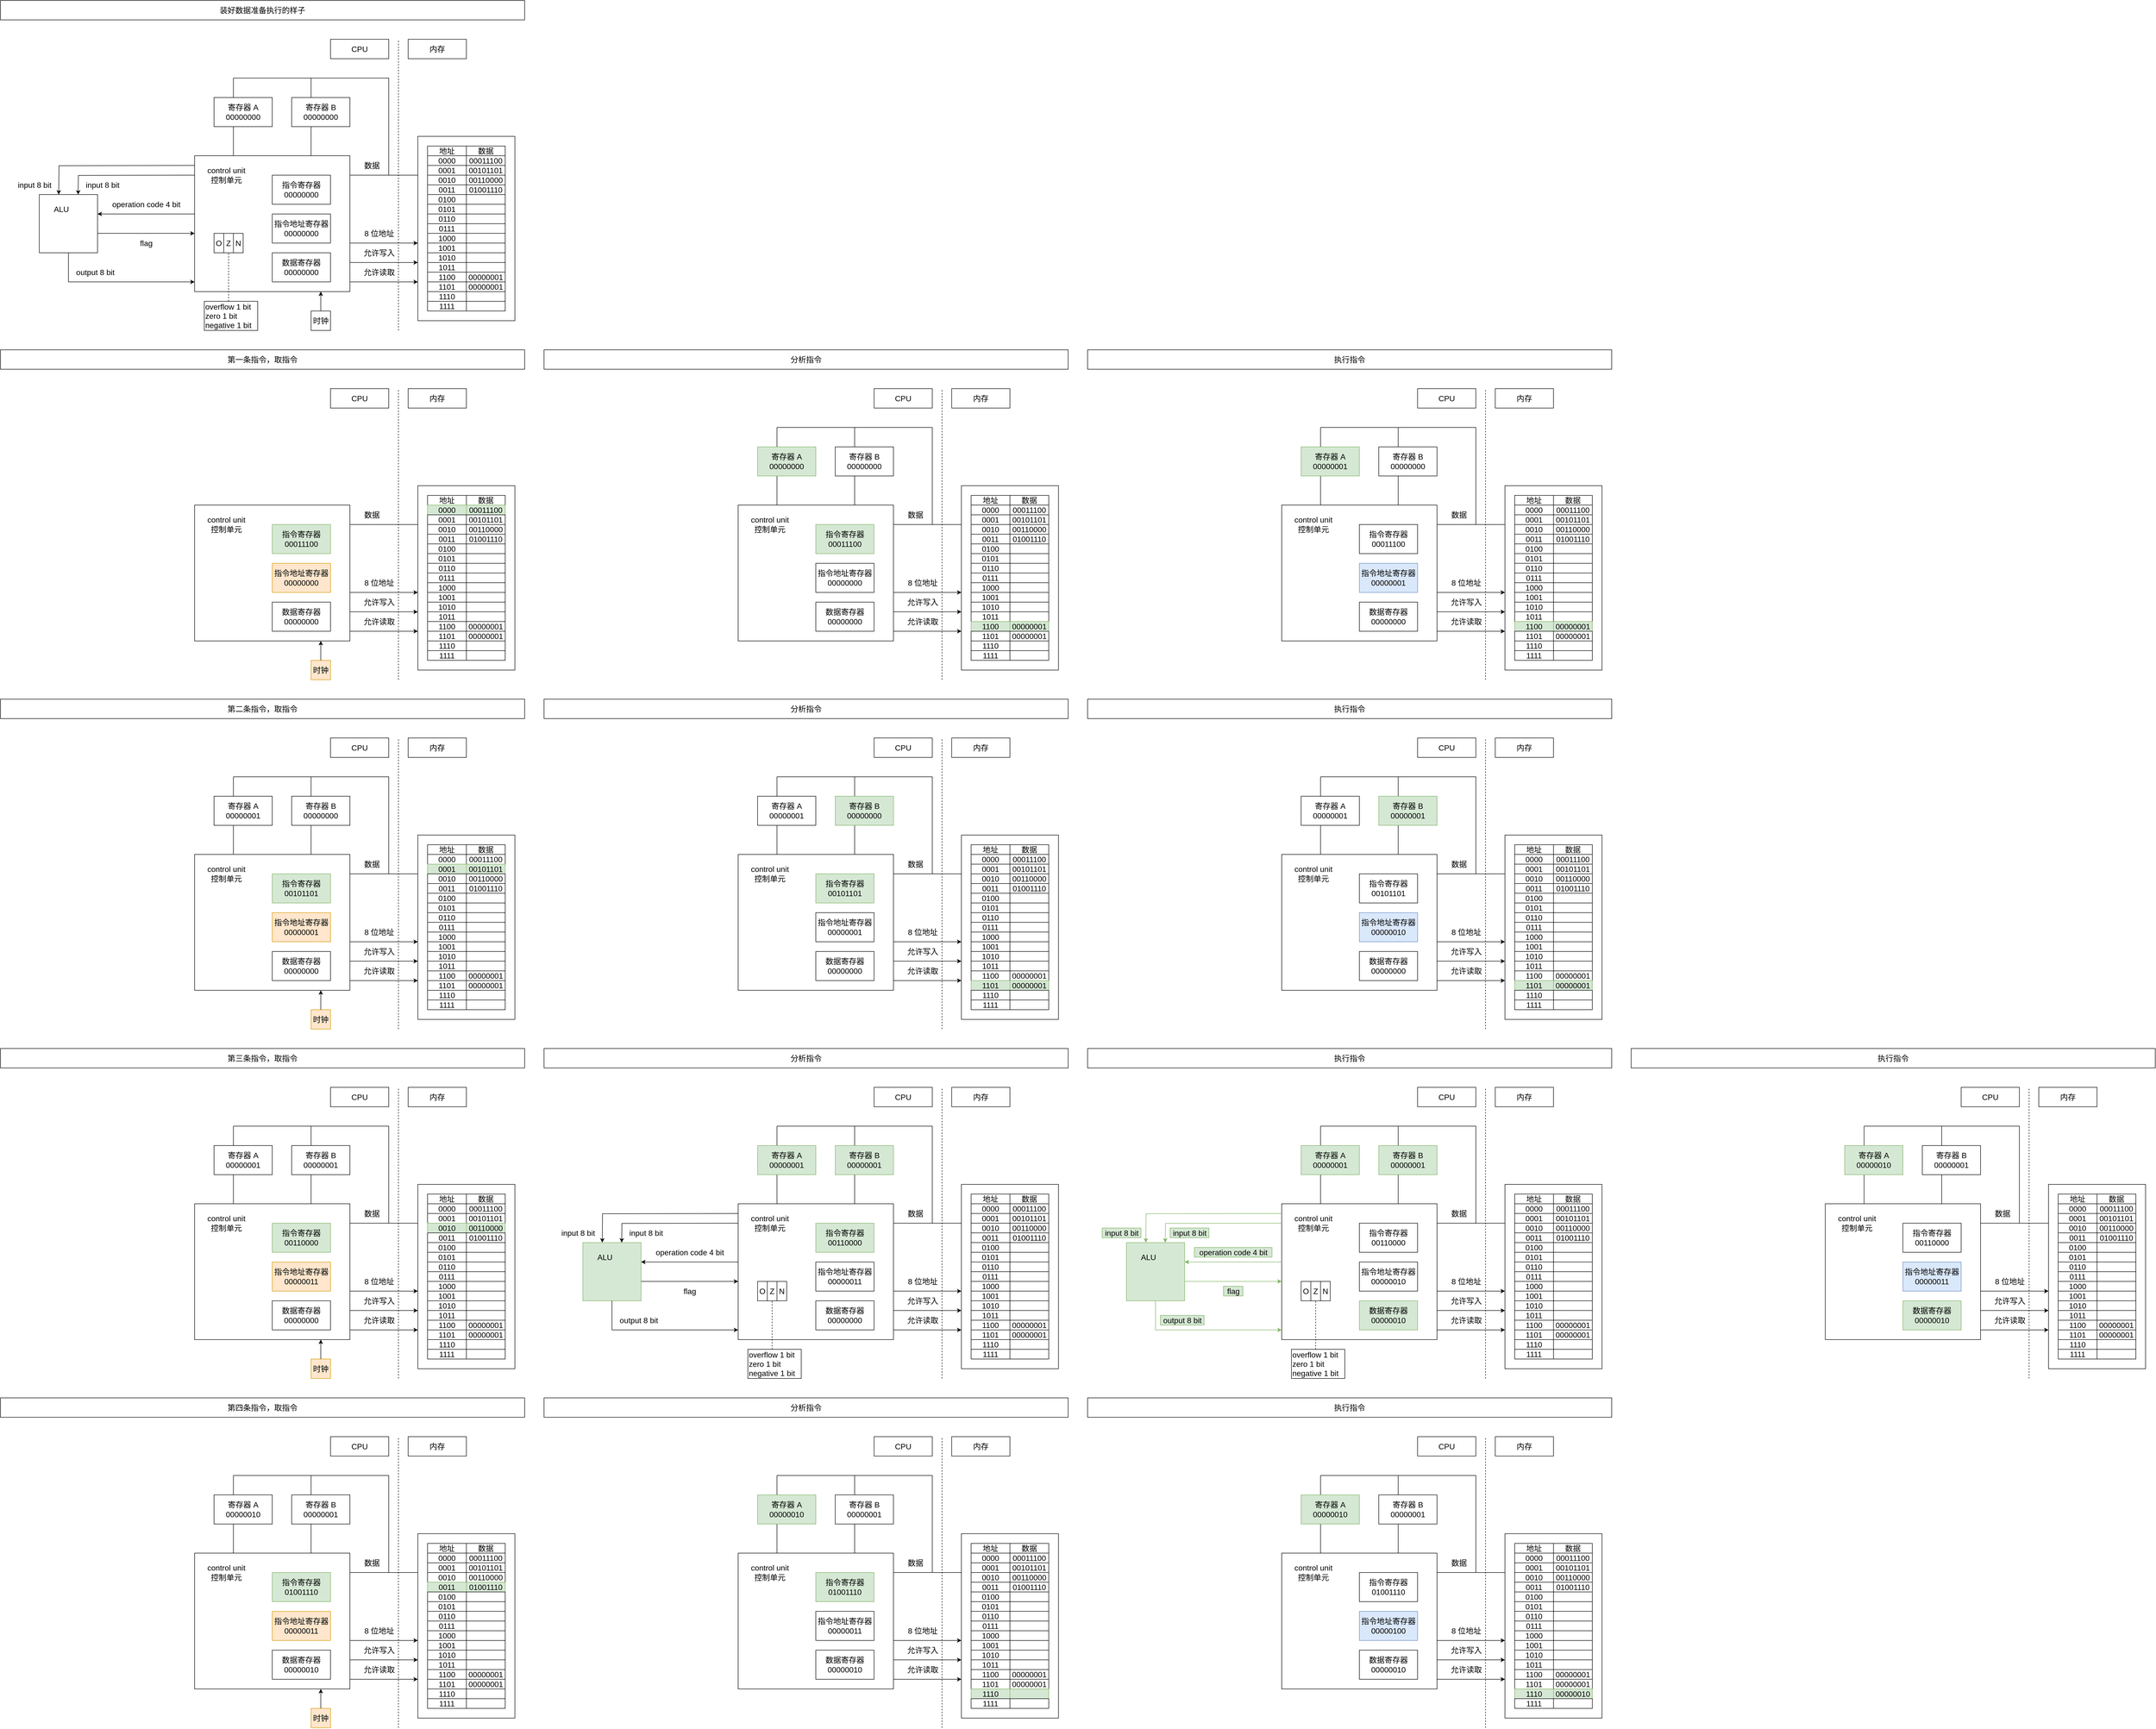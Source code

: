 <mxfile version="17.4.2" type="device"><diagram id="Oylct60OuAKczQ3MCjvH" name="第 1 页"><mxGraphModel dx="2011" dy="1204" grid="1" gridSize="10" guides="0" tooltips="1" connect="1" arrows="0" fold="1" page="1" pageScale="1" pageWidth="827" pageHeight="1169" math="0" shadow="0"><root><mxCell id="0"/><mxCell id="1" parent="0"/><mxCell id="yXhciMyI2KBBMfwMNFE3-218" value="" style="endArrow=none;html=1;rounded=0;fontSize=16;dashed=1;" parent="1" edge="1"><mxGeometry width="50" height="50" relative="1" as="geometry"><mxPoint x="860" y="720" as="sourcePoint"/><mxPoint x="860" y="120" as="targetPoint"/></mxGeometry></mxCell><mxCell id="yXhciMyI2KBBMfwMNFE3-219" value="" style="rounded=0;whiteSpace=wrap;html=1;fillColor=none;fontSize=16;container=0;" parent="1" vertex="1"><mxGeometry x="900" y="320" width="200" height="380" as="geometry"/></mxCell><mxCell id="yXhciMyI2KBBMfwMNFE3-220" value="" style="rounded=0;whiteSpace=wrap;html=1;fontSize=16;fillColor=none;container=0;" parent="1" vertex="1"><mxGeometry x="440" y="360" width="320" height="280" as="geometry"/></mxCell><mxCell id="yXhciMyI2KBBMfwMNFE3-221" value="指令寄存器&lt;br&gt;00000000" style="rounded=0;whiteSpace=wrap;html=1;fontSize=16;fillColor=none;container=0;" parent="1" vertex="1"><mxGeometry x="600" y="400" width="120" height="60" as="geometry"/></mxCell><mxCell id="yXhciMyI2KBBMfwMNFE3-222" value="&lt;span&gt;指令地址寄存器&lt;br&gt;00000000&lt;br&gt;&lt;/span&gt;" style="rounded=0;whiteSpace=wrap;html=1;fontSize=16;fillColor=none;container=0;" parent="1" vertex="1"><mxGeometry x="600" y="480" width="120" height="60" as="geometry"/></mxCell><mxCell id="yXhciMyI2KBBMfwMNFE3-223" value="control unit&lt;br style=&quot;font-size: 16px;&quot;&gt;控制单元" style="text;html=1;align=center;verticalAlign=middle;resizable=0;points=[];autosize=1;strokeColor=none;fillColor=none;fontSize=16;container=0;" parent="1" vertex="1"><mxGeometry x="460" y="380" width="90" height="40" as="geometry"/></mxCell><mxCell id="yXhciMyI2KBBMfwMNFE3-235" value="overflow 1 bit&lt;br style=&quot;font-size: 16px;&quot;&gt;zero 1 bit&lt;br style=&quot;font-size: 16px;&quot;&gt;negative 1 bit" style="text;html=1;align=left;verticalAlign=middle;resizable=0;points=[];autosize=1;strokeColor=default;fillColor=none;fontSize=16;container=0;" parent="1" vertex="1"><mxGeometry x="460" y="660" width="110" height="60" as="geometry"/></mxCell><mxCell id="yXhciMyI2KBBMfwMNFE3-237" value="O" style="rounded=0;whiteSpace=wrap;html=1;fontSize=16;fillColor=none;container=0;" parent="1" vertex="1"><mxGeometry x="480" y="520" width="20" height="40" as="geometry"/></mxCell><mxCell id="yXhciMyI2KBBMfwMNFE3-238" value="Z" style="rounded=0;whiteSpace=wrap;html=1;fontSize=16;fillColor=none;container=0;" parent="1" vertex="1"><mxGeometry x="500" y="520" width="20" height="40" as="geometry"/></mxCell><mxCell id="yXhciMyI2KBBMfwMNFE3-239" value="N" style="rounded=0;whiteSpace=wrap;html=1;fontSize=16;fillColor=none;container=0;" parent="1" vertex="1"><mxGeometry x="520" y="520" width="20" height="40" as="geometry"/></mxCell><mxCell id="yXhciMyI2KBBMfwMNFE3-240" value="" style="endArrow=none;dashed=1;html=1;rounded=0;fontSize=16;" parent="1" target="yXhciMyI2KBBMfwMNFE3-238" edge="1"><mxGeometry width="50" height="50" relative="1" as="geometry"><mxPoint x="510" y="660" as="sourcePoint"/><mxPoint x="620" y="510" as="targetPoint"/></mxGeometry></mxCell><mxCell id="yXhciMyI2KBBMfwMNFE3-241" value="" style="endArrow=classic;html=1;rounded=0;fontSize=16;" parent="1" edge="1"><mxGeometry width="50" height="50" relative="1" as="geometry"><mxPoint x="760" y="540" as="sourcePoint"/><mxPoint x="900" y="540" as="targetPoint"/></mxGeometry></mxCell><mxCell id="yXhciMyI2KBBMfwMNFE3-242" value="8 位地址" style="text;html=1;align=center;verticalAlign=middle;resizable=0;points=[];autosize=1;strokeColor=none;fillColor=none;fontSize=16;container=0;" parent="1" vertex="1"><mxGeometry x="780" y="510" width="80" height="20" as="geometry"/></mxCell><mxCell id="yXhciMyI2KBBMfwMNFE3-243" value="允许写入" style="text;html=1;align=center;verticalAlign=middle;resizable=0;points=[];autosize=1;strokeColor=none;fillColor=none;fontSize=16;container=0;" parent="1" vertex="1"><mxGeometry x="780" y="550" width="80" height="20" as="geometry"/></mxCell><mxCell id="yXhciMyI2KBBMfwMNFE3-244" value="允许读取" style="text;html=1;align=center;verticalAlign=middle;resizable=0;points=[];autosize=1;strokeColor=none;fillColor=none;fontSize=16;container=0;" parent="1" vertex="1"><mxGeometry x="780" y="590" width="80" height="20" as="geometry"/></mxCell><mxCell id="yXhciMyI2KBBMfwMNFE3-245" value="" style="endArrow=classic;html=1;rounded=0;fontSize=16;" parent="1" edge="1"><mxGeometry width="50" height="50" relative="1" as="geometry"><mxPoint x="760" y="580" as="sourcePoint"/><mxPoint x="900" y="580" as="targetPoint"/></mxGeometry></mxCell><mxCell id="yXhciMyI2KBBMfwMNFE3-246" value="" style="endArrow=classic;html=1;rounded=0;fontSize=16;" parent="1" edge="1"><mxGeometry width="50" height="50" relative="1" as="geometry"><mxPoint x="760" y="620" as="sourcePoint"/><mxPoint x="900" y="620" as="targetPoint"/></mxGeometry></mxCell><mxCell id="yXhciMyI2KBBMfwMNFE3-247" value="" style="endArrow=none;html=1;rounded=0;fontSize=16;" parent="1" edge="1"><mxGeometry width="50" height="50" relative="1" as="geometry"><mxPoint x="520" y="360" as="sourcePoint"/><mxPoint x="520" y="200" as="targetPoint"/></mxGeometry></mxCell><mxCell id="yXhciMyI2KBBMfwMNFE3-248" value="" style="endArrow=none;html=1;rounded=0;fontSize=16;" parent="1" edge="1"><mxGeometry width="50" height="50" relative="1" as="geometry"><mxPoint x="520" y="200" as="sourcePoint"/><mxPoint x="840" y="400" as="targetPoint"/><Array as="points"><mxPoint x="840" y="200"/></Array></mxGeometry></mxCell><mxCell id="yXhciMyI2KBBMfwMNFE3-249" value="数据" style="text;html=1;align=center;verticalAlign=middle;resizable=0;points=[];autosize=1;strokeColor=none;fillColor=none;fontSize=16;container=0;" parent="1" vertex="1"><mxGeometry x="780" y="370" width="50" height="20" as="geometry"/></mxCell><mxCell id="yXhciMyI2KBBMfwMNFE3-250" value="" style="endArrow=none;html=1;rounded=0;fontSize=16;" parent="1" edge="1"><mxGeometry width="50" height="50" relative="1" as="geometry"><mxPoint x="760" y="400" as="sourcePoint"/><mxPoint x="900" y="400" as="targetPoint"/></mxGeometry></mxCell><mxCell id="yXhciMyI2KBBMfwMNFE3-251" value="" style="endArrow=none;html=1;rounded=0;fontSize=16;" parent="1" edge="1"><mxGeometry width="50" height="50" relative="1" as="geometry"><mxPoint x="680" y="320" as="sourcePoint"/><mxPoint x="680" y="200" as="targetPoint"/><Array as="points"><mxPoint x="680" y="360"/><mxPoint x="680" y="320"/></Array></mxGeometry></mxCell><mxCell id="yXhciMyI2KBBMfwMNFE3-252" value="寄存器&amp;nbsp;A&lt;br&gt;00000000" style="rounded=0;whiteSpace=wrap;html=1;fontSize=16;fillColor=default;container=0;" parent="1" vertex="1"><mxGeometry x="480" y="240" width="120" height="60" as="geometry"/></mxCell><mxCell id="yXhciMyI2KBBMfwMNFE3-253" value="寄存器&amp;nbsp;B&lt;br&gt;00000000" style="rounded=0;whiteSpace=wrap;html=1;fontSize=16;fillColor=default;container=0;" parent="1" vertex="1"><mxGeometry x="640" y="240" width="120" height="60" as="geometry"/></mxCell><mxCell id="yXhciMyI2KBBMfwMNFE3-254" value="装好数据准备执行的样子" style="rounded=0;whiteSpace=wrap;html=1;fontSize=16;fillColor=none;container=0;" parent="1" vertex="1"><mxGeometry x="40" y="40" width="1080" height="40" as="geometry"/></mxCell><mxCell id="yXhciMyI2KBBMfwMNFE3-255" value="时钟" style="whiteSpace=wrap;html=1;fontSize=16;fillColor=none;container=0;" parent="1" vertex="1"><mxGeometry x="680" y="680" width="40" height="40" as="geometry"/></mxCell><mxCell id="yXhciMyI2KBBMfwMNFE3-256" value="" style="endArrow=classic;html=1;rounded=0;fontSize=16;" parent="1" edge="1"><mxGeometry width="50" height="50" relative="1" as="geometry"><mxPoint x="700" y="680" as="sourcePoint"/><mxPoint x="700" y="640" as="targetPoint"/></mxGeometry></mxCell><mxCell id="yXhciMyI2KBBMfwMNFE3-291" value="内存" style="rounded=0;whiteSpace=wrap;html=1;fillColor=none;fontSize=16;container=0;" parent="1" vertex="1"><mxGeometry x="880" y="120" width="120" height="40" as="geometry"/></mxCell><mxCell id="yXhciMyI2KBBMfwMNFE3-292" value="CPU" style="rounded=0;whiteSpace=wrap;html=1;fillColor=none;fontSize=16;container=0;" parent="1" vertex="1"><mxGeometry x="720" y="120" width="120" height="40" as="geometry"/></mxCell><mxCell id="yXhciMyI2KBBMfwMNFE3-293" value="数据寄存器&lt;br&gt;00000000" style="rounded=0;whiteSpace=wrap;html=1;fontSize=16;fillColor=none;container=0;" parent="1" vertex="1"><mxGeometry x="600" y="560" width="120" height="60" as="geometry"/></mxCell><mxCell id="yXhciMyI2KBBMfwMNFE3-294" value="地址" style="rounded=0;whiteSpace=wrap;html=1;fillColor=none;fontSize=16;container=0;" parent="1" vertex="1"><mxGeometry x="920" y="340" width="80" height="20" as="geometry"/></mxCell><mxCell id="yXhciMyI2KBBMfwMNFE3-295" value="数据" style="whiteSpace=wrap;html=1;fillColor=none;fontSize=16;container=0;" parent="1" vertex="1"><mxGeometry x="1000" y="340" width="80" height="20" as="geometry"/></mxCell><mxCell id="yXhciMyI2KBBMfwMNFE3-296" value="00011100" style="rounded=0;whiteSpace=wrap;html=1;fillColor=none;fontSize=16;container=0;" parent="1" vertex="1"><mxGeometry x="1000" y="360" width="80" height="20" as="geometry"/></mxCell><mxCell id="yXhciMyI2KBBMfwMNFE3-297" value="00101101" style="rounded=0;whiteSpace=wrap;html=1;fillColor=none;fontSize=16;container=0;" parent="1" vertex="1"><mxGeometry x="1000" y="380" width="80" height="20" as="geometry"/></mxCell><mxCell id="yXhciMyI2KBBMfwMNFE3-298" value="00110000" style="rounded=0;whiteSpace=wrap;html=1;fillColor=none;fontSize=16;container=0;" parent="1" vertex="1"><mxGeometry x="1000" y="400" width="80" height="20" as="geometry"/></mxCell><mxCell id="yXhciMyI2KBBMfwMNFE3-299" value="01001110" style="rounded=0;whiteSpace=wrap;html=1;fillColor=none;fontSize=16;container=0;" parent="1" vertex="1"><mxGeometry x="1000" y="420" width="80" height="20" as="geometry"/></mxCell><mxCell id="yXhciMyI2KBBMfwMNFE3-300" value="" style="rounded=0;whiteSpace=wrap;html=1;fillColor=none;fontSize=16;container=0;" parent="1" vertex="1"><mxGeometry x="1000" y="440" width="80" height="20" as="geometry"/></mxCell><mxCell id="yXhciMyI2KBBMfwMNFE3-301" value="" style="rounded=0;whiteSpace=wrap;html=1;fillColor=none;fontSize=16;container=0;" parent="1" vertex="1"><mxGeometry x="1000" y="460" width="80" height="20" as="geometry"/></mxCell><mxCell id="yXhciMyI2KBBMfwMNFE3-302" value="" style="rounded=0;whiteSpace=wrap;html=1;fillColor=none;fontSize=16;container=0;" parent="1" vertex="1"><mxGeometry x="1000" y="480" width="80" height="20" as="geometry"/></mxCell><mxCell id="yXhciMyI2KBBMfwMNFE3-303" value="" style="rounded=0;whiteSpace=wrap;html=1;fillColor=none;fontSize=16;container=0;" parent="1" vertex="1"><mxGeometry x="1000" y="500" width="80" height="20" as="geometry"/></mxCell><mxCell id="yXhciMyI2KBBMfwMNFE3-304" value="" style="rounded=0;whiteSpace=wrap;html=1;fillColor=none;fontSize=16;container=0;" parent="1" vertex="1"><mxGeometry x="1000" y="520" width="80" height="20" as="geometry"/></mxCell><mxCell id="yXhciMyI2KBBMfwMNFE3-305" value="" style="rounded=0;whiteSpace=wrap;html=1;fillColor=none;fontSize=16;container=0;" parent="1" vertex="1"><mxGeometry x="1000" y="540" width="80" height="20" as="geometry"/></mxCell><mxCell id="yXhciMyI2KBBMfwMNFE3-306" value="" style="rounded=0;whiteSpace=wrap;html=1;fillColor=none;fontSize=16;container=0;" parent="1" vertex="1"><mxGeometry x="1000" y="560" width="80" height="20" as="geometry"/></mxCell><mxCell id="yXhciMyI2KBBMfwMNFE3-307" value="" style="rounded=0;whiteSpace=wrap;html=1;fillColor=none;fontSize=16;container=0;" parent="1" vertex="1"><mxGeometry x="1000" y="580" width="80" height="20" as="geometry"/></mxCell><mxCell id="yXhciMyI2KBBMfwMNFE3-308" value="00000001" style="rounded=0;whiteSpace=wrap;html=1;fillColor=none;fontSize=16;container=0;" parent="1" vertex="1"><mxGeometry x="1000" y="600" width="80" height="20" as="geometry"/></mxCell><mxCell id="yXhciMyI2KBBMfwMNFE3-309" value="&lt;span&gt;00000001&lt;/span&gt;" style="rounded=0;whiteSpace=wrap;html=1;fillColor=none;fontSize=16;container=0;" parent="1" vertex="1"><mxGeometry x="1000" y="620" width="80" height="20" as="geometry"/></mxCell><mxCell id="yXhciMyI2KBBMfwMNFE3-310" value="" style="rounded=0;whiteSpace=wrap;html=1;fillColor=none;fontSize=16;container=0;" parent="1" vertex="1"><mxGeometry x="1000" y="640" width="80" height="20" as="geometry"/></mxCell><mxCell id="yXhciMyI2KBBMfwMNFE3-311" value="" style="rounded=0;whiteSpace=wrap;html=1;fillColor=none;fontSize=16;container=0;" parent="1" vertex="1"><mxGeometry x="1000" y="660" width="80" height="20" as="geometry"/></mxCell><mxCell id="yXhciMyI2KBBMfwMNFE3-312" value="0000" style="rounded=0;whiteSpace=wrap;html=1;fillColor=none;fontSize=16;container=0;" parent="1" vertex="1"><mxGeometry x="920" y="360" width="80" height="20" as="geometry"/></mxCell><mxCell id="yXhciMyI2KBBMfwMNFE3-313" value="0001" style="rounded=0;whiteSpace=wrap;html=1;fillColor=none;fontSize=16;container=0;" parent="1" vertex="1"><mxGeometry x="920" y="380" width="80" height="20" as="geometry"/></mxCell><mxCell id="yXhciMyI2KBBMfwMNFE3-314" value="0010" style="rounded=0;whiteSpace=wrap;html=1;fillColor=none;fontSize=16;container=0;" parent="1" vertex="1"><mxGeometry x="920" y="400" width="80" height="20" as="geometry"/></mxCell><mxCell id="yXhciMyI2KBBMfwMNFE3-315" value="0011" style="rounded=0;whiteSpace=wrap;html=1;fillColor=none;fontSize=16;container=0;" parent="1" vertex="1"><mxGeometry x="920" y="420" width="80" height="20" as="geometry"/></mxCell><mxCell id="yXhciMyI2KBBMfwMNFE3-316" value="0100" style="rounded=0;whiteSpace=wrap;html=1;fillColor=none;fontSize=16;container=0;" parent="1" vertex="1"><mxGeometry x="920" y="440" width="80" height="20" as="geometry"/></mxCell><mxCell id="yXhciMyI2KBBMfwMNFE3-317" value="0101" style="rounded=0;whiteSpace=wrap;html=1;fillColor=none;fontSize=16;container=0;" parent="1" vertex="1"><mxGeometry x="920" y="460" width="80" height="20" as="geometry"/></mxCell><mxCell id="yXhciMyI2KBBMfwMNFE3-318" value="0110" style="rounded=0;whiteSpace=wrap;html=1;fillColor=none;fontSize=16;container=0;" parent="1" vertex="1"><mxGeometry x="920" y="480" width="80" height="20" as="geometry"/></mxCell><mxCell id="yXhciMyI2KBBMfwMNFE3-319" value="0111" style="rounded=0;whiteSpace=wrap;html=1;fillColor=none;fontSize=16;container=0;" parent="1" vertex="1"><mxGeometry x="920" y="500" width="80" height="20" as="geometry"/></mxCell><mxCell id="yXhciMyI2KBBMfwMNFE3-320" value="1000" style="rounded=0;whiteSpace=wrap;html=1;fillColor=none;fontSize=16;container=0;" parent="1" vertex="1"><mxGeometry x="920" y="520" width="80" height="20" as="geometry"/></mxCell><mxCell id="yXhciMyI2KBBMfwMNFE3-321" value="1001" style="rounded=0;whiteSpace=wrap;html=1;fillColor=none;fontSize=16;container=0;" parent="1" vertex="1"><mxGeometry x="920" y="540" width="80" height="20" as="geometry"/></mxCell><mxCell id="yXhciMyI2KBBMfwMNFE3-322" value="1010" style="rounded=0;whiteSpace=wrap;html=1;fillColor=none;fontSize=16;container=0;" parent="1" vertex="1"><mxGeometry x="920" y="560" width="80" height="20" as="geometry"/></mxCell><mxCell id="yXhciMyI2KBBMfwMNFE3-323" value="1011" style="rounded=0;whiteSpace=wrap;html=1;fillColor=none;fontSize=16;container=0;" parent="1" vertex="1"><mxGeometry x="920" y="580" width="80" height="20" as="geometry"/></mxCell><mxCell id="yXhciMyI2KBBMfwMNFE3-324" value="1100" style="rounded=0;whiteSpace=wrap;html=1;fillColor=none;fontSize=16;container=0;" parent="1" vertex="1"><mxGeometry x="920" y="600" width="80" height="20" as="geometry"/></mxCell><mxCell id="yXhciMyI2KBBMfwMNFE3-325" value="1101" style="rounded=0;whiteSpace=wrap;html=1;fillColor=none;fontSize=16;container=0;" parent="1" vertex="1"><mxGeometry x="920" y="620" width="80" height="20" as="geometry"/></mxCell><mxCell id="yXhciMyI2KBBMfwMNFE3-326" value="1110" style="rounded=0;whiteSpace=wrap;html=1;fillColor=none;fontSize=16;container=0;" parent="1" vertex="1"><mxGeometry x="920" y="640" width="80" height="20" as="geometry"/></mxCell><mxCell id="yXhciMyI2KBBMfwMNFE3-327" value="1111" style="rounded=0;whiteSpace=wrap;html=1;fillColor=none;fontSize=16;container=0;" parent="1" vertex="1"><mxGeometry x="920" y="660" width="80" height="20" as="geometry"/></mxCell><mxCell id="yXhciMyI2KBBMfwMNFE3-328" value="" style="endArrow=none;html=1;rounded=0;fontSize=16;dashed=1;" parent="1" edge="1"><mxGeometry width="50" height="50" relative="1" as="geometry"><mxPoint x="860" y="1440" as="sourcePoint"/><mxPoint x="860" y="840" as="targetPoint"/></mxGeometry></mxCell><mxCell id="yXhciMyI2KBBMfwMNFE3-329" value="" style="rounded=0;whiteSpace=wrap;html=1;fillColor=none;fontSize=16;container=0;" parent="1" vertex="1"><mxGeometry x="900" y="1040" width="200" height="380" as="geometry"/></mxCell><mxCell id="yXhciMyI2KBBMfwMNFE3-330" value="" style="rounded=0;whiteSpace=wrap;html=1;fontSize=16;fillColor=none;container=0;" parent="1" vertex="1"><mxGeometry x="440" y="1080" width="320" height="280" as="geometry"/></mxCell><mxCell id="yXhciMyI2KBBMfwMNFE3-331" value="指令寄存器&lt;br&gt;00011100" style="rounded=0;whiteSpace=wrap;html=1;fontSize=16;fillColor=#d5e8d4;container=0;strokeColor=#82b366;" parent="1" vertex="1"><mxGeometry x="600" y="1120" width="120" height="60" as="geometry"/></mxCell><mxCell id="yXhciMyI2KBBMfwMNFE3-332" value="&lt;span&gt;指令地址寄存器&lt;br&gt;00000000&lt;br&gt;&lt;/span&gt;" style="rounded=0;whiteSpace=wrap;html=1;fontSize=16;fillColor=#ffe6cc;container=0;strokeColor=#d79b00;" parent="1" vertex="1"><mxGeometry x="600" y="1200" width="120" height="60" as="geometry"/></mxCell><mxCell id="yXhciMyI2KBBMfwMNFE3-333" value="control unit&lt;br style=&quot;font-size: 16px;&quot;&gt;控制单元" style="text;html=1;align=center;verticalAlign=middle;resizable=0;points=[];autosize=1;strokeColor=none;fillColor=none;fontSize=16;container=0;" parent="1" vertex="1"><mxGeometry x="460" y="1100" width="90" height="40" as="geometry"/></mxCell><mxCell id="yXhciMyI2KBBMfwMNFE3-351" value="" style="endArrow=classic;html=1;rounded=0;fontSize=16;" parent="1" edge="1"><mxGeometry width="50" height="50" relative="1" as="geometry"><mxPoint x="760" y="1260" as="sourcePoint"/><mxPoint x="900" y="1260" as="targetPoint"/></mxGeometry></mxCell><mxCell id="yXhciMyI2KBBMfwMNFE3-352" value="8 位地址" style="text;html=1;align=center;verticalAlign=middle;resizable=0;points=[];autosize=1;strokeColor=none;fillColor=none;fontSize=16;container=0;" parent="1" vertex="1"><mxGeometry x="780" y="1230" width="80" height="20" as="geometry"/></mxCell><mxCell id="yXhciMyI2KBBMfwMNFE3-353" value="允许写入" style="text;html=1;align=center;verticalAlign=middle;resizable=0;points=[];autosize=1;strokeColor=none;fillColor=none;fontSize=16;container=0;" parent="1" vertex="1"><mxGeometry x="780" y="1270" width="80" height="20" as="geometry"/></mxCell><mxCell id="yXhciMyI2KBBMfwMNFE3-354" value="允许读取" style="text;html=1;align=center;verticalAlign=middle;resizable=0;points=[];autosize=1;strokeColor=none;fillColor=none;fontSize=16;container=0;" parent="1" vertex="1"><mxGeometry x="780" y="1310" width="80" height="20" as="geometry"/></mxCell><mxCell id="yXhciMyI2KBBMfwMNFE3-355" value="" style="endArrow=classic;html=1;rounded=0;fontSize=16;" parent="1" edge="1"><mxGeometry width="50" height="50" relative="1" as="geometry"><mxPoint x="760" y="1300" as="sourcePoint"/><mxPoint x="900" y="1300" as="targetPoint"/></mxGeometry></mxCell><mxCell id="yXhciMyI2KBBMfwMNFE3-356" value="" style="endArrow=classic;html=1;rounded=0;fontSize=16;" parent="1" edge="1"><mxGeometry width="50" height="50" relative="1" as="geometry"><mxPoint x="760" y="1340" as="sourcePoint"/><mxPoint x="900" y="1340" as="targetPoint"/></mxGeometry></mxCell><mxCell id="yXhciMyI2KBBMfwMNFE3-359" value="数据" style="text;html=1;align=center;verticalAlign=middle;resizable=0;points=[];autosize=1;strokeColor=none;fillColor=none;fontSize=16;container=0;" parent="1" vertex="1"><mxGeometry x="780" y="1090" width="50" height="20" as="geometry"/></mxCell><mxCell id="yXhciMyI2KBBMfwMNFE3-360" value="" style="endArrow=none;html=1;rounded=0;fontSize=16;" parent="1" edge="1"><mxGeometry width="50" height="50" relative="1" as="geometry"><mxPoint x="760" y="1120" as="sourcePoint"/><mxPoint x="900" y="1120" as="targetPoint"/></mxGeometry></mxCell><mxCell id="yXhciMyI2KBBMfwMNFE3-364" value="第一条指令，取指令" style="rounded=0;whiteSpace=wrap;html=1;fontSize=16;fillColor=none;container=0;" parent="1" vertex="1"><mxGeometry x="40" y="760" width="1080" height="40" as="geometry"/></mxCell><mxCell id="yXhciMyI2KBBMfwMNFE3-365" value="时钟" style="whiteSpace=wrap;html=1;fontSize=16;fillColor=#ffe6cc;container=0;strokeColor=#d79b00;" parent="1" vertex="1"><mxGeometry x="680" y="1400" width="40" height="40" as="geometry"/></mxCell><mxCell id="yXhciMyI2KBBMfwMNFE3-366" value="" style="endArrow=classic;html=1;rounded=0;fontSize=16;" parent="1" edge="1"><mxGeometry width="50" height="50" relative="1" as="geometry"><mxPoint x="700" y="1400" as="sourcePoint"/><mxPoint x="700" y="1360" as="targetPoint"/></mxGeometry></mxCell><mxCell id="yXhciMyI2KBBMfwMNFE3-367" value="内存" style="rounded=0;whiteSpace=wrap;html=1;fillColor=none;fontSize=16;container=0;" parent="1" vertex="1"><mxGeometry x="880" y="840" width="120" height="40" as="geometry"/></mxCell><mxCell id="yXhciMyI2KBBMfwMNFE3-368" value="CPU" style="rounded=0;whiteSpace=wrap;html=1;fillColor=none;fontSize=16;container=0;" parent="1" vertex="1"><mxGeometry x="720" y="840" width="120" height="40" as="geometry"/></mxCell><mxCell id="yXhciMyI2KBBMfwMNFE3-369" value="数据寄存器&lt;br&gt;00000000" style="rounded=0;whiteSpace=wrap;html=1;fontSize=16;fillColor=none;container=0;" parent="1" vertex="1"><mxGeometry x="600" y="1280" width="120" height="60" as="geometry"/></mxCell><mxCell id="yXhciMyI2KBBMfwMNFE3-370" value="地址" style="rounded=0;whiteSpace=wrap;html=1;fillColor=none;fontSize=16;container=0;" parent="1" vertex="1"><mxGeometry x="920" y="1060" width="80" height="20" as="geometry"/></mxCell><mxCell id="yXhciMyI2KBBMfwMNFE3-371" value="数据" style="whiteSpace=wrap;html=1;fillColor=none;fontSize=16;container=0;" parent="1" vertex="1"><mxGeometry x="1000" y="1060" width="80" height="20" as="geometry"/></mxCell><mxCell id="yXhciMyI2KBBMfwMNFE3-372" value="00011100" style="rounded=0;whiteSpace=wrap;html=1;fontSize=16;container=0;fillColor=#d5e8d4;strokeColor=#82b366;" parent="1" vertex="1"><mxGeometry x="1000" y="1080" width="80" height="20" as="geometry"/></mxCell><mxCell id="yXhciMyI2KBBMfwMNFE3-373" value="00101101" style="rounded=0;whiteSpace=wrap;html=1;fillColor=none;fontSize=16;container=0;" parent="1" vertex="1"><mxGeometry x="1000" y="1100" width="80" height="20" as="geometry"/></mxCell><mxCell id="yXhciMyI2KBBMfwMNFE3-374" value="00110000" style="rounded=0;whiteSpace=wrap;html=1;fillColor=none;fontSize=16;container=0;" parent="1" vertex="1"><mxGeometry x="1000" y="1120" width="80" height="20" as="geometry"/></mxCell><mxCell id="yXhciMyI2KBBMfwMNFE3-375" value="01001110" style="rounded=0;whiteSpace=wrap;html=1;fillColor=none;fontSize=16;container=0;" parent="1" vertex="1"><mxGeometry x="1000" y="1140" width="80" height="20" as="geometry"/></mxCell><mxCell id="yXhciMyI2KBBMfwMNFE3-376" value="" style="rounded=0;whiteSpace=wrap;html=1;fillColor=none;fontSize=16;container=0;" parent="1" vertex="1"><mxGeometry x="1000" y="1160" width="80" height="20" as="geometry"/></mxCell><mxCell id="yXhciMyI2KBBMfwMNFE3-377" value="" style="rounded=0;whiteSpace=wrap;html=1;fillColor=none;fontSize=16;container=0;" parent="1" vertex="1"><mxGeometry x="1000" y="1180" width="80" height="20" as="geometry"/></mxCell><mxCell id="yXhciMyI2KBBMfwMNFE3-378" value="" style="rounded=0;whiteSpace=wrap;html=1;fillColor=none;fontSize=16;container=0;" parent="1" vertex="1"><mxGeometry x="1000" y="1200" width="80" height="20" as="geometry"/></mxCell><mxCell id="yXhciMyI2KBBMfwMNFE3-379" value="" style="rounded=0;whiteSpace=wrap;html=1;fillColor=none;fontSize=16;container=0;" parent="1" vertex="1"><mxGeometry x="1000" y="1220" width="80" height="20" as="geometry"/></mxCell><mxCell id="yXhciMyI2KBBMfwMNFE3-380" value="" style="rounded=0;whiteSpace=wrap;html=1;fillColor=none;fontSize=16;container=0;" parent="1" vertex="1"><mxGeometry x="1000" y="1240" width="80" height="20" as="geometry"/></mxCell><mxCell id="yXhciMyI2KBBMfwMNFE3-381" value="" style="rounded=0;whiteSpace=wrap;html=1;fillColor=none;fontSize=16;container=0;" parent="1" vertex="1"><mxGeometry x="1000" y="1260" width="80" height="20" as="geometry"/></mxCell><mxCell id="yXhciMyI2KBBMfwMNFE3-382" value="" style="rounded=0;whiteSpace=wrap;html=1;fillColor=none;fontSize=16;container=0;" parent="1" vertex="1"><mxGeometry x="1000" y="1280" width="80" height="20" as="geometry"/></mxCell><mxCell id="yXhciMyI2KBBMfwMNFE3-383" value="" style="rounded=0;whiteSpace=wrap;html=1;fillColor=none;fontSize=16;container=0;" parent="1" vertex="1"><mxGeometry x="1000" y="1300" width="80" height="20" as="geometry"/></mxCell><mxCell id="yXhciMyI2KBBMfwMNFE3-384" value="00000001" style="rounded=0;whiteSpace=wrap;html=1;fillColor=none;fontSize=16;container=0;" parent="1" vertex="1"><mxGeometry x="1000" y="1320" width="80" height="20" as="geometry"/></mxCell><mxCell id="yXhciMyI2KBBMfwMNFE3-385" value="&lt;span&gt;00000001&lt;/span&gt;" style="rounded=0;whiteSpace=wrap;html=1;fillColor=none;fontSize=16;container=0;" parent="1" vertex="1"><mxGeometry x="1000" y="1340" width="80" height="20" as="geometry"/></mxCell><mxCell id="yXhciMyI2KBBMfwMNFE3-386" value="" style="rounded=0;whiteSpace=wrap;html=1;fillColor=none;fontSize=16;container=0;" parent="1" vertex="1"><mxGeometry x="1000" y="1360" width="80" height="20" as="geometry"/></mxCell><mxCell id="yXhciMyI2KBBMfwMNFE3-387" value="" style="rounded=0;whiteSpace=wrap;html=1;fillColor=none;fontSize=16;container=0;" parent="1" vertex="1"><mxGeometry x="1000" y="1380" width="80" height="20" as="geometry"/></mxCell><mxCell id="yXhciMyI2KBBMfwMNFE3-388" value="0000" style="rounded=0;whiteSpace=wrap;html=1;fontSize=16;container=0;fillColor=#d5e8d4;strokeColor=#82b366;" parent="1" vertex="1"><mxGeometry x="920" y="1080" width="80" height="20" as="geometry"/></mxCell><mxCell id="yXhciMyI2KBBMfwMNFE3-389" value="0001" style="rounded=0;whiteSpace=wrap;html=1;fillColor=none;fontSize=16;container=0;" parent="1" vertex="1"><mxGeometry x="920" y="1100" width="80" height="20" as="geometry"/></mxCell><mxCell id="yXhciMyI2KBBMfwMNFE3-390" value="0010" style="rounded=0;whiteSpace=wrap;html=1;fillColor=none;fontSize=16;container=0;" parent="1" vertex="1"><mxGeometry x="920" y="1120" width="80" height="20" as="geometry"/></mxCell><mxCell id="yXhciMyI2KBBMfwMNFE3-391" value="0011" style="rounded=0;whiteSpace=wrap;html=1;fillColor=none;fontSize=16;container=0;" parent="1" vertex="1"><mxGeometry x="920" y="1140" width="80" height="20" as="geometry"/></mxCell><mxCell id="yXhciMyI2KBBMfwMNFE3-392" value="0100" style="rounded=0;whiteSpace=wrap;html=1;fillColor=none;fontSize=16;container=0;" parent="1" vertex="1"><mxGeometry x="920" y="1160" width="80" height="20" as="geometry"/></mxCell><mxCell id="yXhciMyI2KBBMfwMNFE3-393" value="0101" style="rounded=0;whiteSpace=wrap;html=1;fillColor=none;fontSize=16;container=0;" parent="1" vertex="1"><mxGeometry x="920" y="1180" width="80" height="20" as="geometry"/></mxCell><mxCell id="yXhciMyI2KBBMfwMNFE3-394" value="0110" style="rounded=0;whiteSpace=wrap;html=1;fillColor=none;fontSize=16;container=0;" parent="1" vertex="1"><mxGeometry x="920" y="1200" width="80" height="20" as="geometry"/></mxCell><mxCell id="yXhciMyI2KBBMfwMNFE3-395" value="0111" style="rounded=0;whiteSpace=wrap;html=1;fillColor=none;fontSize=16;container=0;" parent="1" vertex="1"><mxGeometry x="920" y="1220" width="80" height="20" as="geometry"/></mxCell><mxCell id="yXhciMyI2KBBMfwMNFE3-396" value="1000" style="rounded=0;whiteSpace=wrap;html=1;fillColor=none;fontSize=16;container=0;" parent="1" vertex="1"><mxGeometry x="920" y="1240" width="80" height="20" as="geometry"/></mxCell><mxCell id="yXhciMyI2KBBMfwMNFE3-397" value="1001" style="rounded=0;whiteSpace=wrap;html=1;fillColor=none;fontSize=16;container=0;" parent="1" vertex="1"><mxGeometry x="920" y="1260" width="80" height="20" as="geometry"/></mxCell><mxCell id="yXhciMyI2KBBMfwMNFE3-398" value="1010" style="rounded=0;whiteSpace=wrap;html=1;fillColor=none;fontSize=16;container=0;" parent="1" vertex="1"><mxGeometry x="920" y="1280" width="80" height="20" as="geometry"/></mxCell><mxCell id="yXhciMyI2KBBMfwMNFE3-399" value="1011" style="rounded=0;whiteSpace=wrap;html=1;fillColor=none;fontSize=16;container=0;" parent="1" vertex="1"><mxGeometry x="920" y="1300" width="80" height="20" as="geometry"/></mxCell><mxCell id="yXhciMyI2KBBMfwMNFE3-400" value="1100" style="rounded=0;whiteSpace=wrap;html=1;fillColor=none;fontSize=16;container=0;" parent="1" vertex="1"><mxGeometry x="920" y="1320" width="80" height="20" as="geometry"/></mxCell><mxCell id="yXhciMyI2KBBMfwMNFE3-401" value="1101" style="rounded=0;whiteSpace=wrap;html=1;fillColor=none;fontSize=16;container=0;" parent="1" vertex="1"><mxGeometry x="920" y="1340" width="80" height="20" as="geometry"/></mxCell><mxCell id="yXhciMyI2KBBMfwMNFE3-402" value="1110" style="rounded=0;whiteSpace=wrap;html=1;fillColor=none;fontSize=16;container=0;" parent="1" vertex="1"><mxGeometry x="920" y="1360" width="80" height="20" as="geometry"/></mxCell><mxCell id="yXhciMyI2KBBMfwMNFE3-403" value="1111" style="rounded=0;whiteSpace=wrap;html=1;fillColor=none;fontSize=16;container=0;" parent="1" vertex="1"><mxGeometry x="920" y="1380" width="80" height="20" as="geometry"/></mxCell><mxCell id="yXhciMyI2KBBMfwMNFE3-404" value="" style="endArrow=none;html=1;rounded=0;fontSize=16;dashed=1;" parent="1" edge="1"><mxGeometry width="50" height="50" relative="1" as="geometry"><mxPoint x="1980" y="1440" as="sourcePoint"/><mxPoint x="1980" y="840" as="targetPoint"/></mxGeometry></mxCell><mxCell id="yXhciMyI2KBBMfwMNFE3-405" value="" style="rounded=0;whiteSpace=wrap;html=1;fillColor=none;fontSize=16;container=0;" parent="1" vertex="1"><mxGeometry x="2020" y="1040" width="200" height="380" as="geometry"/></mxCell><mxCell id="yXhciMyI2KBBMfwMNFE3-406" value="" style="rounded=0;whiteSpace=wrap;html=1;fontSize=16;fillColor=none;container=0;" parent="1" vertex="1"><mxGeometry x="1560" y="1080" width="320" height="280" as="geometry"/></mxCell><mxCell id="yXhciMyI2KBBMfwMNFE3-407" value="指令寄存器&lt;br&gt;00011100" style="rounded=0;whiteSpace=wrap;html=1;fontSize=16;fillColor=#d5e8d4;container=0;strokeColor=#82b366;" parent="1" vertex="1"><mxGeometry x="1720" y="1120" width="120" height="60" as="geometry"/></mxCell><mxCell id="yXhciMyI2KBBMfwMNFE3-408" value="&lt;span&gt;指令地址寄存器&lt;br&gt;00000000&lt;br&gt;&lt;/span&gt;" style="rounded=0;whiteSpace=wrap;html=1;fontSize=16;container=0;" parent="1" vertex="1"><mxGeometry x="1720" y="1200" width="120" height="60" as="geometry"/></mxCell><mxCell id="yXhciMyI2KBBMfwMNFE3-409" value="control unit&lt;br style=&quot;font-size: 16px;&quot;&gt;控制单元" style="text;html=1;align=center;verticalAlign=middle;resizable=0;points=[];autosize=1;strokeColor=none;fillColor=none;fontSize=16;container=0;" parent="1" vertex="1"><mxGeometry x="1580" y="1100" width="90" height="40" as="geometry"/></mxCell><mxCell id="yXhciMyI2KBBMfwMNFE3-427" value="" style="endArrow=classic;html=1;rounded=0;fontSize=16;" parent="1" edge="1"><mxGeometry width="50" height="50" relative="1" as="geometry"><mxPoint x="1880" y="1260" as="sourcePoint"/><mxPoint x="2020" y="1260" as="targetPoint"/></mxGeometry></mxCell><mxCell id="yXhciMyI2KBBMfwMNFE3-428" value="8 位地址" style="text;html=1;align=center;verticalAlign=middle;resizable=0;points=[];autosize=1;strokeColor=none;fillColor=none;fontSize=16;container=0;" parent="1" vertex="1"><mxGeometry x="1900" y="1230" width="80" height="20" as="geometry"/></mxCell><mxCell id="yXhciMyI2KBBMfwMNFE3-429" value="允许写入" style="text;html=1;align=center;verticalAlign=middle;resizable=0;points=[];autosize=1;strokeColor=none;fillColor=none;fontSize=16;container=0;" parent="1" vertex="1"><mxGeometry x="1900" y="1270" width="80" height="20" as="geometry"/></mxCell><mxCell id="yXhciMyI2KBBMfwMNFE3-430" value="允许读取" style="text;html=1;align=center;verticalAlign=middle;resizable=0;points=[];autosize=1;strokeColor=none;fillColor=none;fontSize=16;container=0;" parent="1" vertex="1"><mxGeometry x="1900" y="1310" width="80" height="20" as="geometry"/></mxCell><mxCell id="yXhciMyI2KBBMfwMNFE3-431" value="" style="endArrow=classic;html=1;rounded=0;fontSize=16;" parent="1" edge="1"><mxGeometry width="50" height="50" relative="1" as="geometry"><mxPoint x="1880" y="1300" as="sourcePoint"/><mxPoint x="2020" y="1300" as="targetPoint"/></mxGeometry></mxCell><mxCell id="yXhciMyI2KBBMfwMNFE3-432" value="" style="endArrow=classic;html=1;rounded=0;fontSize=16;" parent="1" edge="1"><mxGeometry width="50" height="50" relative="1" as="geometry"><mxPoint x="1880" y="1340" as="sourcePoint"/><mxPoint x="2020" y="1340" as="targetPoint"/></mxGeometry></mxCell><mxCell id="yXhciMyI2KBBMfwMNFE3-433" value="" style="endArrow=none;html=1;rounded=0;fontSize=16;" parent="1" edge="1"><mxGeometry width="50" height="50" relative="1" as="geometry"><mxPoint x="1640" y="1080" as="sourcePoint"/><mxPoint x="1640" y="920" as="targetPoint"/></mxGeometry></mxCell><mxCell id="yXhciMyI2KBBMfwMNFE3-434" value="" style="endArrow=none;html=1;rounded=0;fontSize=16;" parent="1" edge="1"><mxGeometry width="50" height="50" relative="1" as="geometry"><mxPoint x="1640" y="920" as="sourcePoint"/><mxPoint x="1960" y="1120" as="targetPoint"/><Array as="points"><mxPoint x="1960" y="920"/></Array></mxGeometry></mxCell><mxCell id="yXhciMyI2KBBMfwMNFE3-435" value="数据" style="text;html=1;align=center;verticalAlign=middle;resizable=0;points=[];autosize=1;strokeColor=none;fillColor=none;fontSize=16;container=0;" parent="1" vertex="1"><mxGeometry x="1900" y="1090" width="50" height="20" as="geometry"/></mxCell><mxCell id="yXhciMyI2KBBMfwMNFE3-436" value="" style="endArrow=none;html=1;rounded=0;fontSize=16;" parent="1" edge="1"><mxGeometry width="50" height="50" relative="1" as="geometry"><mxPoint x="1880" y="1120" as="sourcePoint"/><mxPoint x="2020" y="1120" as="targetPoint"/></mxGeometry></mxCell><mxCell id="yXhciMyI2KBBMfwMNFE3-437" value="" style="endArrow=none;html=1;rounded=0;fontSize=16;" parent="1" edge="1"><mxGeometry width="50" height="50" relative="1" as="geometry"><mxPoint x="1800" y="1040" as="sourcePoint"/><mxPoint x="1800" y="920" as="targetPoint"/><Array as="points"><mxPoint x="1800" y="1080"/><mxPoint x="1800" y="1040"/></Array></mxGeometry></mxCell><mxCell id="yXhciMyI2KBBMfwMNFE3-438" value="寄存器&amp;nbsp;A&lt;br&gt;00000000" style="rounded=0;whiteSpace=wrap;html=1;fontSize=16;fillColor=#d5e8d4;container=0;strokeColor=#82b366;" parent="1" vertex="1"><mxGeometry x="1600" y="960" width="120" height="60" as="geometry"/></mxCell><mxCell id="yXhciMyI2KBBMfwMNFE3-439" value="寄存器&amp;nbsp;B&lt;br&gt;00000000" style="rounded=0;whiteSpace=wrap;html=1;fontSize=16;fillColor=default;container=0;" parent="1" vertex="1"><mxGeometry x="1760" y="960" width="120" height="60" as="geometry"/></mxCell><mxCell id="yXhciMyI2KBBMfwMNFE3-440" value="分析指令" style="rounded=0;whiteSpace=wrap;html=1;fontSize=16;fillColor=none;container=0;" parent="1" vertex="1"><mxGeometry x="1160" y="760" width="1080" height="40" as="geometry"/></mxCell><mxCell id="yXhciMyI2KBBMfwMNFE3-443" value="内存" style="rounded=0;whiteSpace=wrap;html=1;fillColor=none;fontSize=16;container=0;" parent="1" vertex="1"><mxGeometry x="2000" y="840" width="120" height="40" as="geometry"/></mxCell><mxCell id="yXhciMyI2KBBMfwMNFE3-444" value="CPU" style="rounded=0;whiteSpace=wrap;html=1;fillColor=none;fontSize=16;container=0;" parent="1" vertex="1"><mxGeometry x="1840" y="840" width="120" height="40" as="geometry"/></mxCell><mxCell id="yXhciMyI2KBBMfwMNFE3-445" value="数据寄存器&lt;br&gt;00000000" style="rounded=0;whiteSpace=wrap;html=1;fontSize=16;fillColor=none;container=0;" parent="1" vertex="1"><mxGeometry x="1720" y="1280" width="120" height="60" as="geometry"/></mxCell><mxCell id="yXhciMyI2KBBMfwMNFE3-446" value="地址" style="rounded=0;whiteSpace=wrap;html=1;fillColor=none;fontSize=16;container=0;" parent="1" vertex="1"><mxGeometry x="2040" y="1060" width="80" height="20" as="geometry"/></mxCell><mxCell id="yXhciMyI2KBBMfwMNFE3-447" value="数据" style="whiteSpace=wrap;html=1;fillColor=none;fontSize=16;container=0;" parent="1" vertex="1"><mxGeometry x="2120" y="1060" width="80" height="20" as="geometry"/></mxCell><mxCell id="yXhciMyI2KBBMfwMNFE3-448" value="00011100" style="rounded=0;whiteSpace=wrap;html=1;fontSize=16;container=0;" parent="1" vertex="1"><mxGeometry x="2120" y="1080" width="80" height="20" as="geometry"/></mxCell><mxCell id="yXhciMyI2KBBMfwMNFE3-449" value="00101101" style="rounded=0;whiteSpace=wrap;html=1;fillColor=none;fontSize=16;container=0;" parent="1" vertex="1"><mxGeometry x="2120" y="1100" width="80" height="20" as="geometry"/></mxCell><mxCell id="yXhciMyI2KBBMfwMNFE3-450" value="00110000" style="rounded=0;whiteSpace=wrap;html=1;fillColor=none;fontSize=16;container=0;" parent="1" vertex="1"><mxGeometry x="2120" y="1120" width="80" height="20" as="geometry"/></mxCell><mxCell id="yXhciMyI2KBBMfwMNFE3-451" value="01001110" style="rounded=0;whiteSpace=wrap;html=1;fillColor=none;fontSize=16;container=0;" parent="1" vertex="1"><mxGeometry x="2120" y="1140" width="80" height="20" as="geometry"/></mxCell><mxCell id="yXhciMyI2KBBMfwMNFE3-452" value="" style="rounded=0;whiteSpace=wrap;html=1;fillColor=none;fontSize=16;container=0;" parent="1" vertex="1"><mxGeometry x="2120" y="1160" width="80" height="20" as="geometry"/></mxCell><mxCell id="yXhciMyI2KBBMfwMNFE3-453" value="" style="rounded=0;whiteSpace=wrap;html=1;fillColor=none;fontSize=16;container=0;" parent="1" vertex="1"><mxGeometry x="2120" y="1180" width="80" height="20" as="geometry"/></mxCell><mxCell id="yXhciMyI2KBBMfwMNFE3-454" value="" style="rounded=0;whiteSpace=wrap;html=1;fillColor=none;fontSize=16;container=0;" parent="1" vertex="1"><mxGeometry x="2120" y="1200" width="80" height="20" as="geometry"/></mxCell><mxCell id="yXhciMyI2KBBMfwMNFE3-455" value="" style="rounded=0;whiteSpace=wrap;html=1;fillColor=none;fontSize=16;container=0;" parent="1" vertex="1"><mxGeometry x="2120" y="1220" width="80" height="20" as="geometry"/></mxCell><mxCell id="yXhciMyI2KBBMfwMNFE3-456" value="" style="rounded=0;whiteSpace=wrap;html=1;fillColor=none;fontSize=16;container=0;" parent="1" vertex="1"><mxGeometry x="2120" y="1240" width="80" height="20" as="geometry"/></mxCell><mxCell id="yXhciMyI2KBBMfwMNFE3-457" value="" style="rounded=0;whiteSpace=wrap;html=1;fillColor=none;fontSize=16;container=0;" parent="1" vertex="1"><mxGeometry x="2120" y="1260" width="80" height="20" as="geometry"/></mxCell><mxCell id="yXhciMyI2KBBMfwMNFE3-458" value="" style="rounded=0;whiteSpace=wrap;html=1;fillColor=none;fontSize=16;container=0;" parent="1" vertex="1"><mxGeometry x="2120" y="1280" width="80" height="20" as="geometry"/></mxCell><mxCell id="yXhciMyI2KBBMfwMNFE3-459" value="" style="rounded=0;whiteSpace=wrap;html=1;fillColor=none;fontSize=16;container=0;" parent="1" vertex="1"><mxGeometry x="2120" y="1300" width="80" height="20" as="geometry"/></mxCell><mxCell id="yXhciMyI2KBBMfwMNFE3-460" value="00000001" style="rounded=0;whiteSpace=wrap;html=1;fillColor=#d5e8d4;fontSize=16;container=0;strokeColor=#82b366;" parent="1" vertex="1"><mxGeometry x="2120" y="1320" width="80" height="20" as="geometry"/></mxCell><mxCell id="yXhciMyI2KBBMfwMNFE3-461" value="&lt;span&gt;00000001&lt;/span&gt;" style="rounded=0;whiteSpace=wrap;html=1;fillColor=none;fontSize=16;container=0;" parent="1" vertex="1"><mxGeometry x="2120" y="1340" width="80" height="20" as="geometry"/></mxCell><mxCell id="yXhciMyI2KBBMfwMNFE3-462" value="" style="rounded=0;whiteSpace=wrap;html=1;fillColor=none;fontSize=16;container=0;" parent="1" vertex="1"><mxGeometry x="2120" y="1360" width="80" height="20" as="geometry"/></mxCell><mxCell id="yXhciMyI2KBBMfwMNFE3-463" value="" style="rounded=0;whiteSpace=wrap;html=1;fillColor=none;fontSize=16;container=0;" parent="1" vertex="1"><mxGeometry x="2120" y="1380" width="80" height="20" as="geometry"/></mxCell><mxCell id="yXhciMyI2KBBMfwMNFE3-464" value="0000" style="rounded=0;whiteSpace=wrap;html=1;fontSize=16;container=0;" parent="1" vertex="1"><mxGeometry x="2040" y="1080" width="80" height="20" as="geometry"/></mxCell><mxCell id="yXhciMyI2KBBMfwMNFE3-465" value="0001" style="rounded=0;whiteSpace=wrap;html=1;fillColor=none;fontSize=16;container=0;" parent="1" vertex="1"><mxGeometry x="2040" y="1100" width="80" height="20" as="geometry"/></mxCell><mxCell id="yXhciMyI2KBBMfwMNFE3-466" value="0010" style="rounded=0;whiteSpace=wrap;html=1;fillColor=none;fontSize=16;container=0;" parent="1" vertex="1"><mxGeometry x="2040" y="1120" width="80" height="20" as="geometry"/></mxCell><mxCell id="yXhciMyI2KBBMfwMNFE3-467" value="0011" style="rounded=0;whiteSpace=wrap;html=1;fillColor=none;fontSize=16;container=0;" parent="1" vertex="1"><mxGeometry x="2040" y="1140" width="80" height="20" as="geometry"/></mxCell><mxCell id="yXhciMyI2KBBMfwMNFE3-468" value="0100" style="rounded=0;whiteSpace=wrap;html=1;fillColor=none;fontSize=16;container=0;" parent="1" vertex="1"><mxGeometry x="2040" y="1160" width="80" height="20" as="geometry"/></mxCell><mxCell id="yXhciMyI2KBBMfwMNFE3-469" value="0101" style="rounded=0;whiteSpace=wrap;html=1;fillColor=none;fontSize=16;container=0;" parent="1" vertex="1"><mxGeometry x="2040" y="1180" width="80" height="20" as="geometry"/></mxCell><mxCell id="yXhciMyI2KBBMfwMNFE3-470" value="0110" style="rounded=0;whiteSpace=wrap;html=1;fillColor=none;fontSize=16;container=0;" parent="1" vertex="1"><mxGeometry x="2040" y="1200" width="80" height="20" as="geometry"/></mxCell><mxCell id="yXhciMyI2KBBMfwMNFE3-471" value="0111" style="rounded=0;whiteSpace=wrap;html=1;fillColor=none;fontSize=16;container=0;" parent="1" vertex="1"><mxGeometry x="2040" y="1220" width="80" height="20" as="geometry"/></mxCell><mxCell id="yXhciMyI2KBBMfwMNFE3-472" value="1000" style="rounded=0;whiteSpace=wrap;html=1;fillColor=none;fontSize=16;container=0;" parent="1" vertex="1"><mxGeometry x="2040" y="1240" width="80" height="20" as="geometry"/></mxCell><mxCell id="yXhciMyI2KBBMfwMNFE3-473" value="1001" style="rounded=0;whiteSpace=wrap;html=1;fillColor=none;fontSize=16;container=0;" parent="1" vertex="1"><mxGeometry x="2040" y="1260" width="80" height="20" as="geometry"/></mxCell><mxCell id="yXhciMyI2KBBMfwMNFE3-474" value="1010" style="rounded=0;whiteSpace=wrap;html=1;fillColor=none;fontSize=16;container=0;" parent="1" vertex="1"><mxGeometry x="2040" y="1280" width="80" height="20" as="geometry"/></mxCell><mxCell id="yXhciMyI2KBBMfwMNFE3-475" value="1011" style="rounded=0;whiteSpace=wrap;html=1;fillColor=none;fontSize=16;container=0;" parent="1" vertex="1"><mxGeometry x="2040" y="1300" width="80" height="20" as="geometry"/></mxCell><mxCell id="yXhciMyI2KBBMfwMNFE3-476" value="1100" style="rounded=0;whiteSpace=wrap;html=1;fillColor=#d5e8d4;fontSize=16;container=0;strokeColor=#82b366;" parent="1" vertex="1"><mxGeometry x="2040" y="1320" width="80" height="20" as="geometry"/></mxCell><mxCell id="yXhciMyI2KBBMfwMNFE3-477" value="1101" style="rounded=0;whiteSpace=wrap;html=1;fillColor=none;fontSize=16;container=0;" parent="1" vertex="1"><mxGeometry x="2040" y="1340" width="80" height="20" as="geometry"/></mxCell><mxCell id="yXhciMyI2KBBMfwMNFE3-478" value="1110" style="rounded=0;whiteSpace=wrap;html=1;fillColor=none;fontSize=16;container=0;" parent="1" vertex="1"><mxGeometry x="2040" y="1360" width="80" height="20" as="geometry"/></mxCell><mxCell id="yXhciMyI2KBBMfwMNFE3-479" value="1111" style="rounded=0;whiteSpace=wrap;html=1;fillColor=none;fontSize=16;container=0;" parent="1" vertex="1"><mxGeometry x="2040" y="1380" width="80" height="20" as="geometry"/></mxCell><mxCell id="yXhciMyI2KBBMfwMNFE3-480" value="" style="endArrow=none;html=1;rounded=0;fontSize=16;dashed=1;" parent="1" edge="1"><mxGeometry width="50" height="50" relative="1" as="geometry"><mxPoint x="3100" y="1440" as="sourcePoint"/><mxPoint x="3100" y="840" as="targetPoint"/></mxGeometry></mxCell><mxCell id="yXhciMyI2KBBMfwMNFE3-481" value="" style="rounded=0;whiteSpace=wrap;html=1;fillColor=none;fontSize=16;container=0;" parent="1" vertex="1"><mxGeometry x="3140" y="1040" width="200" height="380" as="geometry"/></mxCell><mxCell id="yXhciMyI2KBBMfwMNFE3-482" value="" style="rounded=0;whiteSpace=wrap;html=1;fontSize=16;fillColor=none;container=0;" parent="1" vertex="1"><mxGeometry x="2680" y="1080" width="320" height="280" as="geometry"/></mxCell><mxCell id="yXhciMyI2KBBMfwMNFE3-483" value="指令寄存器&lt;br&gt;00011100" style="rounded=0;whiteSpace=wrap;html=1;fontSize=16;container=0;" parent="1" vertex="1"><mxGeometry x="2840" y="1120" width="120" height="60" as="geometry"/></mxCell><mxCell id="yXhciMyI2KBBMfwMNFE3-484" value="&lt;span&gt;指令地址寄存器&lt;br&gt;00000001&lt;br&gt;&lt;/span&gt;" style="rounded=0;whiteSpace=wrap;html=1;fontSize=16;container=0;fillColor=#dae8fc;strokeColor=#6c8ebf;" parent="1" vertex="1"><mxGeometry x="2840" y="1200" width="120" height="60" as="geometry"/></mxCell><mxCell id="yXhciMyI2KBBMfwMNFE3-485" value="control unit&lt;br style=&quot;font-size: 16px;&quot;&gt;控制单元" style="text;html=1;align=center;verticalAlign=middle;resizable=0;points=[];autosize=1;strokeColor=none;fillColor=none;fontSize=16;container=0;" parent="1" vertex="1"><mxGeometry x="2700" y="1100" width="90" height="40" as="geometry"/></mxCell><mxCell id="yXhciMyI2KBBMfwMNFE3-503" value="" style="endArrow=classic;html=1;rounded=0;fontSize=16;" parent="1" edge="1"><mxGeometry width="50" height="50" relative="1" as="geometry"><mxPoint x="3000" y="1260" as="sourcePoint"/><mxPoint x="3140" y="1260" as="targetPoint"/></mxGeometry></mxCell><mxCell id="yXhciMyI2KBBMfwMNFE3-504" value="8 位地址" style="text;html=1;align=center;verticalAlign=middle;resizable=0;points=[];autosize=1;strokeColor=none;fillColor=none;fontSize=16;container=0;" parent="1" vertex="1"><mxGeometry x="3020" y="1230" width="80" height="20" as="geometry"/></mxCell><mxCell id="yXhciMyI2KBBMfwMNFE3-505" value="允许写入" style="text;html=1;align=center;verticalAlign=middle;resizable=0;points=[];autosize=1;strokeColor=none;fillColor=none;fontSize=16;container=0;" parent="1" vertex="1"><mxGeometry x="3020" y="1270" width="80" height="20" as="geometry"/></mxCell><mxCell id="yXhciMyI2KBBMfwMNFE3-506" value="允许读取" style="text;html=1;align=center;verticalAlign=middle;resizable=0;points=[];autosize=1;strokeColor=none;fillColor=none;fontSize=16;container=0;" parent="1" vertex="1"><mxGeometry x="3020" y="1310" width="80" height="20" as="geometry"/></mxCell><mxCell id="yXhciMyI2KBBMfwMNFE3-507" value="" style="endArrow=classic;html=1;rounded=0;fontSize=16;" parent="1" edge="1"><mxGeometry width="50" height="50" relative="1" as="geometry"><mxPoint x="3000" y="1300" as="sourcePoint"/><mxPoint x="3140" y="1300" as="targetPoint"/></mxGeometry></mxCell><mxCell id="yXhciMyI2KBBMfwMNFE3-508" value="" style="endArrow=classic;html=1;rounded=0;fontSize=16;" parent="1" edge="1"><mxGeometry width="50" height="50" relative="1" as="geometry"><mxPoint x="3000" y="1340" as="sourcePoint"/><mxPoint x="3140" y="1340" as="targetPoint"/></mxGeometry></mxCell><mxCell id="yXhciMyI2KBBMfwMNFE3-509" value="" style="endArrow=none;html=1;rounded=0;fontSize=16;" parent="1" edge="1"><mxGeometry width="50" height="50" relative="1" as="geometry"><mxPoint x="2760" y="1080" as="sourcePoint"/><mxPoint x="2760" y="920" as="targetPoint"/></mxGeometry></mxCell><mxCell id="yXhciMyI2KBBMfwMNFE3-510" value="" style="endArrow=none;html=1;rounded=0;fontSize=16;" parent="1" edge="1"><mxGeometry width="50" height="50" relative="1" as="geometry"><mxPoint x="2760" y="920" as="sourcePoint"/><mxPoint x="3080" y="1120" as="targetPoint"/><Array as="points"><mxPoint x="3080" y="920"/></Array></mxGeometry></mxCell><mxCell id="yXhciMyI2KBBMfwMNFE3-511" value="数据" style="text;html=1;align=center;verticalAlign=middle;resizable=0;points=[];autosize=1;strokeColor=none;fillColor=none;fontSize=16;container=0;" parent="1" vertex="1"><mxGeometry x="3020" y="1090" width="50" height="20" as="geometry"/></mxCell><mxCell id="yXhciMyI2KBBMfwMNFE3-512" value="" style="endArrow=none;html=1;rounded=0;fontSize=16;" parent="1" edge="1"><mxGeometry width="50" height="50" relative="1" as="geometry"><mxPoint x="3000" y="1120" as="sourcePoint"/><mxPoint x="3140" y="1120" as="targetPoint"/></mxGeometry></mxCell><mxCell id="yXhciMyI2KBBMfwMNFE3-513" value="" style="endArrow=none;html=1;rounded=0;fontSize=16;" parent="1" edge="1"><mxGeometry width="50" height="50" relative="1" as="geometry"><mxPoint x="2920" y="1040" as="sourcePoint"/><mxPoint x="2920" y="920" as="targetPoint"/><Array as="points"><mxPoint x="2920" y="1080"/><mxPoint x="2920" y="1040"/></Array></mxGeometry></mxCell><mxCell id="yXhciMyI2KBBMfwMNFE3-514" value="寄存器&amp;nbsp;A&lt;br&gt;00000001" style="rounded=0;whiteSpace=wrap;html=1;fontSize=16;fillColor=#d5e8d4;container=0;strokeColor=#82b366;" parent="1" vertex="1"><mxGeometry x="2720" y="960" width="120" height="60" as="geometry"/></mxCell><mxCell id="yXhciMyI2KBBMfwMNFE3-515" value="寄存器&amp;nbsp;B&lt;br&gt;00000000" style="rounded=0;whiteSpace=wrap;html=1;fontSize=16;fillColor=default;container=0;" parent="1" vertex="1"><mxGeometry x="2880" y="960" width="120" height="60" as="geometry"/></mxCell><mxCell id="yXhciMyI2KBBMfwMNFE3-516" value="执行指令" style="rounded=0;whiteSpace=wrap;html=1;fontSize=16;fillColor=none;container=0;" parent="1" vertex="1"><mxGeometry x="2280" y="760" width="1080" height="40" as="geometry"/></mxCell><mxCell id="yXhciMyI2KBBMfwMNFE3-519" value="内存" style="rounded=0;whiteSpace=wrap;html=1;fillColor=none;fontSize=16;container=0;" parent="1" vertex="1"><mxGeometry x="3120" y="840" width="120" height="40" as="geometry"/></mxCell><mxCell id="yXhciMyI2KBBMfwMNFE3-520" value="CPU" style="rounded=0;whiteSpace=wrap;html=1;fillColor=none;fontSize=16;container=0;" parent="1" vertex="1"><mxGeometry x="2960" y="840" width="120" height="40" as="geometry"/></mxCell><mxCell id="yXhciMyI2KBBMfwMNFE3-521" value="数据寄存器&lt;br&gt;00000000" style="rounded=0;whiteSpace=wrap;html=1;fontSize=16;fillColor=none;container=0;" parent="1" vertex="1"><mxGeometry x="2840" y="1280" width="120" height="60" as="geometry"/></mxCell><mxCell id="yXhciMyI2KBBMfwMNFE3-522" value="地址" style="rounded=0;whiteSpace=wrap;html=1;fillColor=none;fontSize=16;container=0;" parent="1" vertex="1"><mxGeometry x="3160" y="1060" width="80" height="20" as="geometry"/></mxCell><mxCell id="yXhciMyI2KBBMfwMNFE3-523" value="数据" style="whiteSpace=wrap;html=1;fillColor=none;fontSize=16;container=0;" parent="1" vertex="1"><mxGeometry x="3240" y="1060" width="80" height="20" as="geometry"/></mxCell><mxCell id="yXhciMyI2KBBMfwMNFE3-524" value="00011100" style="rounded=0;whiteSpace=wrap;html=1;fontSize=16;container=0;" parent="1" vertex="1"><mxGeometry x="3240" y="1080" width="80" height="20" as="geometry"/></mxCell><mxCell id="yXhciMyI2KBBMfwMNFE3-525" value="00101101" style="rounded=0;whiteSpace=wrap;html=1;fillColor=none;fontSize=16;container=0;" parent="1" vertex="1"><mxGeometry x="3240" y="1100" width="80" height="20" as="geometry"/></mxCell><mxCell id="yXhciMyI2KBBMfwMNFE3-526" value="00110000" style="rounded=0;whiteSpace=wrap;html=1;fillColor=none;fontSize=16;container=0;" parent="1" vertex="1"><mxGeometry x="3240" y="1120" width="80" height="20" as="geometry"/></mxCell><mxCell id="yXhciMyI2KBBMfwMNFE3-527" value="01001110" style="rounded=0;whiteSpace=wrap;html=1;fillColor=none;fontSize=16;container=0;" parent="1" vertex="1"><mxGeometry x="3240" y="1140" width="80" height="20" as="geometry"/></mxCell><mxCell id="yXhciMyI2KBBMfwMNFE3-528" value="" style="rounded=0;whiteSpace=wrap;html=1;fillColor=none;fontSize=16;container=0;" parent="1" vertex="1"><mxGeometry x="3240" y="1160" width="80" height="20" as="geometry"/></mxCell><mxCell id="yXhciMyI2KBBMfwMNFE3-529" value="" style="rounded=0;whiteSpace=wrap;html=1;fillColor=none;fontSize=16;container=0;" parent="1" vertex="1"><mxGeometry x="3240" y="1180" width="80" height="20" as="geometry"/></mxCell><mxCell id="yXhciMyI2KBBMfwMNFE3-530" value="" style="rounded=0;whiteSpace=wrap;html=1;fillColor=none;fontSize=16;container=0;" parent="1" vertex="1"><mxGeometry x="3240" y="1200" width="80" height="20" as="geometry"/></mxCell><mxCell id="yXhciMyI2KBBMfwMNFE3-531" value="" style="rounded=0;whiteSpace=wrap;html=1;fillColor=none;fontSize=16;container=0;" parent="1" vertex="1"><mxGeometry x="3240" y="1220" width="80" height="20" as="geometry"/></mxCell><mxCell id="yXhciMyI2KBBMfwMNFE3-532" value="" style="rounded=0;whiteSpace=wrap;html=1;fillColor=none;fontSize=16;container=0;" parent="1" vertex="1"><mxGeometry x="3240" y="1240" width="80" height="20" as="geometry"/></mxCell><mxCell id="yXhciMyI2KBBMfwMNFE3-533" value="" style="rounded=0;whiteSpace=wrap;html=1;fillColor=none;fontSize=16;container=0;" parent="1" vertex="1"><mxGeometry x="3240" y="1260" width="80" height="20" as="geometry"/></mxCell><mxCell id="yXhciMyI2KBBMfwMNFE3-534" value="" style="rounded=0;whiteSpace=wrap;html=1;fillColor=none;fontSize=16;container=0;" parent="1" vertex="1"><mxGeometry x="3240" y="1280" width="80" height="20" as="geometry"/></mxCell><mxCell id="yXhciMyI2KBBMfwMNFE3-535" value="" style="rounded=0;whiteSpace=wrap;html=1;fillColor=none;fontSize=16;container=0;" parent="1" vertex="1"><mxGeometry x="3240" y="1300" width="80" height="20" as="geometry"/></mxCell><mxCell id="yXhciMyI2KBBMfwMNFE3-536" value="00000001" style="rounded=0;whiteSpace=wrap;html=1;fillColor=#d5e8d4;fontSize=16;container=0;strokeColor=#82b366;" parent="1" vertex="1"><mxGeometry x="3240" y="1320" width="80" height="20" as="geometry"/></mxCell><mxCell id="yXhciMyI2KBBMfwMNFE3-537" value="&lt;span&gt;00000001&lt;/span&gt;" style="rounded=0;whiteSpace=wrap;html=1;fillColor=none;fontSize=16;container=0;" parent="1" vertex="1"><mxGeometry x="3240" y="1340" width="80" height="20" as="geometry"/></mxCell><mxCell id="yXhciMyI2KBBMfwMNFE3-538" value="" style="rounded=0;whiteSpace=wrap;html=1;fillColor=none;fontSize=16;container=0;" parent="1" vertex="1"><mxGeometry x="3240" y="1360" width="80" height="20" as="geometry"/></mxCell><mxCell id="yXhciMyI2KBBMfwMNFE3-539" value="" style="rounded=0;whiteSpace=wrap;html=1;fillColor=none;fontSize=16;container=0;" parent="1" vertex="1"><mxGeometry x="3240" y="1380" width="80" height="20" as="geometry"/></mxCell><mxCell id="yXhciMyI2KBBMfwMNFE3-540" value="0000" style="rounded=0;whiteSpace=wrap;html=1;fontSize=16;container=0;" parent="1" vertex="1"><mxGeometry x="3160" y="1080" width="80" height="20" as="geometry"/></mxCell><mxCell id="yXhciMyI2KBBMfwMNFE3-541" value="0001" style="rounded=0;whiteSpace=wrap;html=1;fillColor=none;fontSize=16;container=0;" parent="1" vertex="1"><mxGeometry x="3160" y="1100" width="80" height="20" as="geometry"/></mxCell><mxCell id="yXhciMyI2KBBMfwMNFE3-542" value="0010" style="rounded=0;whiteSpace=wrap;html=1;fillColor=none;fontSize=16;container=0;" parent="1" vertex="1"><mxGeometry x="3160" y="1120" width="80" height="20" as="geometry"/></mxCell><mxCell id="yXhciMyI2KBBMfwMNFE3-543" value="0011" style="rounded=0;whiteSpace=wrap;html=1;fillColor=none;fontSize=16;container=0;" parent="1" vertex="1"><mxGeometry x="3160" y="1140" width="80" height="20" as="geometry"/></mxCell><mxCell id="yXhciMyI2KBBMfwMNFE3-544" value="0100" style="rounded=0;whiteSpace=wrap;html=1;fillColor=none;fontSize=16;container=0;" parent="1" vertex="1"><mxGeometry x="3160" y="1160" width="80" height="20" as="geometry"/></mxCell><mxCell id="yXhciMyI2KBBMfwMNFE3-545" value="0101" style="rounded=0;whiteSpace=wrap;html=1;fillColor=none;fontSize=16;container=0;" parent="1" vertex="1"><mxGeometry x="3160" y="1180" width="80" height="20" as="geometry"/></mxCell><mxCell id="yXhciMyI2KBBMfwMNFE3-546" value="0110" style="rounded=0;whiteSpace=wrap;html=1;fillColor=none;fontSize=16;container=0;" parent="1" vertex="1"><mxGeometry x="3160" y="1200" width="80" height="20" as="geometry"/></mxCell><mxCell id="yXhciMyI2KBBMfwMNFE3-547" value="0111" style="rounded=0;whiteSpace=wrap;html=1;fillColor=none;fontSize=16;container=0;" parent="1" vertex="1"><mxGeometry x="3160" y="1220" width="80" height="20" as="geometry"/></mxCell><mxCell id="yXhciMyI2KBBMfwMNFE3-548" value="1000" style="rounded=0;whiteSpace=wrap;html=1;fillColor=none;fontSize=16;container=0;" parent="1" vertex="1"><mxGeometry x="3160" y="1240" width="80" height="20" as="geometry"/></mxCell><mxCell id="yXhciMyI2KBBMfwMNFE3-549" value="1001" style="rounded=0;whiteSpace=wrap;html=1;fillColor=none;fontSize=16;container=0;" parent="1" vertex="1"><mxGeometry x="3160" y="1260" width="80" height="20" as="geometry"/></mxCell><mxCell id="yXhciMyI2KBBMfwMNFE3-550" value="1010" style="rounded=0;whiteSpace=wrap;html=1;fillColor=none;fontSize=16;container=0;" parent="1" vertex="1"><mxGeometry x="3160" y="1280" width="80" height="20" as="geometry"/></mxCell><mxCell id="yXhciMyI2KBBMfwMNFE3-551" value="1011" style="rounded=0;whiteSpace=wrap;html=1;fillColor=none;fontSize=16;container=0;" parent="1" vertex="1"><mxGeometry x="3160" y="1300" width="80" height="20" as="geometry"/></mxCell><mxCell id="yXhciMyI2KBBMfwMNFE3-552" value="1100" style="rounded=0;whiteSpace=wrap;html=1;fillColor=#d5e8d4;fontSize=16;container=0;strokeColor=#82b366;" parent="1" vertex="1"><mxGeometry x="3160" y="1320" width="80" height="20" as="geometry"/></mxCell><mxCell id="yXhciMyI2KBBMfwMNFE3-553" value="1101" style="rounded=0;whiteSpace=wrap;html=1;fillColor=none;fontSize=16;container=0;" parent="1" vertex="1"><mxGeometry x="3160" y="1340" width="80" height="20" as="geometry"/></mxCell><mxCell id="yXhciMyI2KBBMfwMNFE3-554" value="1110" style="rounded=0;whiteSpace=wrap;html=1;fillColor=none;fontSize=16;container=0;" parent="1" vertex="1"><mxGeometry x="3160" y="1360" width="80" height="20" as="geometry"/></mxCell><mxCell id="yXhciMyI2KBBMfwMNFE3-555" value="1111" style="rounded=0;whiteSpace=wrap;html=1;fillColor=none;fontSize=16;container=0;" parent="1" vertex="1"><mxGeometry x="3160" y="1380" width="80" height="20" as="geometry"/></mxCell><mxCell id="yXhciMyI2KBBMfwMNFE3-556" value="" style="endArrow=none;html=1;rounded=0;fontSize=16;dashed=1;" parent="1" edge="1"><mxGeometry width="50" height="50" relative="1" as="geometry"><mxPoint x="860.0" y="2160" as="sourcePoint"/><mxPoint x="860.0" y="1560" as="targetPoint"/></mxGeometry></mxCell><mxCell id="yXhciMyI2KBBMfwMNFE3-557" value="" style="rounded=0;whiteSpace=wrap;html=1;fillColor=none;fontSize=16;container=0;" parent="1" vertex="1"><mxGeometry x="900" y="1760" width="200" height="380" as="geometry"/></mxCell><mxCell id="yXhciMyI2KBBMfwMNFE3-558" value="" style="rounded=0;whiteSpace=wrap;html=1;fontSize=16;fillColor=none;container=0;" parent="1" vertex="1"><mxGeometry x="440" y="1800" width="320" height="280" as="geometry"/></mxCell><mxCell id="yXhciMyI2KBBMfwMNFE3-559" value="指令寄存器&lt;br&gt;00101101" style="rounded=0;whiteSpace=wrap;html=1;fontSize=16;container=0;fillColor=#d5e8d4;strokeColor=#82b366;" parent="1" vertex="1"><mxGeometry x="600" y="1840" width="120" height="60" as="geometry"/></mxCell><mxCell id="yXhciMyI2KBBMfwMNFE3-560" value="&lt;span&gt;指令地址寄存器&lt;br&gt;00000001&lt;br&gt;&lt;/span&gt;" style="rounded=0;whiteSpace=wrap;html=1;fontSize=16;container=0;fillColor=#ffe6cc;strokeColor=#d79b00;" parent="1" vertex="1"><mxGeometry x="600" y="1920" width="120" height="60" as="geometry"/></mxCell><mxCell id="yXhciMyI2KBBMfwMNFE3-561" value="control unit&lt;br style=&quot;font-size: 16px;&quot;&gt;控制单元" style="text;html=1;align=center;verticalAlign=middle;resizable=0;points=[];autosize=1;strokeColor=none;fillColor=none;fontSize=16;container=0;" parent="1" vertex="1"><mxGeometry x="460" y="1820" width="90" height="40" as="geometry"/></mxCell><mxCell id="yXhciMyI2KBBMfwMNFE3-579" value="" style="endArrow=classic;html=1;rounded=0;fontSize=16;" parent="1" edge="1"><mxGeometry width="50" height="50" relative="1" as="geometry"><mxPoint x="760.0" y="1980" as="sourcePoint"/><mxPoint x="900.0" y="1980" as="targetPoint"/></mxGeometry></mxCell><mxCell id="yXhciMyI2KBBMfwMNFE3-580" value="8 位地址" style="text;html=1;align=center;verticalAlign=middle;resizable=0;points=[];autosize=1;strokeColor=none;fillColor=none;fontSize=16;container=0;" parent="1" vertex="1"><mxGeometry x="780" y="1950" width="80" height="20" as="geometry"/></mxCell><mxCell id="yXhciMyI2KBBMfwMNFE3-581" value="允许写入" style="text;html=1;align=center;verticalAlign=middle;resizable=0;points=[];autosize=1;strokeColor=none;fillColor=none;fontSize=16;container=0;" parent="1" vertex="1"><mxGeometry x="780" y="1990" width="80" height="20" as="geometry"/></mxCell><mxCell id="yXhciMyI2KBBMfwMNFE3-582" value="允许读取" style="text;html=1;align=center;verticalAlign=middle;resizable=0;points=[];autosize=1;strokeColor=none;fillColor=none;fontSize=16;container=0;" parent="1" vertex="1"><mxGeometry x="780" y="2030" width="80" height="20" as="geometry"/></mxCell><mxCell id="yXhciMyI2KBBMfwMNFE3-583" value="" style="endArrow=classic;html=1;rounded=0;fontSize=16;" parent="1" edge="1"><mxGeometry width="50" height="50" relative="1" as="geometry"><mxPoint x="760.0" y="2020" as="sourcePoint"/><mxPoint x="900.0" y="2020" as="targetPoint"/></mxGeometry></mxCell><mxCell id="yXhciMyI2KBBMfwMNFE3-584" value="" style="endArrow=classic;html=1;rounded=0;fontSize=16;" parent="1" edge="1"><mxGeometry width="50" height="50" relative="1" as="geometry"><mxPoint x="760.0" y="2060" as="sourcePoint"/><mxPoint x="900.0" y="2060" as="targetPoint"/></mxGeometry></mxCell><mxCell id="yXhciMyI2KBBMfwMNFE3-585" value="" style="endArrow=none;html=1;rounded=0;fontSize=16;" parent="1" edge="1"><mxGeometry width="50" height="50" relative="1" as="geometry"><mxPoint x="520" y="1800" as="sourcePoint"/><mxPoint x="520" y="1640" as="targetPoint"/></mxGeometry></mxCell><mxCell id="yXhciMyI2KBBMfwMNFE3-586" value="" style="endArrow=none;html=1;rounded=0;fontSize=16;" parent="1" edge="1"><mxGeometry width="50" height="50" relative="1" as="geometry"><mxPoint x="520" y="1640" as="sourcePoint"/><mxPoint x="840.0" y="1840" as="targetPoint"/><Array as="points"><mxPoint x="840" y="1640"/></Array></mxGeometry></mxCell><mxCell id="yXhciMyI2KBBMfwMNFE3-587" value="数据" style="text;html=1;align=center;verticalAlign=middle;resizable=0;points=[];autosize=1;strokeColor=none;fillColor=none;fontSize=16;container=0;" parent="1" vertex="1"><mxGeometry x="780" y="1810" width="50" height="20" as="geometry"/></mxCell><mxCell id="yXhciMyI2KBBMfwMNFE3-588" value="" style="endArrow=none;html=1;rounded=0;fontSize=16;" parent="1" edge="1"><mxGeometry width="50" height="50" relative="1" as="geometry"><mxPoint x="760.0" y="1840" as="sourcePoint"/><mxPoint x="900.0" y="1840" as="targetPoint"/></mxGeometry></mxCell><mxCell id="yXhciMyI2KBBMfwMNFE3-589" value="" style="endArrow=none;html=1;rounded=0;fontSize=16;" parent="1" edge="1"><mxGeometry width="50" height="50" relative="1" as="geometry"><mxPoint x="680.0" y="1760" as="sourcePoint"/><mxPoint x="680.0" y="1640" as="targetPoint"/><Array as="points"><mxPoint x="680" y="1800"/><mxPoint x="680" y="1760"/></Array></mxGeometry></mxCell><mxCell id="yXhciMyI2KBBMfwMNFE3-590" value="寄存器&amp;nbsp;A&lt;br&gt;00000001" style="rounded=0;whiteSpace=wrap;html=1;fontSize=16;container=0;" parent="1" vertex="1"><mxGeometry x="480" y="1680" width="120" height="60" as="geometry"/></mxCell><mxCell id="yXhciMyI2KBBMfwMNFE3-591" value="寄存器&amp;nbsp;B&lt;br&gt;00000000" style="rounded=0;whiteSpace=wrap;html=1;fontSize=16;fillColor=default;container=0;" parent="1" vertex="1"><mxGeometry x="640" y="1680" width="120" height="60" as="geometry"/></mxCell><mxCell id="yXhciMyI2KBBMfwMNFE3-592" value="第二条指令，取指令" style="rounded=0;whiteSpace=wrap;html=1;fontSize=16;fillColor=none;container=0;" parent="1" vertex="1"><mxGeometry x="40" y="1480" width="1080" height="40" as="geometry"/></mxCell><mxCell id="yXhciMyI2KBBMfwMNFE3-593" value="时钟" style="whiteSpace=wrap;html=1;fontSize=16;container=0;fillColor=#ffe6cc;strokeColor=#d79b00;" parent="1" vertex="1"><mxGeometry x="680" y="2120" width="40" height="40" as="geometry"/></mxCell><mxCell id="yXhciMyI2KBBMfwMNFE3-594" value="" style="endArrow=classic;html=1;rounded=0;fontSize=16;" parent="1" edge="1"><mxGeometry width="50" height="50" relative="1" as="geometry"><mxPoint x="700.0" y="2120" as="sourcePoint"/><mxPoint x="700.0" y="2080" as="targetPoint"/></mxGeometry></mxCell><mxCell id="yXhciMyI2KBBMfwMNFE3-595" value="内存" style="rounded=0;whiteSpace=wrap;html=1;fillColor=none;fontSize=16;container=0;" parent="1" vertex="1"><mxGeometry x="880" y="1560" width="120" height="40" as="geometry"/></mxCell><mxCell id="yXhciMyI2KBBMfwMNFE3-596" value="CPU" style="rounded=0;whiteSpace=wrap;html=1;fillColor=none;fontSize=16;container=0;" parent="1" vertex="1"><mxGeometry x="720" y="1560" width="120" height="40" as="geometry"/></mxCell><mxCell id="yXhciMyI2KBBMfwMNFE3-597" value="数据寄存器&lt;br&gt;00000000" style="rounded=0;whiteSpace=wrap;html=1;fontSize=16;fillColor=none;container=0;" parent="1" vertex="1"><mxGeometry x="600" y="2000" width="120" height="60" as="geometry"/></mxCell><mxCell id="yXhciMyI2KBBMfwMNFE3-598" value="地址" style="rounded=0;whiteSpace=wrap;html=1;fillColor=none;fontSize=16;container=0;" parent="1" vertex="1"><mxGeometry x="920" y="1780" width="80" height="20" as="geometry"/></mxCell><mxCell id="yXhciMyI2KBBMfwMNFE3-599" value="数据" style="whiteSpace=wrap;html=1;fillColor=none;fontSize=16;container=0;" parent="1" vertex="1"><mxGeometry x="1000" y="1780" width="80" height="20" as="geometry"/></mxCell><mxCell id="yXhciMyI2KBBMfwMNFE3-600" value="00011100" style="rounded=0;whiteSpace=wrap;html=1;fontSize=16;container=0;" parent="1" vertex="1"><mxGeometry x="1000" y="1800" width="80" height="20" as="geometry"/></mxCell><mxCell id="yXhciMyI2KBBMfwMNFE3-601" value="00101101" style="rounded=0;whiteSpace=wrap;html=1;fillColor=#d5e8d4;fontSize=16;container=0;strokeColor=#82b366;" parent="1" vertex="1"><mxGeometry x="1000" y="1820" width="80" height="20" as="geometry"/></mxCell><mxCell id="yXhciMyI2KBBMfwMNFE3-602" value="00110000" style="rounded=0;whiteSpace=wrap;html=1;fillColor=none;fontSize=16;container=0;" parent="1" vertex="1"><mxGeometry x="1000" y="1840" width="80" height="20" as="geometry"/></mxCell><mxCell id="yXhciMyI2KBBMfwMNFE3-603" value="01001110" style="rounded=0;whiteSpace=wrap;html=1;fillColor=none;fontSize=16;container=0;" parent="1" vertex="1"><mxGeometry x="1000" y="1860" width="80" height="20" as="geometry"/></mxCell><mxCell id="yXhciMyI2KBBMfwMNFE3-604" value="" style="rounded=0;whiteSpace=wrap;html=1;fillColor=none;fontSize=16;container=0;" parent="1" vertex="1"><mxGeometry x="1000" y="1880" width="80" height="20" as="geometry"/></mxCell><mxCell id="yXhciMyI2KBBMfwMNFE3-605" value="" style="rounded=0;whiteSpace=wrap;html=1;fillColor=none;fontSize=16;container=0;" parent="1" vertex="1"><mxGeometry x="1000" y="1900" width="80" height="20" as="geometry"/></mxCell><mxCell id="yXhciMyI2KBBMfwMNFE3-606" value="" style="rounded=0;whiteSpace=wrap;html=1;fillColor=none;fontSize=16;container=0;" parent="1" vertex="1"><mxGeometry x="1000" y="1920" width="80" height="20" as="geometry"/></mxCell><mxCell id="yXhciMyI2KBBMfwMNFE3-607" value="" style="rounded=0;whiteSpace=wrap;html=1;fillColor=none;fontSize=16;container=0;" parent="1" vertex="1"><mxGeometry x="1000" y="1940" width="80" height="20" as="geometry"/></mxCell><mxCell id="yXhciMyI2KBBMfwMNFE3-608" value="" style="rounded=0;whiteSpace=wrap;html=1;fillColor=none;fontSize=16;container=0;" parent="1" vertex="1"><mxGeometry x="1000" y="1960" width="80" height="20" as="geometry"/></mxCell><mxCell id="yXhciMyI2KBBMfwMNFE3-609" value="" style="rounded=0;whiteSpace=wrap;html=1;fillColor=none;fontSize=16;container=0;" parent="1" vertex="1"><mxGeometry x="1000" y="1980" width="80" height="20" as="geometry"/></mxCell><mxCell id="yXhciMyI2KBBMfwMNFE3-610" value="" style="rounded=0;whiteSpace=wrap;html=1;fillColor=none;fontSize=16;container=0;" parent="1" vertex="1"><mxGeometry x="1000" y="2000" width="80" height="20" as="geometry"/></mxCell><mxCell id="yXhciMyI2KBBMfwMNFE3-611" value="" style="rounded=0;whiteSpace=wrap;html=1;fillColor=none;fontSize=16;container=0;" parent="1" vertex="1"><mxGeometry x="1000" y="2020" width="80" height="20" as="geometry"/></mxCell><mxCell id="yXhciMyI2KBBMfwMNFE3-612" value="00000001" style="rounded=0;whiteSpace=wrap;html=1;fontSize=16;container=0;" parent="1" vertex="1"><mxGeometry x="1000" y="2040" width="80" height="20" as="geometry"/></mxCell><mxCell id="yXhciMyI2KBBMfwMNFE3-613" value="&lt;span&gt;00000001&lt;/span&gt;" style="rounded=0;whiteSpace=wrap;html=1;fillColor=none;fontSize=16;container=0;" parent="1" vertex="1"><mxGeometry x="1000" y="2060" width="80" height="20" as="geometry"/></mxCell><mxCell id="yXhciMyI2KBBMfwMNFE3-614" value="" style="rounded=0;whiteSpace=wrap;html=1;fillColor=none;fontSize=16;container=0;" parent="1" vertex="1"><mxGeometry x="1000" y="2080" width="80" height="20" as="geometry"/></mxCell><mxCell id="yXhciMyI2KBBMfwMNFE3-615" value="" style="rounded=0;whiteSpace=wrap;html=1;fillColor=none;fontSize=16;container=0;" parent="1" vertex="1"><mxGeometry x="1000" y="2100" width="80" height="20" as="geometry"/></mxCell><mxCell id="yXhciMyI2KBBMfwMNFE3-616" value="0000" style="rounded=0;whiteSpace=wrap;html=1;fontSize=16;container=0;" parent="1" vertex="1"><mxGeometry x="920" y="1800" width="80" height="20" as="geometry"/></mxCell><mxCell id="yXhciMyI2KBBMfwMNFE3-617" value="0001" style="rounded=0;whiteSpace=wrap;html=1;fillColor=#d5e8d4;fontSize=16;container=0;strokeColor=#82b366;" parent="1" vertex="1"><mxGeometry x="920" y="1820" width="80" height="20" as="geometry"/></mxCell><mxCell id="yXhciMyI2KBBMfwMNFE3-618" value="0010" style="rounded=0;whiteSpace=wrap;html=1;fillColor=none;fontSize=16;container=0;" parent="1" vertex="1"><mxGeometry x="920" y="1840" width="80" height="20" as="geometry"/></mxCell><mxCell id="yXhciMyI2KBBMfwMNFE3-619" value="0011" style="rounded=0;whiteSpace=wrap;html=1;fillColor=none;fontSize=16;container=0;" parent="1" vertex="1"><mxGeometry x="920" y="1860" width="80" height="20" as="geometry"/></mxCell><mxCell id="yXhciMyI2KBBMfwMNFE3-620" value="0100" style="rounded=0;whiteSpace=wrap;html=1;fillColor=none;fontSize=16;container=0;" parent="1" vertex="1"><mxGeometry x="920" y="1880" width="80" height="20" as="geometry"/></mxCell><mxCell id="yXhciMyI2KBBMfwMNFE3-621" value="0101" style="rounded=0;whiteSpace=wrap;html=1;fillColor=none;fontSize=16;container=0;" parent="1" vertex="1"><mxGeometry x="920" y="1900" width="80" height="20" as="geometry"/></mxCell><mxCell id="yXhciMyI2KBBMfwMNFE3-622" value="0110" style="rounded=0;whiteSpace=wrap;html=1;fillColor=none;fontSize=16;container=0;" parent="1" vertex="1"><mxGeometry x="920" y="1920" width="80" height="20" as="geometry"/></mxCell><mxCell id="yXhciMyI2KBBMfwMNFE3-623" value="0111" style="rounded=0;whiteSpace=wrap;html=1;fillColor=none;fontSize=16;container=0;" parent="1" vertex="1"><mxGeometry x="920" y="1940" width="80" height="20" as="geometry"/></mxCell><mxCell id="yXhciMyI2KBBMfwMNFE3-624" value="1000" style="rounded=0;whiteSpace=wrap;html=1;fillColor=none;fontSize=16;container=0;" parent="1" vertex="1"><mxGeometry x="920" y="1960" width="80" height="20" as="geometry"/></mxCell><mxCell id="yXhciMyI2KBBMfwMNFE3-625" value="1001" style="rounded=0;whiteSpace=wrap;html=1;fillColor=none;fontSize=16;container=0;" parent="1" vertex="1"><mxGeometry x="920" y="1980" width="80" height="20" as="geometry"/></mxCell><mxCell id="yXhciMyI2KBBMfwMNFE3-626" value="1010" style="rounded=0;whiteSpace=wrap;html=1;fillColor=none;fontSize=16;container=0;" parent="1" vertex="1"><mxGeometry x="920" y="2000" width="80" height="20" as="geometry"/></mxCell><mxCell id="yXhciMyI2KBBMfwMNFE3-627" value="1011" style="rounded=0;whiteSpace=wrap;html=1;fillColor=none;fontSize=16;container=0;" parent="1" vertex="1"><mxGeometry x="920" y="2020" width="80" height="20" as="geometry"/></mxCell><mxCell id="yXhciMyI2KBBMfwMNFE3-628" value="1100" style="rounded=0;whiteSpace=wrap;html=1;fontSize=16;container=0;" parent="1" vertex="1"><mxGeometry x="920" y="2040" width="80" height="20" as="geometry"/></mxCell><mxCell id="yXhciMyI2KBBMfwMNFE3-629" value="1101" style="rounded=0;whiteSpace=wrap;html=1;fillColor=none;fontSize=16;container=0;" parent="1" vertex="1"><mxGeometry x="920" y="2060" width="80" height="20" as="geometry"/></mxCell><mxCell id="yXhciMyI2KBBMfwMNFE3-630" value="1110" style="rounded=0;whiteSpace=wrap;html=1;fillColor=none;fontSize=16;container=0;" parent="1" vertex="1"><mxGeometry x="920" y="2080" width="80" height="20" as="geometry"/></mxCell><mxCell id="yXhciMyI2KBBMfwMNFE3-631" value="1111" style="rounded=0;whiteSpace=wrap;html=1;fillColor=none;fontSize=16;container=0;" parent="1" vertex="1"><mxGeometry x="920" y="2100" width="80" height="20" as="geometry"/></mxCell><mxCell id="yXhciMyI2KBBMfwMNFE3-632" value="" style="endArrow=none;html=1;rounded=0;fontSize=16;dashed=1;" parent="1" edge="1"><mxGeometry width="50" height="50" relative="1" as="geometry"><mxPoint x="1980.0" y="2160" as="sourcePoint"/><mxPoint x="1980.0" y="1560" as="targetPoint"/></mxGeometry></mxCell><mxCell id="yXhciMyI2KBBMfwMNFE3-633" value="" style="rounded=0;whiteSpace=wrap;html=1;fillColor=none;fontSize=16;container=0;" parent="1" vertex="1"><mxGeometry x="2020" y="1760" width="200" height="380" as="geometry"/></mxCell><mxCell id="yXhciMyI2KBBMfwMNFE3-634" value="" style="rounded=0;whiteSpace=wrap;html=1;fontSize=16;fillColor=none;container=0;" parent="1" vertex="1"><mxGeometry x="1560" y="1800" width="320" height="280" as="geometry"/></mxCell><mxCell id="yXhciMyI2KBBMfwMNFE3-635" value="指令寄存器&lt;br&gt;00101101" style="rounded=0;whiteSpace=wrap;html=1;fontSize=16;container=0;fillColor=#d5e8d4;strokeColor=#82b366;" parent="1" vertex="1"><mxGeometry x="1720" y="1840" width="120" height="60" as="geometry"/></mxCell><mxCell id="yXhciMyI2KBBMfwMNFE3-636" value="&lt;span&gt;指令地址寄存器&lt;br&gt;00000001&lt;br&gt;&lt;/span&gt;" style="rounded=0;whiteSpace=wrap;html=1;fontSize=16;container=0;" parent="1" vertex="1"><mxGeometry x="1720" y="1920" width="120" height="60" as="geometry"/></mxCell><mxCell id="yXhciMyI2KBBMfwMNFE3-637" value="control unit&lt;br style=&quot;font-size: 16px;&quot;&gt;控制单元" style="text;html=1;align=center;verticalAlign=middle;resizable=0;points=[];autosize=1;strokeColor=none;fillColor=none;fontSize=16;container=0;" parent="1" vertex="1"><mxGeometry x="1580" y="1820" width="90" height="40" as="geometry"/></mxCell><mxCell id="yXhciMyI2KBBMfwMNFE3-655" value="" style="endArrow=classic;html=1;rounded=0;fontSize=16;" parent="1" edge="1"><mxGeometry width="50" height="50" relative="1" as="geometry"><mxPoint x="1880.0" y="1980" as="sourcePoint"/><mxPoint x="2020.0" y="1980" as="targetPoint"/></mxGeometry></mxCell><mxCell id="yXhciMyI2KBBMfwMNFE3-656" value="8 位地址" style="text;html=1;align=center;verticalAlign=middle;resizable=0;points=[];autosize=1;strokeColor=none;fillColor=none;fontSize=16;container=0;" parent="1" vertex="1"><mxGeometry x="1900" y="1950" width="80" height="20" as="geometry"/></mxCell><mxCell id="yXhciMyI2KBBMfwMNFE3-657" value="允许写入" style="text;html=1;align=center;verticalAlign=middle;resizable=0;points=[];autosize=1;strokeColor=none;fillColor=none;fontSize=16;container=0;" parent="1" vertex="1"><mxGeometry x="1900" y="1990" width="80" height="20" as="geometry"/></mxCell><mxCell id="yXhciMyI2KBBMfwMNFE3-658" value="允许读取" style="text;html=1;align=center;verticalAlign=middle;resizable=0;points=[];autosize=1;strokeColor=none;fillColor=none;fontSize=16;container=0;" parent="1" vertex="1"><mxGeometry x="1900" y="2030" width="80" height="20" as="geometry"/></mxCell><mxCell id="yXhciMyI2KBBMfwMNFE3-659" value="" style="endArrow=classic;html=1;rounded=0;fontSize=16;" parent="1" edge="1"><mxGeometry width="50" height="50" relative="1" as="geometry"><mxPoint x="1880.0" y="2020" as="sourcePoint"/><mxPoint x="2020.0" y="2020" as="targetPoint"/></mxGeometry></mxCell><mxCell id="yXhciMyI2KBBMfwMNFE3-660" value="" style="endArrow=classic;html=1;rounded=0;fontSize=16;" parent="1" edge="1"><mxGeometry width="50" height="50" relative="1" as="geometry"><mxPoint x="1880.0" y="2060" as="sourcePoint"/><mxPoint x="2020.0" y="2060" as="targetPoint"/></mxGeometry></mxCell><mxCell id="yXhciMyI2KBBMfwMNFE3-661" value="" style="endArrow=none;html=1;rounded=0;fontSize=16;" parent="1" edge="1"><mxGeometry width="50" height="50" relative="1" as="geometry"><mxPoint x="1640" y="1800" as="sourcePoint"/><mxPoint x="1640" y="1640" as="targetPoint"/></mxGeometry></mxCell><mxCell id="yXhciMyI2KBBMfwMNFE3-662" value="" style="endArrow=none;html=1;rounded=0;fontSize=16;" parent="1" edge="1"><mxGeometry width="50" height="50" relative="1" as="geometry"><mxPoint x="1640" y="1640" as="sourcePoint"/><mxPoint x="1960.0" y="1840" as="targetPoint"/><Array as="points"><mxPoint x="1960" y="1640"/></Array></mxGeometry></mxCell><mxCell id="yXhciMyI2KBBMfwMNFE3-663" value="数据" style="text;html=1;align=center;verticalAlign=middle;resizable=0;points=[];autosize=1;strokeColor=none;fillColor=none;fontSize=16;container=0;" parent="1" vertex="1"><mxGeometry x="1900" y="1810" width="50" height="20" as="geometry"/></mxCell><mxCell id="yXhciMyI2KBBMfwMNFE3-664" value="" style="endArrow=none;html=1;rounded=0;fontSize=16;" parent="1" edge="1"><mxGeometry width="50" height="50" relative="1" as="geometry"><mxPoint x="1880.0" y="1840" as="sourcePoint"/><mxPoint x="2020.0" y="1840" as="targetPoint"/></mxGeometry></mxCell><mxCell id="yXhciMyI2KBBMfwMNFE3-665" value="" style="endArrow=none;html=1;rounded=0;fontSize=16;" parent="1" edge="1"><mxGeometry width="50" height="50" relative="1" as="geometry"><mxPoint x="1800.0" y="1760" as="sourcePoint"/><mxPoint x="1800.0" y="1640" as="targetPoint"/><Array as="points"><mxPoint x="1800" y="1800"/><mxPoint x="1800" y="1760"/></Array></mxGeometry></mxCell><mxCell id="yXhciMyI2KBBMfwMNFE3-666" value="寄存器&amp;nbsp;A&lt;br&gt;00000001" style="rounded=0;whiteSpace=wrap;html=1;fontSize=16;container=0;" parent="1" vertex="1"><mxGeometry x="1600" y="1680" width="120" height="60" as="geometry"/></mxCell><mxCell id="yXhciMyI2KBBMfwMNFE3-667" value="寄存器&amp;nbsp;B&lt;br&gt;00000000" style="rounded=0;whiteSpace=wrap;html=1;fontSize=16;fillColor=#d5e8d4;container=0;strokeColor=#82b366;" parent="1" vertex="1"><mxGeometry x="1760" y="1680" width="120" height="60" as="geometry"/></mxCell><mxCell id="yXhciMyI2KBBMfwMNFE3-668" value="分析指令" style="rounded=0;whiteSpace=wrap;html=1;fontSize=16;fillColor=none;container=0;" parent="1" vertex="1"><mxGeometry x="1160" y="1480" width="1080" height="40" as="geometry"/></mxCell><mxCell id="yXhciMyI2KBBMfwMNFE3-671" value="内存" style="rounded=0;whiteSpace=wrap;html=1;fillColor=none;fontSize=16;container=0;" parent="1" vertex="1"><mxGeometry x="2000" y="1560" width="120" height="40" as="geometry"/></mxCell><mxCell id="yXhciMyI2KBBMfwMNFE3-672" value="CPU" style="rounded=0;whiteSpace=wrap;html=1;fillColor=none;fontSize=16;container=0;" parent="1" vertex="1"><mxGeometry x="1840" y="1560" width="120" height="40" as="geometry"/></mxCell><mxCell id="yXhciMyI2KBBMfwMNFE3-673" value="数据寄存器&lt;br&gt;00000000" style="rounded=0;whiteSpace=wrap;html=1;fontSize=16;fillColor=none;container=0;" parent="1" vertex="1"><mxGeometry x="1720" y="2000" width="120" height="60" as="geometry"/></mxCell><mxCell id="yXhciMyI2KBBMfwMNFE3-674" value="地址" style="rounded=0;whiteSpace=wrap;html=1;fillColor=none;fontSize=16;container=0;" parent="1" vertex="1"><mxGeometry x="2040" y="1780" width="80" height="20" as="geometry"/></mxCell><mxCell id="yXhciMyI2KBBMfwMNFE3-675" value="数据" style="whiteSpace=wrap;html=1;fillColor=none;fontSize=16;container=0;" parent="1" vertex="1"><mxGeometry x="2120" y="1780" width="80" height="20" as="geometry"/></mxCell><mxCell id="yXhciMyI2KBBMfwMNFE3-676" value="00011100" style="rounded=0;whiteSpace=wrap;html=1;fontSize=16;container=0;" parent="1" vertex="1"><mxGeometry x="2120" y="1800" width="80" height="20" as="geometry"/></mxCell><mxCell id="yXhciMyI2KBBMfwMNFE3-677" value="00101101" style="rounded=0;whiteSpace=wrap;html=1;fontSize=16;container=0;" parent="1" vertex="1"><mxGeometry x="2120" y="1820" width="80" height="20" as="geometry"/></mxCell><mxCell id="yXhciMyI2KBBMfwMNFE3-678" value="00110000" style="rounded=0;whiteSpace=wrap;html=1;fillColor=none;fontSize=16;container=0;" parent="1" vertex="1"><mxGeometry x="2120" y="1840" width="80" height="20" as="geometry"/></mxCell><mxCell id="yXhciMyI2KBBMfwMNFE3-679" value="01001110" style="rounded=0;whiteSpace=wrap;html=1;fillColor=none;fontSize=16;container=0;" parent="1" vertex="1"><mxGeometry x="2120" y="1860" width="80" height="20" as="geometry"/></mxCell><mxCell id="yXhciMyI2KBBMfwMNFE3-680" value="" style="rounded=0;whiteSpace=wrap;html=1;fillColor=none;fontSize=16;container=0;" parent="1" vertex="1"><mxGeometry x="2120" y="1880" width="80" height="20" as="geometry"/></mxCell><mxCell id="yXhciMyI2KBBMfwMNFE3-681" value="" style="rounded=0;whiteSpace=wrap;html=1;fillColor=none;fontSize=16;container=0;" parent="1" vertex="1"><mxGeometry x="2120" y="1900" width="80" height="20" as="geometry"/></mxCell><mxCell id="yXhciMyI2KBBMfwMNFE3-682" value="" style="rounded=0;whiteSpace=wrap;html=1;fillColor=none;fontSize=16;container=0;" parent="1" vertex="1"><mxGeometry x="2120" y="1920" width="80" height="20" as="geometry"/></mxCell><mxCell id="yXhciMyI2KBBMfwMNFE3-683" value="" style="rounded=0;whiteSpace=wrap;html=1;fillColor=none;fontSize=16;container=0;" parent="1" vertex="1"><mxGeometry x="2120" y="1940" width="80" height="20" as="geometry"/></mxCell><mxCell id="yXhciMyI2KBBMfwMNFE3-684" value="" style="rounded=0;whiteSpace=wrap;html=1;fillColor=none;fontSize=16;container=0;" parent="1" vertex="1"><mxGeometry x="2120" y="1960" width="80" height="20" as="geometry"/></mxCell><mxCell id="yXhciMyI2KBBMfwMNFE3-685" value="" style="rounded=0;whiteSpace=wrap;html=1;fillColor=none;fontSize=16;container=0;" parent="1" vertex="1"><mxGeometry x="2120" y="1980" width="80" height="20" as="geometry"/></mxCell><mxCell id="yXhciMyI2KBBMfwMNFE3-686" value="" style="rounded=0;whiteSpace=wrap;html=1;fillColor=none;fontSize=16;container=0;" parent="1" vertex="1"><mxGeometry x="2120" y="2000" width="80" height="20" as="geometry"/></mxCell><mxCell id="yXhciMyI2KBBMfwMNFE3-687" value="" style="rounded=0;whiteSpace=wrap;html=1;fillColor=none;fontSize=16;container=0;" parent="1" vertex="1"><mxGeometry x="2120" y="2020" width="80" height="20" as="geometry"/></mxCell><mxCell id="yXhciMyI2KBBMfwMNFE3-688" value="00000001" style="rounded=0;whiteSpace=wrap;html=1;fontSize=16;container=0;" parent="1" vertex="1"><mxGeometry x="2120" y="2040" width="80" height="20" as="geometry"/></mxCell><mxCell id="yXhciMyI2KBBMfwMNFE3-689" value="&lt;span&gt;00000001&lt;/span&gt;" style="rounded=0;whiteSpace=wrap;html=1;fillColor=#d5e8d4;fontSize=16;container=0;strokeColor=#82b366;" parent="1" vertex="1"><mxGeometry x="2120" y="2060" width="80" height="20" as="geometry"/></mxCell><mxCell id="yXhciMyI2KBBMfwMNFE3-690" value="" style="rounded=0;whiteSpace=wrap;html=1;fillColor=none;fontSize=16;container=0;" parent="1" vertex="1"><mxGeometry x="2120" y="2080" width="80" height="20" as="geometry"/></mxCell><mxCell id="yXhciMyI2KBBMfwMNFE3-691" value="" style="rounded=0;whiteSpace=wrap;html=1;fillColor=none;fontSize=16;container=0;" parent="1" vertex="1"><mxGeometry x="2120" y="2100" width="80" height="20" as="geometry"/></mxCell><mxCell id="yXhciMyI2KBBMfwMNFE3-692" value="0000" style="rounded=0;whiteSpace=wrap;html=1;fontSize=16;container=0;" parent="1" vertex="1"><mxGeometry x="2040" y="1800" width="80" height="20" as="geometry"/></mxCell><mxCell id="yXhciMyI2KBBMfwMNFE3-693" value="0001" style="rounded=0;whiteSpace=wrap;html=1;fontSize=16;container=0;" parent="1" vertex="1"><mxGeometry x="2040" y="1820" width="80" height="20" as="geometry"/></mxCell><mxCell id="yXhciMyI2KBBMfwMNFE3-694" value="0010" style="rounded=0;whiteSpace=wrap;html=1;fillColor=none;fontSize=16;container=0;" parent="1" vertex="1"><mxGeometry x="2040" y="1840" width="80" height="20" as="geometry"/></mxCell><mxCell id="yXhciMyI2KBBMfwMNFE3-695" value="0011" style="rounded=0;whiteSpace=wrap;html=1;fillColor=none;fontSize=16;container=0;" parent="1" vertex="1"><mxGeometry x="2040" y="1860" width="80" height="20" as="geometry"/></mxCell><mxCell id="yXhciMyI2KBBMfwMNFE3-696" value="0100" style="rounded=0;whiteSpace=wrap;html=1;fillColor=none;fontSize=16;container=0;" parent="1" vertex="1"><mxGeometry x="2040" y="1880" width="80" height="20" as="geometry"/></mxCell><mxCell id="yXhciMyI2KBBMfwMNFE3-697" value="0101" style="rounded=0;whiteSpace=wrap;html=1;fillColor=none;fontSize=16;container=0;" parent="1" vertex="1"><mxGeometry x="2040" y="1900" width="80" height="20" as="geometry"/></mxCell><mxCell id="yXhciMyI2KBBMfwMNFE3-698" value="0110" style="rounded=0;whiteSpace=wrap;html=1;fillColor=none;fontSize=16;container=0;" parent="1" vertex="1"><mxGeometry x="2040" y="1920" width="80" height="20" as="geometry"/></mxCell><mxCell id="yXhciMyI2KBBMfwMNFE3-699" value="0111" style="rounded=0;whiteSpace=wrap;html=1;fillColor=none;fontSize=16;container=0;" parent="1" vertex="1"><mxGeometry x="2040" y="1940" width="80" height="20" as="geometry"/></mxCell><mxCell id="yXhciMyI2KBBMfwMNFE3-700" value="1000" style="rounded=0;whiteSpace=wrap;html=1;fillColor=none;fontSize=16;container=0;" parent="1" vertex="1"><mxGeometry x="2040" y="1960" width="80" height="20" as="geometry"/></mxCell><mxCell id="yXhciMyI2KBBMfwMNFE3-701" value="1001" style="rounded=0;whiteSpace=wrap;html=1;fillColor=none;fontSize=16;container=0;" parent="1" vertex="1"><mxGeometry x="2040" y="1980" width="80" height="20" as="geometry"/></mxCell><mxCell id="yXhciMyI2KBBMfwMNFE3-702" value="1010" style="rounded=0;whiteSpace=wrap;html=1;fillColor=none;fontSize=16;container=0;" parent="1" vertex="1"><mxGeometry x="2040" y="2000" width="80" height="20" as="geometry"/></mxCell><mxCell id="yXhciMyI2KBBMfwMNFE3-703" value="1011" style="rounded=0;whiteSpace=wrap;html=1;fillColor=none;fontSize=16;container=0;" parent="1" vertex="1"><mxGeometry x="2040" y="2020" width="80" height="20" as="geometry"/></mxCell><mxCell id="yXhciMyI2KBBMfwMNFE3-704" value="1100" style="rounded=0;whiteSpace=wrap;html=1;fontSize=16;container=0;" parent="1" vertex="1"><mxGeometry x="2040" y="2040" width="80" height="20" as="geometry"/></mxCell><mxCell id="yXhciMyI2KBBMfwMNFE3-705" value="1101" style="rounded=0;whiteSpace=wrap;html=1;fillColor=#d5e8d4;fontSize=16;container=0;strokeColor=#82b366;" parent="1" vertex="1"><mxGeometry x="2040" y="2060" width="80" height="20" as="geometry"/></mxCell><mxCell id="yXhciMyI2KBBMfwMNFE3-706" value="1110" style="rounded=0;whiteSpace=wrap;html=1;fillColor=none;fontSize=16;container=0;" parent="1" vertex="1"><mxGeometry x="2040" y="2080" width="80" height="20" as="geometry"/></mxCell><mxCell id="yXhciMyI2KBBMfwMNFE3-707" value="1111" style="rounded=0;whiteSpace=wrap;html=1;fillColor=none;fontSize=16;container=0;" parent="1" vertex="1"><mxGeometry x="2040" y="2100" width="80" height="20" as="geometry"/></mxCell><mxCell id="yXhciMyI2KBBMfwMNFE3-708" value="" style="endArrow=none;html=1;rounded=0;fontSize=16;dashed=1;" parent="1" edge="1"><mxGeometry width="50" height="50" relative="1" as="geometry"><mxPoint x="3100.0" y="2160" as="sourcePoint"/><mxPoint x="3100.0" y="1560" as="targetPoint"/></mxGeometry></mxCell><mxCell id="yXhciMyI2KBBMfwMNFE3-709" value="" style="rounded=0;whiteSpace=wrap;html=1;fillColor=none;fontSize=16;container=0;" parent="1" vertex="1"><mxGeometry x="3140" y="1760" width="200" height="380" as="geometry"/></mxCell><mxCell id="yXhciMyI2KBBMfwMNFE3-710" value="" style="rounded=0;whiteSpace=wrap;html=1;fontSize=16;fillColor=none;container=0;" parent="1" vertex="1"><mxGeometry x="2680" y="1800" width="320" height="280" as="geometry"/></mxCell><mxCell id="yXhciMyI2KBBMfwMNFE3-711" value="指令寄存器&lt;br&gt;00101101" style="rounded=0;whiteSpace=wrap;html=1;fontSize=16;container=0;" parent="1" vertex="1"><mxGeometry x="2840" y="1840" width="120" height="60" as="geometry"/></mxCell><mxCell id="yXhciMyI2KBBMfwMNFE3-712" value="&lt;span&gt;指令地址寄存器&lt;br&gt;00000010&lt;br&gt;&lt;/span&gt;" style="rounded=0;whiteSpace=wrap;html=1;fontSize=16;container=0;fillColor=#dae8fc;strokeColor=#6c8ebf;" parent="1" vertex="1"><mxGeometry x="2840" y="1920" width="120" height="60" as="geometry"/></mxCell><mxCell id="yXhciMyI2KBBMfwMNFE3-713" value="control unit&lt;br style=&quot;font-size: 16px;&quot;&gt;控制单元" style="text;html=1;align=center;verticalAlign=middle;resizable=0;points=[];autosize=1;strokeColor=none;fillColor=none;fontSize=16;container=0;" parent="1" vertex="1"><mxGeometry x="2700" y="1820" width="90" height="40" as="geometry"/></mxCell><mxCell id="yXhciMyI2KBBMfwMNFE3-731" value="" style="endArrow=classic;html=1;rounded=0;fontSize=16;" parent="1" edge="1"><mxGeometry width="50" height="50" relative="1" as="geometry"><mxPoint x="3000.0" y="1980" as="sourcePoint"/><mxPoint x="3140.0" y="1980" as="targetPoint"/></mxGeometry></mxCell><mxCell id="yXhciMyI2KBBMfwMNFE3-732" value="8 位地址" style="text;html=1;align=center;verticalAlign=middle;resizable=0;points=[];autosize=1;strokeColor=none;fillColor=none;fontSize=16;container=0;" parent="1" vertex="1"><mxGeometry x="3020" y="1950" width="80" height="20" as="geometry"/></mxCell><mxCell id="yXhciMyI2KBBMfwMNFE3-733" value="允许写入" style="text;html=1;align=center;verticalAlign=middle;resizable=0;points=[];autosize=1;strokeColor=none;fillColor=none;fontSize=16;container=0;" parent="1" vertex="1"><mxGeometry x="3020" y="1990" width="80" height="20" as="geometry"/></mxCell><mxCell id="yXhciMyI2KBBMfwMNFE3-734" value="允许读取" style="text;html=1;align=center;verticalAlign=middle;resizable=0;points=[];autosize=1;strokeColor=none;fillColor=none;fontSize=16;container=0;" parent="1" vertex="1"><mxGeometry x="3020" y="2030" width="80" height="20" as="geometry"/></mxCell><mxCell id="yXhciMyI2KBBMfwMNFE3-735" value="" style="endArrow=classic;html=1;rounded=0;fontSize=16;" parent="1" edge="1"><mxGeometry width="50" height="50" relative="1" as="geometry"><mxPoint x="3000.0" y="2020" as="sourcePoint"/><mxPoint x="3140.0" y="2020" as="targetPoint"/></mxGeometry></mxCell><mxCell id="yXhciMyI2KBBMfwMNFE3-736" value="" style="endArrow=classic;html=1;rounded=0;fontSize=16;" parent="1" edge="1"><mxGeometry width="50" height="50" relative="1" as="geometry"><mxPoint x="3000.0" y="2060" as="sourcePoint"/><mxPoint x="3140.0" y="2060" as="targetPoint"/></mxGeometry></mxCell><mxCell id="yXhciMyI2KBBMfwMNFE3-737" value="" style="endArrow=none;html=1;rounded=0;fontSize=16;" parent="1" edge="1"><mxGeometry width="50" height="50" relative="1" as="geometry"><mxPoint x="2760" y="1800" as="sourcePoint"/><mxPoint x="2760" y="1640" as="targetPoint"/></mxGeometry></mxCell><mxCell id="yXhciMyI2KBBMfwMNFE3-738" value="" style="endArrow=none;html=1;rounded=0;fontSize=16;" parent="1" edge="1"><mxGeometry width="50" height="50" relative="1" as="geometry"><mxPoint x="2760" y="1640" as="sourcePoint"/><mxPoint x="3080.0" y="1840" as="targetPoint"/><Array as="points"><mxPoint x="3080" y="1640"/></Array></mxGeometry></mxCell><mxCell id="yXhciMyI2KBBMfwMNFE3-739" value="数据" style="text;html=1;align=center;verticalAlign=middle;resizable=0;points=[];autosize=1;strokeColor=none;fillColor=none;fontSize=16;container=0;" parent="1" vertex="1"><mxGeometry x="3020" y="1810" width="50" height="20" as="geometry"/></mxCell><mxCell id="yXhciMyI2KBBMfwMNFE3-740" value="" style="endArrow=none;html=1;rounded=0;fontSize=16;" parent="1" edge="1"><mxGeometry width="50" height="50" relative="1" as="geometry"><mxPoint x="3000.0" y="1840" as="sourcePoint"/><mxPoint x="3140.0" y="1840" as="targetPoint"/></mxGeometry></mxCell><mxCell id="yXhciMyI2KBBMfwMNFE3-741" value="" style="endArrow=none;html=1;rounded=0;fontSize=16;" parent="1" edge="1"><mxGeometry width="50" height="50" relative="1" as="geometry"><mxPoint x="2920.0" y="1760" as="sourcePoint"/><mxPoint x="2920.0" y="1640" as="targetPoint"/><Array as="points"><mxPoint x="2920" y="1800"/><mxPoint x="2920" y="1760"/></Array></mxGeometry></mxCell><mxCell id="yXhciMyI2KBBMfwMNFE3-742" value="寄存器&amp;nbsp;A&lt;br&gt;00000001" style="rounded=0;whiteSpace=wrap;html=1;fontSize=16;container=0;" parent="1" vertex="1"><mxGeometry x="2720" y="1680" width="120" height="60" as="geometry"/></mxCell><mxCell id="yXhciMyI2KBBMfwMNFE3-743" value="寄存器&amp;nbsp;B&lt;br&gt;00000001" style="rounded=0;whiteSpace=wrap;html=1;fontSize=16;fillColor=#d5e8d4;container=0;strokeColor=#82b366;" parent="1" vertex="1"><mxGeometry x="2880" y="1680" width="120" height="60" as="geometry"/></mxCell><mxCell id="yXhciMyI2KBBMfwMNFE3-744" value="执行指令" style="rounded=0;whiteSpace=wrap;html=1;fontSize=16;fillColor=none;container=0;" parent="1" vertex="1"><mxGeometry x="2280" y="1480" width="1080" height="40" as="geometry"/></mxCell><mxCell id="yXhciMyI2KBBMfwMNFE3-747" value="内存" style="rounded=0;whiteSpace=wrap;html=1;fillColor=none;fontSize=16;container=0;" parent="1" vertex="1"><mxGeometry x="3120" y="1560" width="120" height="40" as="geometry"/></mxCell><mxCell id="yXhciMyI2KBBMfwMNFE3-748" value="CPU" style="rounded=0;whiteSpace=wrap;html=1;fillColor=none;fontSize=16;container=0;" parent="1" vertex="1"><mxGeometry x="2960" y="1560" width="120" height="40" as="geometry"/></mxCell><mxCell id="yXhciMyI2KBBMfwMNFE3-749" value="数据寄存器&lt;br&gt;00000000" style="rounded=0;whiteSpace=wrap;html=1;fontSize=16;fillColor=none;container=0;" parent="1" vertex="1"><mxGeometry x="2840" y="2000" width="120" height="60" as="geometry"/></mxCell><mxCell id="yXhciMyI2KBBMfwMNFE3-750" value="地址" style="rounded=0;whiteSpace=wrap;html=1;fillColor=none;fontSize=16;container=0;" parent="1" vertex="1"><mxGeometry x="3160" y="1780" width="80" height="20" as="geometry"/></mxCell><mxCell id="yXhciMyI2KBBMfwMNFE3-751" value="数据" style="whiteSpace=wrap;html=1;fillColor=none;fontSize=16;container=0;" parent="1" vertex="1"><mxGeometry x="3240" y="1780" width="80" height="20" as="geometry"/></mxCell><mxCell id="yXhciMyI2KBBMfwMNFE3-752" value="00011100" style="rounded=0;whiteSpace=wrap;html=1;fontSize=16;container=0;" parent="1" vertex="1"><mxGeometry x="3240" y="1800" width="80" height="20" as="geometry"/></mxCell><mxCell id="yXhciMyI2KBBMfwMNFE3-753" value="00101101" style="rounded=0;whiteSpace=wrap;html=1;fontSize=16;container=0;" parent="1" vertex="1"><mxGeometry x="3240" y="1820" width="80" height="20" as="geometry"/></mxCell><mxCell id="yXhciMyI2KBBMfwMNFE3-754" value="00110000" style="rounded=0;whiteSpace=wrap;html=1;fillColor=none;fontSize=16;container=0;" parent="1" vertex="1"><mxGeometry x="3240" y="1840" width="80" height="20" as="geometry"/></mxCell><mxCell id="yXhciMyI2KBBMfwMNFE3-755" value="01001110" style="rounded=0;whiteSpace=wrap;html=1;fillColor=none;fontSize=16;container=0;" parent="1" vertex="1"><mxGeometry x="3240" y="1860" width="80" height="20" as="geometry"/></mxCell><mxCell id="yXhciMyI2KBBMfwMNFE3-756" value="" style="rounded=0;whiteSpace=wrap;html=1;fillColor=none;fontSize=16;container=0;" parent="1" vertex="1"><mxGeometry x="3240" y="1880" width="80" height="20" as="geometry"/></mxCell><mxCell id="yXhciMyI2KBBMfwMNFE3-757" value="" style="rounded=0;whiteSpace=wrap;html=1;fillColor=none;fontSize=16;container=0;" parent="1" vertex="1"><mxGeometry x="3240" y="1900" width="80" height="20" as="geometry"/></mxCell><mxCell id="yXhciMyI2KBBMfwMNFE3-758" value="" style="rounded=0;whiteSpace=wrap;html=1;fillColor=none;fontSize=16;container=0;" parent="1" vertex="1"><mxGeometry x="3240" y="1920" width="80" height="20" as="geometry"/></mxCell><mxCell id="yXhciMyI2KBBMfwMNFE3-759" value="" style="rounded=0;whiteSpace=wrap;html=1;fillColor=none;fontSize=16;container=0;" parent="1" vertex="1"><mxGeometry x="3240" y="1940" width="80" height="20" as="geometry"/></mxCell><mxCell id="yXhciMyI2KBBMfwMNFE3-760" value="" style="rounded=0;whiteSpace=wrap;html=1;fillColor=none;fontSize=16;container=0;" parent="1" vertex="1"><mxGeometry x="3240" y="1960" width="80" height="20" as="geometry"/></mxCell><mxCell id="yXhciMyI2KBBMfwMNFE3-761" value="" style="rounded=0;whiteSpace=wrap;html=1;fillColor=none;fontSize=16;container=0;" parent="1" vertex="1"><mxGeometry x="3240" y="1980" width="80" height="20" as="geometry"/></mxCell><mxCell id="yXhciMyI2KBBMfwMNFE3-762" value="" style="rounded=0;whiteSpace=wrap;html=1;fillColor=none;fontSize=16;container=0;" parent="1" vertex="1"><mxGeometry x="3240" y="2000" width="80" height="20" as="geometry"/></mxCell><mxCell id="yXhciMyI2KBBMfwMNFE3-763" value="" style="rounded=0;whiteSpace=wrap;html=1;fillColor=none;fontSize=16;container=0;" parent="1" vertex="1"><mxGeometry x="3240" y="2020" width="80" height="20" as="geometry"/></mxCell><mxCell id="yXhciMyI2KBBMfwMNFE3-764" value="00000001" style="rounded=0;whiteSpace=wrap;html=1;fontSize=16;container=0;" parent="1" vertex="1"><mxGeometry x="3240" y="2040" width="80" height="20" as="geometry"/></mxCell><mxCell id="yXhciMyI2KBBMfwMNFE3-765" value="&lt;span&gt;00000001&lt;/span&gt;" style="rounded=0;whiteSpace=wrap;html=1;fillColor=#d5e8d4;fontSize=16;container=0;strokeColor=#82b366;" parent="1" vertex="1"><mxGeometry x="3240" y="2060" width="80" height="20" as="geometry"/></mxCell><mxCell id="yXhciMyI2KBBMfwMNFE3-766" value="" style="rounded=0;whiteSpace=wrap;html=1;fillColor=none;fontSize=16;container=0;" parent="1" vertex="1"><mxGeometry x="3240" y="2080" width="80" height="20" as="geometry"/></mxCell><mxCell id="yXhciMyI2KBBMfwMNFE3-767" value="" style="rounded=0;whiteSpace=wrap;html=1;fillColor=none;fontSize=16;container=0;" parent="1" vertex="1"><mxGeometry x="3240" y="2100" width="80" height="20" as="geometry"/></mxCell><mxCell id="yXhciMyI2KBBMfwMNFE3-768" value="0000" style="rounded=0;whiteSpace=wrap;html=1;fontSize=16;container=0;" parent="1" vertex="1"><mxGeometry x="3160" y="1800" width="80" height="20" as="geometry"/></mxCell><mxCell id="yXhciMyI2KBBMfwMNFE3-769" value="0001" style="rounded=0;whiteSpace=wrap;html=1;fontSize=16;container=0;" parent="1" vertex="1"><mxGeometry x="3160" y="1820" width="80" height="20" as="geometry"/></mxCell><mxCell id="yXhciMyI2KBBMfwMNFE3-770" value="0010" style="rounded=0;whiteSpace=wrap;html=1;fillColor=none;fontSize=16;container=0;" parent="1" vertex="1"><mxGeometry x="3160" y="1840" width="80" height="20" as="geometry"/></mxCell><mxCell id="yXhciMyI2KBBMfwMNFE3-771" value="0011" style="rounded=0;whiteSpace=wrap;html=1;fillColor=none;fontSize=16;container=0;" parent="1" vertex="1"><mxGeometry x="3160" y="1860" width="80" height="20" as="geometry"/></mxCell><mxCell id="yXhciMyI2KBBMfwMNFE3-772" value="0100" style="rounded=0;whiteSpace=wrap;html=1;fillColor=none;fontSize=16;container=0;" parent="1" vertex="1"><mxGeometry x="3160" y="1880" width="80" height="20" as="geometry"/></mxCell><mxCell id="yXhciMyI2KBBMfwMNFE3-773" value="0101" style="rounded=0;whiteSpace=wrap;html=1;fillColor=none;fontSize=16;container=0;" parent="1" vertex="1"><mxGeometry x="3160" y="1900" width="80" height="20" as="geometry"/></mxCell><mxCell id="yXhciMyI2KBBMfwMNFE3-774" value="0110" style="rounded=0;whiteSpace=wrap;html=1;fillColor=none;fontSize=16;container=0;" parent="1" vertex="1"><mxGeometry x="3160" y="1920" width="80" height="20" as="geometry"/></mxCell><mxCell id="yXhciMyI2KBBMfwMNFE3-775" value="0111" style="rounded=0;whiteSpace=wrap;html=1;fillColor=none;fontSize=16;container=0;" parent="1" vertex="1"><mxGeometry x="3160" y="1940" width="80" height="20" as="geometry"/></mxCell><mxCell id="yXhciMyI2KBBMfwMNFE3-776" value="1000" style="rounded=0;whiteSpace=wrap;html=1;fillColor=none;fontSize=16;container=0;" parent="1" vertex="1"><mxGeometry x="3160" y="1960" width="80" height="20" as="geometry"/></mxCell><mxCell id="yXhciMyI2KBBMfwMNFE3-777" value="1001" style="rounded=0;whiteSpace=wrap;html=1;fillColor=none;fontSize=16;container=0;" parent="1" vertex="1"><mxGeometry x="3160" y="1980" width="80" height="20" as="geometry"/></mxCell><mxCell id="yXhciMyI2KBBMfwMNFE3-778" value="1010" style="rounded=0;whiteSpace=wrap;html=1;fillColor=none;fontSize=16;container=0;" parent="1" vertex="1"><mxGeometry x="3160" y="2000" width="80" height="20" as="geometry"/></mxCell><mxCell id="yXhciMyI2KBBMfwMNFE3-779" value="1011" style="rounded=0;whiteSpace=wrap;html=1;fillColor=none;fontSize=16;container=0;" parent="1" vertex="1"><mxGeometry x="3160" y="2020" width="80" height="20" as="geometry"/></mxCell><mxCell id="yXhciMyI2KBBMfwMNFE3-780" value="1100" style="rounded=0;whiteSpace=wrap;html=1;fontSize=16;container=0;" parent="1" vertex="1"><mxGeometry x="3160" y="2040" width="80" height="20" as="geometry"/></mxCell><mxCell id="yXhciMyI2KBBMfwMNFE3-781" value="1101" style="rounded=0;whiteSpace=wrap;html=1;fillColor=#d5e8d4;fontSize=16;container=0;strokeColor=#82b366;" parent="1" vertex="1"><mxGeometry x="3160" y="2060" width="80" height="20" as="geometry"/></mxCell><mxCell id="yXhciMyI2KBBMfwMNFE3-782" value="1110" style="rounded=0;whiteSpace=wrap;html=1;fillColor=none;fontSize=16;container=0;" parent="1" vertex="1"><mxGeometry x="3160" y="2080" width="80" height="20" as="geometry"/></mxCell><mxCell id="yXhciMyI2KBBMfwMNFE3-783" value="1111" style="rounded=0;whiteSpace=wrap;html=1;fillColor=none;fontSize=16;container=0;" parent="1" vertex="1"><mxGeometry x="3160" y="2100" width="80" height="20" as="geometry"/></mxCell><mxCell id="yXhciMyI2KBBMfwMNFE3-784" value="" style="endArrow=none;html=1;rounded=0;fontSize=16;dashed=1;" parent="1" edge="1"><mxGeometry width="50" height="50" relative="1" as="geometry"><mxPoint x="860.0" y="2880" as="sourcePoint"/><mxPoint x="860.0" y="2280" as="targetPoint"/></mxGeometry></mxCell><mxCell id="yXhciMyI2KBBMfwMNFE3-785" value="" style="rounded=0;whiteSpace=wrap;html=1;fillColor=none;fontSize=16;container=0;" parent="1" vertex="1"><mxGeometry x="900" y="2480" width="200" height="380" as="geometry"/></mxCell><mxCell id="yXhciMyI2KBBMfwMNFE3-786" value="" style="rounded=0;whiteSpace=wrap;html=1;fontSize=16;fillColor=none;container=0;" parent="1" vertex="1"><mxGeometry x="440" y="2520" width="320" height="280" as="geometry"/></mxCell><mxCell id="yXhciMyI2KBBMfwMNFE3-787" value="指令寄存器&lt;br&gt;00110000" style="rounded=0;whiteSpace=wrap;html=1;fontSize=16;container=0;fillColor=#d5e8d4;strokeColor=#82b366;" parent="1" vertex="1"><mxGeometry x="600" y="2560" width="120" height="60" as="geometry"/></mxCell><mxCell id="yXhciMyI2KBBMfwMNFE3-788" value="&lt;span&gt;指令地址寄存器&lt;br&gt;00000011&lt;br&gt;&lt;/span&gt;" style="rounded=0;whiteSpace=wrap;html=1;fontSize=16;container=0;fillColor=#ffe6cc;strokeColor=#d79b00;" parent="1" vertex="1"><mxGeometry x="600" y="2640" width="120" height="60" as="geometry"/></mxCell><mxCell id="yXhciMyI2KBBMfwMNFE3-789" value="control unit&lt;br style=&quot;font-size: 16px;&quot;&gt;控制单元" style="text;html=1;align=center;verticalAlign=middle;resizable=0;points=[];autosize=1;strokeColor=none;fillColor=none;fontSize=16;container=0;" parent="1" vertex="1"><mxGeometry x="460" y="2540" width="90" height="40" as="geometry"/></mxCell><mxCell id="yXhciMyI2KBBMfwMNFE3-807" value="" style="endArrow=classic;html=1;rounded=0;fontSize=16;" parent="1" edge="1"><mxGeometry width="50" height="50" relative="1" as="geometry"><mxPoint x="760.0" y="2700" as="sourcePoint"/><mxPoint x="900.0" y="2700" as="targetPoint"/></mxGeometry></mxCell><mxCell id="yXhciMyI2KBBMfwMNFE3-808" value="8 位地址" style="text;html=1;align=center;verticalAlign=middle;resizable=0;points=[];autosize=1;strokeColor=none;fillColor=none;fontSize=16;container=0;" parent="1" vertex="1"><mxGeometry x="780" y="2670" width="80" height="20" as="geometry"/></mxCell><mxCell id="yXhciMyI2KBBMfwMNFE3-809" value="允许写入" style="text;html=1;align=center;verticalAlign=middle;resizable=0;points=[];autosize=1;strokeColor=none;fillColor=none;fontSize=16;container=0;" parent="1" vertex="1"><mxGeometry x="780" y="2710" width="80" height="20" as="geometry"/></mxCell><mxCell id="yXhciMyI2KBBMfwMNFE3-810" value="允许读取" style="text;html=1;align=center;verticalAlign=middle;resizable=0;points=[];autosize=1;strokeColor=none;fillColor=none;fontSize=16;container=0;" parent="1" vertex="1"><mxGeometry x="780" y="2750" width="80" height="20" as="geometry"/></mxCell><mxCell id="yXhciMyI2KBBMfwMNFE3-811" value="" style="endArrow=classic;html=1;rounded=0;fontSize=16;" parent="1" edge="1"><mxGeometry width="50" height="50" relative="1" as="geometry"><mxPoint x="760.0" y="2740" as="sourcePoint"/><mxPoint x="900.0" y="2740" as="targetPoint"/></mxGeometry></mxCell><mxCell id="yXhciMyI2KBBMfwMNFE3-812" value="" style="endArrow=classic;html=1;rounded=0;fontSize=16;" parent="1" edge="1"><mxGeometry width="50" height="50" relative="1" as="geometry"><mxPoint x="760.0" y="2780" as="sourcePoint"/><mxPoint x="900.0" y="2780" as="targetPoint"/></mxGeometry></mxCell><mxCell id="yXhciMyI2KBBMfwMNFE3-813" value="" style="endArrow=none;html=1;rounded=0;fontSize=16;" parent="1" edge="1"><mxGeometry width="50" height="50" relative="1" as="geometry"><mxPoint x="520" y="2520" as="sourcePoint"/><mxPoint x="520" y="2360" as="targetPoint"/></mxGeometry></mxCell><mxCell id="yXhciMyI2KBBMfwMNFE3-814" value="" style="endArrow=none;html=1;rounded=0;fontSize=16;" parent="1" edge="1"><mxGeometry width="50" height="50" relative="1" as="geometry"><mxPoint x="520" y="2360" as="sourcePoint"/><mxPoint x="840.0" y="2560" as="targetPoint"/><Array as="points"><mxPoint x="840" y="2360"/></Array></mxGeometry></mxCell><mxCell id="yXhciMyI2KBBMfwMNFE3-815" value="数据" style="text;html=1;align=center;verticalAlign=middle;resizable=0;points=[];autosize=1;strokeColor=none;fillColor=none;fontSize=16;container=0;" parent="1" vertex="1"><mxGeometry x="780" y="2530" width="50" height="20" as="geometry"/></mxCell><mxCell id="yXhciMyI2KBBMfwMNFE3-816" value="" style="endArrow=none;html=1;rounded=0;fontSize=16;" parent="1" edge="1"><mxGeometry width="50" height="50" relative="1" as="geometry"><mxPoint x="760.0" y="2560" as="sourcePoint"/><mxPoint x="900.0" y="2560" as="targetPoint"/></mxGeometry></mxCell><mxCell id="yXhciMyI2KBBMfwMNFE3-817" value="" style="endArrow=none;html=1;rounded=0;fontSize=16;" parent="1" edge="1"><mxGeometry width="50" height="50" relative="1" as="geometry"><mxPoint x="680.0" y="2480" as="sourcePoint"/><mxPoint x="680.0" y="2360" as="targetPoint"/><Array as="points"><mxPoint x="680" y="2520"/><mxPoint x="680" y="2480"/></Array></mxGeometry></mxCell><mxCell id="yXhciMyI2KBBMfwMNFE3-818" value="寄存器&amp;nbsp;A&lt;br&gt;00000001" style="rounded=0;whiteSpace=wrap;html=1;fontSize=16;container=0;" parent="1" vertex="1"><mxGeometry x="480" y="2400" width="120" height="60" as="geometry"/></mxCell><mxCell id="yXhciMyI2KBBMfwMNFE3-819" value="寄存器&amp;nbsp;B&lt;br&gt;00000001" style="rounded=0;whiteSpace=wrap;html=1;fontSize=16;container=0;" parent="1" vertex="1"><mxGeometry x="640" y="2400" width="120" height="60" as="geometry"/></mxCell><mxCell id="yXhciMyI2KBBMfwMNFE3-820" value="第三条指令，取指令" style="rounded=0;whiteSpace=wrap;html=1;fontSize=16;fillColor=none;container=0;" parent="1" vertex="1"><mxGeometry x="40" y="2200" width="1080" height="40" as="geometry"/></mxCell><mxCell id="yXhciMyI2KBBMfwMNFE3-821" value="时钟" style="whiteSpace=wrap;html=1;fontSize=16;container=0;fillColor=#ffe6cc;strokeColor=#d79b00;" parent="1" vertex="1"><mxGeometry x="680" y="2840" width="40" height="40" as="geometry"/></mxCell><mxCell id="yXhciMyI2KBBMfwMNFE3-822" value="" style="endArrow=classic;html=1;rounded=0;fontSize=16;" parent="1" edge="1"><mxGeometry width="50" height="50" relative="1" as="geometry"><mxPoint x="700.0" y="2840" as="sourcePoint"/><mxPoint x="700.0" y="2800" as="targetPoint"/></mxGeometry></mxCell><mxCell id="yXhciMyI2KBBMfwMNFE3-823" value="内存" style="rounded=0;whiteSpace=wrap;html=1;fillColor=none;fontSize=16;container=0;" parent="1" vertex="1"><mxGeometry x="880" y="2280" width="120" height="40" as="geometry"/></mxCell><mxCell id="yXhciMyI2KBBMfwMNFE3-824" value="CPU" style="rounded=0;whiteSpace=wrap;html=1;fillColor=none;fontSize=16;container=0;" parent="1" vertex="1"><mxGeometry x="720" y="2280" width="120" height="40" as="geometry"/></mxCell><mxCell id="yXhciMyI2KBBMfwMNFE3-825" value="数据寄存器&lt;br&gt;00000000" style="rounded=0;whiteSpace=wrap;html=1;fontSize=16;fillColor=none;container=0;" parent="1" vertex="1"><mxGeometry x="600" y="2720" width="120" height="60" as="geometry"/></mxCell><mxCell id="yXhciMyI2KBBMfwMNFE3-826" value="地址" style="rounded=0;whiteSpace=wrap;html=1;fillColor=none;fontSize=16;container=0;" parent="1" vertex="1"><mxGeometry x="920" y="2500" width="80" height="20" as="geometry"/></mxCell><mxCell id="yXhciMyI2KBBMfwMNFE3-827" value="数据" style="whiteSpace=wrap;html=1;fillColor=none;fontSize=16;container=0;" parent="1" vertex="1"><mxGeometry x="1000" y="2500" width="80" height="20" as="geometry"/></mxCell><mxCell id="yXhciMyI2KBBMfwMNFE3-828" value="00011100" style="rounded=0;whiteSpace=wrap;html=1;fontSize=16;container=0;" parent="1" vertex="1"><mxGeometry x="1000" y="2520" width="80" height="20" as="geometry"/></mxCell><mxCell id="yXhciMyI2KBBMfwMNFE3-829" value="00101101" style="rounded=0;whiteSpace=wrap;html=1;fontSize=16;container=0;" parent="1" vertex="1"><mxGeometry x="1000" y="2540" width="80" height="20" as="geometry"/></mxCell><mxCell id="yXhciMyI2KBBMfwMNFE3-830" value="00110000" style="rounded=0;whiteSpace=wrap;html=1;fillColor=#d5e8d4;fontSize=16;container=0;strokeColor=#82b366;" parent="1" vertex="1"><mxGeometry x="1000" y="2560" width="80" height="20" as="geometry"/></mxCell><mxCell id="yXhciMyI2KBBMfwMNFE3-831" value="01001110" style="rounded=0;whiteSpace=wrap;html=1;fillColor=none;fontSize=16;container=0;" parent="1" vertex="1"><mxGeometry x="1000" y="2580" width="80" height="20" as="geometry"/></mxCell><mxCell id="yXhciMyI2KBBMfwMNFE3-832" value="" style="rounded=0;whiteSpace=wrap;html=1;fillColor=none;fontSize=16;container=0;" parent="1" vertex="1"><mxGeometry x="1000" y="2600" width="80" height="20" as="geometry"/></mxCell><mxCell id="yXhciMyI2KBBMfwMNFE3-833" value="" style="rounded=0;whiteSpace=wrap;html=1;fillColor=none;fontSize=16;container=0;" parent="1" vertex="1"><mxGeometry x="1000" y="2620" width="80" height="20" as="geometry"/></mxCell><mxCell id="yXhciMyI2KBBMfwMNFE3-834" value="" style="rounded=0;whiteSpace=wrap;html=1;fillColor=none;fontSize=16;container=0;" parent="1" vertex="1"><mxGeometry x="1000" y="2640" width="80" height="20" as="geometry"/></mxCell><mxCell id="yXhciMyI2KBBMfwMNFE3-835" value="" style="rounded=0;whiteSpace=wrap;html=1;fillColor=none;fontSize=16;container=0;" parent="1" vertex="1"><mxGeometry x="1000" y="2660" width="80" height="20" as="geometry"/></mxCell><mxCell id="yXhciMyI2KBBMfwMNFE3-836" value="" style="rounded=0;whiteSpace=wrap;html=1;fillColor=none;fontSize=16;container=0;" parent="1" vertex="1"><mxGeometry x="1000" y="2680" width="80" height="20" as="geometry"/></mxCell><mxCell id="yXhciMyI2KBBMfwMNFE3-837" value="" style="rounded=0;whiteSpace=wrap;html=1;fillColor=none;fontSize=16;container=0;" parent="1" vertex="1"><mxGeometry x="1000" y="2700" width="80" height="20" as="geometry"/></mxCell><mxCell id="yXhciMyI2KBBMfwMNFE3-838" value="" style="rounded=0;whiteSpace=wrap;html=1;fillColor=none;fontSize=16;container=0;" parent="1" vertex="1"><mxGeometry x="1000" y="2720" width="80" height="20" as="geometry"/></mxCell><mxCell id="yXhciMyI2KBBMfwMNFE3-839" value="" style="rounded=0;whiteSpace=wrap;html=1;fillColor=none;fontSize=16;container=0;" parent="1" vertex="1"><mxGeometry x="1000" y="2740" width="80" height="20" as="geometry"/></mxCell><mxCell id="yXhciMyI2KBBMfwMNFE3-840" value="00000001" style="rounded=0;whiteSpace=wrap;html=1;fontSize=16;container=0;" parent="1" vertex="1"><mxGeometry x="1000" y="2760" width="80" height="20" as="geometry"/></mxCell><mxCell id="yXhciMyI2KBBMfwMNFE3-841" value="&lt;span&gt;00000001&lt;/span&gt;" style="rounded=0;whiteSpace=wrap;html=1;fontSize=16;container=0;" parent="1" vertex="1"><mxGeometry x="1000" y="2780" width="80" height="20" as="geometry"/></mxCell><mxCell id="yXhciMyI2KBBMfwMNFE3-842" value="" style="rounded=0;whiteSpace=wrap;html=1;fillColor=none;fontSize=16;container=0;" parent="1" vertex="1"><mxGeometry x="1000" y="2800" width="80" height="20" as="geometry"/></mxCell><mxCell id="yXhciMyI2KBBMfwMNFE3-843" value="" style="rounded=0;whiteSpace=wrap;html=1;fillColor=none;fontSize=16;container=0;" parent="1" vertex="1"><mxGeometry x="1000" y="2820" width="80" height="20" as="geometry"/></mxCell><mxCell id="yXhciMyI2KBBMfwMNFE3-844" value="0000" style="rounded=0;whiteSpace=wrap;html=1;fontSize=16;container=0;" parent="1" vertex="1"><mxGeometry x="920" y="2520" width="80" height="20" as="geometry"/></mxCell><mxCell id="yXhciMyI2KBBMfwMNFE3-845" value="0001" style="rounded=0;whiteSpace=wrap;html=1;fontSize=16;container=0;" parent="1" vertex="1"><mxGeometry x="920" y="2540" width="80" height="20" as="geometry"/></mxCell><mxCell id="yXhciMyI2KBBMfwMNFE3-846" value="0010" style="rounded=0;whiteSpace=wrap;html=1;fillColor=#d5e8d4;fontSize=16;container=0;strokeColor=#82b366;" parent="1" vertex="1"><mxGeometry x="920" y="2560" width="80" height="20" as="geometry"/></mxCell><mxCell id="yXhciMyI2KBBMfwMNFE3-847" value="0011" style="rounded=0;whiteSpace=wrap;html=1;fillColor=none;fontSize=16;container=0;" parent="1" vertex="1"><mxGeometry x="920" y="2580" width="80" height="20" as="geometry"/></mxCell><mxCell id="yXhciMyI2KBBMfwMNFE3-848" value="0100" style="rounded=0;whiteSpace=wrap;html=1;fillColor=none;fontSize=16;container=0;" parent="1" vertex="1"><mxGeometry x="920" y="2600" width="80" height="20" as="geometry"/></mxCell><mxCell id="yXhciMyI2KBBMfwMNFE3-849" value="0101" style="rounded=0;whiteSpace=wrap;html=1;fillColor=none;fontSize=16;container=0;" parent="1" vertex="1"><mxGeometry x="920" y="2620" width="80" height="20" as="geometry"/></mxCell><mxCell id="yXhciMyI2KBBMfwMNFE3-850" value="0110" style="rounded=0;whiteSpace=wrap;html=1;fillColor=none;fontSize=16;container=0;" parent="1" vertex="1"><mxGeometry x="920" y="2640" width="80" height="20" as="geometry"/></mxCell><mxCell id="yXhciMyI2KBBMfwMNFE3-851" value="0111" style="rounded=0;whiteSpace=wrap;html=1;fillColor=none;fontSize=16;container=0;" parent="1" vertex="1"><mxGeometry x="920" y="2660" width="80" height="20" as="geometry"/></mxCell><mxCell id="yXhciMyI2KBBMfwMNFE3-852" value="1000" style="rounded=0;whiteSpace=wrap;html=1;fillColor=none;fontSize=16;container=0;" parent="1" vertex="1"><mxGeometry x="920" y="2680" width="80" height="20" as="geometry"/></mxCell><mxCell id="yXhciMyI2KBBMfwMNFE3-853" value="1001" style="rounded=0;whiteSpace=wrap;html=1;fillColor=none;fontSize=16;container=0;" parent="1" vertex="1"><mxGeometry x="920" y="2700" width="80" height="20" as="geometry"/></mxCell><mxCell id="yXhciMyI2KBBMfwMNFE3-854" value="1010" style="rounded=0;whiteSpace=wrap;html=1;fillColor=none;fontSize=16;container=0;" parent="1" vertex="1"><mxGeometry x="920" y="2720" width="80" height="20" as="geometry"/></mxCell><mxCell id="yXhciMyI2KBBMfwMNFE3-855" value="1011" style="rounded=0;whiteSpace=wrap;html=1;fillColor=none;fontSize=16;container=0;" parent="1" vertex="1"><mxGeometry x="920" y="2740" width="80" height="20" as="geometry"/></mxCell><mxCell id="yXhciMyI2KBBMfwMNFE3-856" value="1100" style="rounded=0;whiteSpace=wrap;html=1;fontSize=16;container=0;" parent="1" vertex="1"><mxGeometry x="920" y="2760" width="80" height="20" as="geometry"/></mxCell><mxCell id="yXhciMyI2KBBMfwMNFE3-857" value="1101" style="rounded=0;whiteSpace=wrap;html=1;fontSize=16;container=0;" parent="1" vertex="1"><mxGeometry x="920" y="2780" width="80" height="20" as="geometry"/></mxCell><mxCell id="yXhciMyI2KBBMfwMNFE3-858" value="1110" style="rounded=0;whiteSpace=wrap;html=1;fillColor=none;fontSize=16;container=0;" parent="1" vertex="1"><mxGeometry x="920" y="2800" width="80" height="20" as="geometry"/></mxCell><mxCell id="yXhciMyI2KBBMfwMNFE3-859" value="1111" style="rounded=0;whiteSpace=wrap;html=1;fillColor=none;fontSize=16;container=0;" parent="1" vertex="1"><mxGeometry x="920" y="2820" width="80" height="20" as="geometry"/></mxCell><mxCell id="yXhciMyI2KBBMfwMNFE3-860" value="" style="endArrow=none;html=1;rounded=0;fontSize=16;dashed=1;" parent="1" edge="1"><mxGeometry width="50" height="50" relative="1" as="geometry"><mxPoint x="1980.0" y="2880" as="sourcePoint"/><mxPoint x="1980.0" y="2280" as="targetPoint"/></mxGeometry></mxCell><mxCell id="yXhciMyI2KBBMfwMNFE3-861" value="" style="rounded=0;whiteSpace=wrap;html=1;fillColor=none;fontSize=16;container=0;" parent="1" vertex="1"><mxGeometry x="2020" y="2480" width="200" height="380" as="geometry"/></mxCell><mxCell id="yXhciMyI2KBBMfwMNFE3-862" value="" style="rounded=0;whiteSpace=wrap;html=1;fontSize=16;fillColor=none;container=0;" parent="1" vertex="1"><mxGeometry x="1560" y="2520" width="320" height="280" as="geometry"/></mxCell><mxCell id="yXhciMyI2KBBMfwMNFE3-863" value="指令寄存器&lt;br&gt;00110000" style="rounded=0;whiteSpace=wrap;html=1;fontSize=16;container=0;fillColor=#d5e8d4;strokeColor=#82b366;" parent="1" vertex="1"><mxGeometry x="1720" y="2560" width="120" height="60" as="geometry"/></mxCell><mxCell id="yXhciMyI2KBBMfwMNFE3-864" value="&lt;span&gt;指令地址寄存器&lt;br&gt;00000011&lt;br&gt;&lt;/span&gt;" style="rounded=0;whiteSpace=wrap;html=1;fontSize=16;container=0;" parent="1" vertex="1"><mxGeometry x="1720" y="2640" width="120" height="60" as="geometry"/></mxCell><mxCell id="yXhciMyI2KBBMfwMNFE3-865" value="control unit&lt;br style=&quot;font-size: 16px;&quot;&gt;控制单元" style="text;html=1;align=center;verticalAlign=middle;resizable=0;points=[];autosize=1;strokeColor=none;fillColor=none;fontSize=16;container=0;" parent="1" vertex="1"><mxGeometry x="1580" y="2540" width="90" height="40" as="geometry"/></mxCell><mxCell id="yXhciMyI2KBBMfwMNFE3-877" value="overflow 1 bit&lt;br style=&quot;font-size: 16px;&quot;&gt;zero 1 bit&lt;br style=&quot;font-size: 16px;&quot;&gt;negative 1 bit" style="text;html=1;align=left;verticalAlign=middle;resizable=0;points=[];autosize=1;strokeColor=default;fillColor=none;fontSize=16;container=0;" parent="1" vertex="1"><mxGeometry x="1580" y="2820" width="110" height="60" as="geometry"/></mxCell><mxCell id="yXhciMyI2KBBMfwMNFE3-879" value="O" style="rounded=0;whiteSpace=wrap;html=1;fontSize=16;fillColor=none;container=0;" parent="1" vertex="1"><mxGeometry x="1600" y="2680" width="20" height="40" as="geometry"/></mxCell><mxCell id="yXhciMyI2KBBMfwMNFE3-880" value="Z" style="rounded=0;whiteSpace=wrap;html=1;fontSize=16;fillColor=none;container=0;" parent="1" vertex="1"><mxGeometry x="1620" y="2680" width="20" height="40" as="geometry"/></mxCell><mxCell id="yXhciMyI2KBBMfwMNFE3-881" value="N" style="rounded=0;whiteSpace=wrap;html=1;fontSize=16;fillColor=none;container=0;" parent="1" vertex="1"><mxGeometry x="1640" y="2680" width="20" height="40" as="geometry"/></mxCell><mxCell id="yXhciMyI2KBBMfwMNFE3-882" value="" style="endArrow=none;dashed=1;html=1;rounded=0;fontSize=16;" parent="1" target="yXhciMyI2KBBMfwMNFE3-880" edge="1"><mxGeometry width="50" height="50" relative="1" as="geometry"><mxPoint x="1630" y="2820" as="sourcePoint"/><mxPoint x="1740" y="2670" as="targetPoint"/></mxGeometry></mxCell><mxCell id="yXhciMyI2KBBMfwMNFE3-883" value="" style="endArrow=classic;html=1;rounded=0;fontSize=16;" parent="1" edge="1"><mxGeometry width="50" height="50" relative="1" as="geometry"><mxPoint x="1880.0" y="2700" as="sourcePoint"/><mxPoint x="2020.0" y="2700" as="targetPoint"/></mxGeometry></mxCell><mxCell id="yXhciMyI2KBBMfwMNFE3-884" value="8 位地址" style="text;html=1;align=center;verticalAlign=middle;resizable=0;points=[];autosize=1;strokeColor=none;fillColor=none;fontSize=16;container=0;" parent="1" vertex="1"><mxGeometry x="1900" y="2670" width="80" height="20" as="geometry"/></mxCell><mxCell id="yXhciMyI2KBBMfwMNFE3-885" value="允许写入" style="text;html=1;align=center;verticalAlign=middle;resizable=0;points=[];autosize=1;strokeColor=none;fillColor=none;fontSize=16;container=0;" parent="1" vertex="1"><mxGeometry x="1900" y="2710" width="80" height="20" as="geometry"/></mxCell><mxCell id="yXhciMyI2KBBMfwMNFE3-886" value="允许读取" style="text;html=1;align=center;verticalAlign=middle;resizable=0;points=[];autosize=1;strokeColor=none;fillColor=none;fontSize=16;container=0;" parent="1" vertex="1"><mxGeometry x="1900" y="2750" width="80" height="20" as="geometry"/></mxCell><mxCell id="yXhciMyI2KBBMfwMNFE3-887" value="" style="endArrow=classic;html=1;rounded=0;fontSize=16;" parent="1" edge="1"><mxGeometry width="50" height="50" relative="1" as="geometry"><mxPoint x="1880.0" y="2740" as="sourcePoint"/><mxPoint x="2020.0" y="2740" as="targetPoint"/></mxGeometry></mxCell><mxCell id="yXhciMyI2KBBMfwMNFE3-888" value="" style="endArrow=classic;html=1;rounded=0;fontSize=16;" parent="1" edge="1"><mxGeometry width="50" height="50" relative="1" as="geometry"><mxPoint x="1880.0" y="2780" as="sourcePoint"/><mxPoint x="2020.0" y="2780" as="targetPoint"/></mxGeometry></mxCell><mxCell id="yXhciMyI2KBBMfwMNFE3-889" value="" style="endArrow=none;html=1;rounded=0;fontSize=16;" parent="1" edge="1"><mxGeometry width="50" height="50" relative="1" as="geometry"><mxPoint x="1640" y="2520" as="sourcePoint"/><mxPoint x="1640" y="2360" as="targetPoint"/></mxGeometry></mxCell><mxCell id="yXhciMyI2KBBMfwMNFE3-890" value="" style="endArrow=none;html=1;rounded=0;fontSize=16;" parent="1" edge="1"><mxGeometry width="50" height="50" relative="1" as="geometry"><mxPoint x="1640" y="2360" as="sourcePoint"/><mxPoint x="1960.0" y="2560" as="targetPoint"/><Array as="points"><mxPoint x="1960" y="2360"/></Array></mxGeometry></mxCell><mxCell id="yXhciMyI2KBBMfwMNFE3-891" value="数据" style="text;html=1;align=center;verticalAlign=middle;resizable=0;points=[];autosize=1;strokeColor=none;fillColor=none;fontSize=16;container=0;" parent="1" vertex="1"><mxGeometry x="1900" y="2530" width="50" height="20" as="geometry"/></mxCell><mxCell id="yXhciMyI2KBBMfwMNFE3-892" value="" style="endArrow=none;html=1;rounded=0;fontSize=16;" parent="1" edge="1"><mxGeometry width="50" height="50" relative="1" as="geometry"><mxPoint x="1880.0" y="2560" as="sourcePoint"/><mxPoint x="2020.0" y="2560" as="targetPoint"/></mxGeometry></mxCell><mxCell id="yXhciMyI2KBBMfwMNFE3-893" value="" style="endArrow=none;html=1;rounded=0;fontSize=16;" parent="1" edge="1"><mxGeometry width="50" height="50" relative="1" as="geometry"><mxPoint x="1800.0" y="2480" as="sourcePoint"/><mxPoint x="1800.0" y="2360" as="targetPoint"/><Array as="points"><mxPoint x="1800" y="2520"/><mxPoint x="1800" y="2480"/></Array></mxGeometry></mxCell><mxCell id="yXhciMyI2KBBMfwMNFE3-894" value="寄存器&amp;nbsp;A&lt;br&gt;00000001" style="rounded=0;whiteSpace=wrap;html=1;fontSize=16;container=0;fillColor=#d5e8d4;strokeColor=#82b366;" parent="1" vertex="1"><mxGeometry x="1600" y="2400" width="120" height="60" as="geometry"/></mxCell><mxCell id="yXhciMyI2KBBMfwMNFE3-895" value="寄存器&amp;nbsp;B&lt;br&gt;00000001" style="rounded=0;whiteSpace=wrap;html=1;fontSize=16;container=0;fillColor=#d5e8d4;strokeColor=#82b366;" parent="1" vertex="1"><mxGeometry x="1760" y="2400" width="120" height="60" as="geometry"/></mxCell><mxCell id="yXhciMyI2KBBMfwMNFE3-896" value="分析指令" style="rounded=0;whiteSpace=wrap;html=1;fontSize=16;fillColor=none;container=0;" parent="1" vertex="1"><mxGeometry x="1160" y="2200" width="1080" height="40" as="geometry"/></mxCell><mxCell id="yXhciMyI2KBBMfwMNFE3-899" value="内存" style="rounded=0;whiteSpace=wrap;html=1;fillColor=none;fontSize=16;container=0;" parent="1" vertex="1"><mxGeometry x="2000" y="2280" width="120" height="40" as="geometry"/></mxCell><mxCell id="yXhciMyI2KBBMfwMNFE3-900" value="CPU" style="rounded=0;whiteSpace=wrap;html=1;fillColor=none;fontSize=16;container=0;" parent="1" vertex="1"><mxGeometry x="1840" y="2280" width="120" height="40" as="geometry"/></mxCell><mxCell id="yXhciMyI2KBBMfwMNFE3-901" value="数据寄存器&lt;br&gt;00000000" style="rounded=0;whiteSpace=wrap;html=1;fontSize=16;fillColor=none;container=0;" parent="1" vertex="1"><mxGeometry x="1720" y="2720" width="120" height="60" as="geometry"/></mxCell><mxCell id="yXhciMyI2KBBMfwMNFE3-902" value="地址" style="rounded=0;whiteSpace=wrap;html=1;fillColor=none;fontSize=16;container=0;" parent="1" vertex="1"><mxGeometry x="2040" y="2500" width="80" height="20" as="geometry"/></mxCell><mxCell id="yXhciMyI2KBBMfwMNFE3-903" value="数据" style="whiteSpace=wrap;html=1;fillColor=none;fontSize=16;container=0;" parent="1" vertex="1"><mxGeometry x="2120" y="2500" width="80" height="20" as="geometry"/></mxCell><mxCell id="yXhciMyI2KBBMfwMNFE3-904" value="00011100" style="rounded=0;whiteSpace=wrap;html=1;fontSize=16;container=0;" parent="1" vertex="1"><mxGeometry x="2120" y="2520" width="80" height="20" as="geometry"/></mxCell><mxCell id="yXhciMyI2KBBMfwMNFE3-905" value="00101101" style="rounded=0;whiteSpace=wrap;html=1;fontSize=16;container=0;" parent="1" vertex="1"><mxGeometry x="2120" y="2540" width="80" height="20" as="geometry"/></mxCell><mxCell id="yXhciMyI2KBBMfwMNFE3-906" value="00110000" style="rounded=0;whiteSpace=wrap;html=1;fontSize=16;container=0;" parent="1" vertex="1"><mxGeometry x="2120" y="2560" width="80" height="20" as="geometry"/></mxCell><mxCell id="yXhciMyI2KBBMfwMNFE3-907" value="01001110" style="rounded=0;whiteSpace=wrap;html=1;fillColor=none;fontSize=16;container=0;" parent="1" vertex="1"><mxGeometry x="2120" y="2580" width="80" height="20" as="geometry"/></mxCell><mxCell id="yXhciMyI2KBBMfwMNFE3-908" value="" style="rounded=0;whiteSpace=wrap;html=1;fillColor=none;fontSize=16;container=0;" parent="1" vertex="1"><mxGeometry x="2120" y="2600" width="80" height="20" as="geometry"/></mxCell><mxCell id="yXhciMyI2KBBMfwMNFE3-909" value="" style="rounded=0;whiteSpace=wrap;html=1;fillColor=none;fontSize=16;container=0;" parent="1" vertex="1"><mxGeometry x="2120" y="2620" width="80" height="20" as="geometry"/></mxCell><mxCell id="yXhciMyI2KBBMfwMNFE3-910" value="" style="rounded=0;whiteSpace=wrap;html=1;fillColor=none;fontSize=16;container=0;" parent="1" vertex="1"><mxGeometry x="2120" y="2640" width="80" height="20" as="geometry"/></mxCell><mxCell id="yXhciMyI2KBBMfwMNFE3-911" value="" style="rounded=0;whiteSpace=wrap;html=1;fillColor=none;fontSize=16;container=0;" parent="1" vertex="1"><mxGeometry x="2120" y="2660" width="80" height="20" as="geometry"/></mxCell><mxCell id="yXhciMyI2KBBMfwMNFE3-912" value="" style="rounded=0;whiteSpace=wrap;html=1;fillColor=none;fontSize=16;container=0;" parent="1" vertex="1"><mxGeometry x="2120" y="2680" width="80" height="20" as="geometry"/></mxCell><mxCell id="yXhciMyI2KBBMfwMNFE3-913" value="" style="rounded=0;whiteSpace=wrap;html=1;fillColor=none;fontSize=16;container=0;" parent="1" vertex="1"><mxGeometry x="2120" y="2700" width="80" height="20" as="geometry"/></mxCell><mxCell id="yXhciMyI2KBBMfwMNFE3-914" value="" style="rounded=0;whiteSpace=wrap;html=1;fillColor=none;fontSize=16;container=0;" parent="1" vertex="1"><mxGeometry x="2120" y="2720" width="80" height="20" as="geometry"/></mxCell><mxCell id="yXhciMyI2KBBMfwMNFE3-915" value="" style="rounded=0;whiteSpace=wrap;html=1;fillColor=none;fontSize=16;container=0;" parent="1" vertex="1"><mxGeometry x="2120" y="2740" width="80" height="20" as="geometry"/></mxCell><mxCell id="yXhciMyI2KBBMfwMNFE3-916" value="00000001" style="rounded=0;whiteSpace=wrap;html=1;fontSize=16;container=0;" parent="1" vertex="1"><mxGeometry x="2120" y="2760" width="80" height="20" as="geometry"/></mxCell><mxCell id="yXhciMyI2KBBMfwMNFE3-917" value="&lt;span&gt;00000001&lt;/span&gt;" style="rounded=0;whiteSpace=wrap;html=1;fontSize=16;container=0;" parent="1" vertex="1"><mxGeometry x="2120" y="2780" width="80" height="20" as="geometry"/></mxCell><mxCell id="yXhciMyI2KBBMfwMNFE3-918" value="" style="rounded=0;whiteSpace=wrap;html=1;fillColor=none;fontSize=16;container=0;" parent="1" vertex="1"><mxGeometry x="2120" y="2800" width="80" height="20" as="geometry"/></mxCell><mxCell id="yXhciMyI2KBBMfwMNFE3-919" value="" style="rounded=0;whiteSpace=wrap;html=1;fillColor=none;fontSize=16;container=0;" parent="1" vertex="1"><mxGeometry x="2120" y="2820" width="80" height="20" as="geometry"/></mxCell><mxCell id="yXhciMyI2KBBMfwMNFE3-920" value="0000" style="rounded=0;whiteSpace=wrap;html=1;fontSize=16;container=0;" parent="1" vertex="1"><mxGeometry x="2040" y="2520" width="80" height="20" as="geometry"/></mxCell><mxCell id="yXhciMyI2KBBMfwMNFE3-921" value="0001" style="rounded=0;whiteSpace=wrap;html=1;fontSize=16;container=0;" parent="1" vertex="1"><mxGeometry x="2040" y="2540" width="80" height="20" as="geometry"/></mxCell><mxCell id="yXhciMyI2KBBMfwMNFE3-922" value="0010" style="rounded=0;whiteSpace=wrap;html=1;fontSize=16;container=0;" parent="1" vertex="1"><mxGeometry x="2040" y="2560" width="80" height="20" as="geometry"/></mxCell><mxCell id="yXhciMyI2KBBMfwMNFE3-923" value="0011" style="rounded=0;whiteSpace=wrap;html=1;fillColor=none;fontSize=16;container=0;" parent="1" vertex="1"><mxGeometry x="2040" y="2580" width="80" height="20" as="geometry"/></mxCell><mxCell id="yXhciMyI2KBBMfwMNFE3-924" value="0100" style="rounded=0;whiteSpace=wrap;html=1;fillColor=none;fontSize=16;container=0;" parent="1" vertex="1"><mxGeometry x="2040" y="2600" width="80" height="20" as="geometry"/></mxCell><mxCell id="yXhciMyI2KBBMfwMNFE3-925" value="0101" style="rounded=0;whiteSpace=wrap;html=1;fillColor=none;fontSize=16;container=0;" parent="1" vertex="1"><mxGeometry x="2040" y="2620" width="80" height="20" as="geometry"/></mxCell><mxCell id="yXhciMyI2KBBMfwMNFE3-926" value="0110" style="rounded=0;whiteSpace=wrap;html=1;fillColor=none;fontSize=16;container=0;" parent="1" vertex="1"><mxGeometry x="2040" y="2640" width="80" height="20" as="geometry"/></mxCell><mxCell id="yXhciMyI2KBBMfwMNFE3-927" value="0111" style="rounded=0;whiteSpace=wrap;html=1;fillColor=none;fontSize=16;container=0;" parent="1" vertex="1"><mxGeometry x="2040" y="2660" width="80" height="20" as="geometry"/></mxCell><mxCell id="yXhciMyI2KBBMfwMNFE3-928" value="1000" style="rounded=0;whiteSpace=wrap;html=1;fillColor=none;fontSize=16;container=0;" parent="1" vertex="1"><mxGeometry x="2040" y="2680" width="80" height="20" as="geometry"/></mxCell><mxCell id="yXhciMyI2KBBMfwMNFE3-929" value="1001" style="rounded=0;whiteSpace=wrap;html=1;fillColor=none;fontSize=16;container=0;" parent="1" vertex="1"><mxGeometry x="2040" y="2700" width="80" height="20" as="geometry"/></mxCell><mxCell id="yXhciMyI2KBBMfwMNFE3-930" value="1010" style="rounded=0;whiteSpace=wrap;html=1;fillColor=none;fontSize=16;container=0;" parent="1" vertex="1"><mxGeometry x="2040" y="2720" width="80" height="20" as="geometry"/></mxCell><mxCell id="yXhciMyI2KBBMfwMNFE3-931" value="1011" style="rounded=0;whiteSpace=wrap;html=1;fillColor=none;fontSize=16;container=0;" parent="1" vertex="1"><mxGeometry x="2040" y="2740" width="80" height="20" as="geometry"/></mxCell><mxCell id="yXhciMyI2KBBMfwMNFE3-932" value="1100" style="rounded=0;whiteSpace=wrap;html=1;fontSize=16;container=0;" parent="1" vertex="1"><mxGeometry x="2040" y="2760" width="80" height="20" as="geometry"/></mxCell><mxCell id="yXhciMyI2KBBMfwMNFE3-933" value="1101" style="rounded=0;whiteSpace=wrap;html=1;fontSize=16;container=0;" parent="1" vertex="1"><mxGeometry x="2040" y="2780" width="80" height="20" as="geometry"/></mxCell><mxCell id="yXhciMyI2KBBMfwMNFE3-934" value="1110" style="rounded=0;whiteSpace=wrap;html=1;fillColor=none;fontSize=16;container=0;" parent="1" vertex="1"><mxGeometry x="2040" y="2800" width="80" height="20" as="geometry"/></mxCell><mxCell id="yXhciMyI2KBBMfwMNFE3-935" value="1111" style="rounded=0;whiteSpace=wrap;html=1;fillColor=none;fontSize=16;container=0;" parent="1" vertex="1"><mxGeometry x="2040" y="2820" width="80" height="20" as="geometry"/></mxCell><mxCell id="yXhciMyI2KBBMfwMNFE3-936" value="" style="endArrow=none;html=1;rounded=0;fontSize=16;dashed=1;" parent="1" edge="1"><mxGeometry width="50" height="50" relative="1" as="geometry"><mxPoint x="3100.0" y="2880" as="sourcePoint"/><mxPoint x="3100.0" y="2280" as="targetPoint"/></mxGeometry></mxCell><mxCell id="yXhciMyI2KBBMfwMNFE3-937" value="" style="rounded=0;whiteSpace=wrap;html=1;fillColor=none;fontSize=16;container=0;" parent="1" vertex="1"><mxGeometry x="3140" y="2480" width="200" height="380" as="geometry"/></mxCell><mxCell id="yXhciMyI2KBBMfwMNFE3-938" value="" style="rounded=0;whiteSpace=wrap;html=1;fontSize=16;fillColor=none;container=0;" parent="1" vertex="1"><mxGeometry x="2680" y="2520" width="320" height="280" as="geometry"/></mxCell><mxCell id="yXhciMyI2KBBMfwMNFE3-939" value="指令寄存器&lt;br&gt;00110000" style="rounded=0;whiteSpace=wrap;html=1;fontSize=16;container=0;" parent="1" vertex="1"><mxGeometry x="2840" y="2560" width="120" height="60" as="geometry"/></mxCell><mxCell id="yXhciMyI2KBBMfwMNFE3-940" value="&lt;span&gt;指令地址寄存器&lt;br&gt;00000010&lt;br&gt;&lt;/span&gt;" style="rounded=0;whiteSpace=wrap;html=1;fontSize=16;container=0;" parent="1" vertex="1"><mxGeometry x="2840" y="2640" width="120" height="60" as="geometry"/></mxCell><mxCell id="yXhciMyI2KBBMfwMNFE3-941" value="control unit&lt;br style=&quot;font-size: 16px;&quot;&gt;控制单元" style="text;html=1;align=center;verticalAlign=middle;resizable=0;points=[];autosize=1;strokeColor=none;fillColor=none;fontSize=16;container=0;" parent="1" vertex="1"><mxGeometry x="2700" y="2540" width="90" height="40" as="geometry"/></mxCell><mxCell id="yXhciMyI2KBBMfwMNFE3-953" value="overflow 1 bit&lt;br style=&quot;font-size: 16px;&quot;&gt;zero 1 bit&lt;br style=&quot;font-size: 16px;&quot;&gt;negative 1 bit" style="text;html=1;align=left;verticalAlign=middle;resizable=0;points=[];autosize=1;strokeColor=default;fillColor=none;fontSize=16;container=0;" parent="1" vertex="1"><mxGeometry x="2700" y="2820" width="110" height="60" as="geometry"/></mxCell><mxCell id="yXhciMyI2KBBMfwMNFE3-955" value="O" style="rounded=0;whiteSpace=wrap;html=1;fontSize=16;fillColor=none;container=0;" parent="1" vertex="1"><mxGeometry x="2720" y="2680" width="20" height="40" as="geometry"/></mxCell><mxCell id="yXhciMyI2KBBMfwMNFE3-956" value="Z" style="rounded=0;whiteSpace=wrap;html=1;fontSize=16;fillColor=none;container=0;" parent="1" vertex="1"><mxGeometry x="2740" y="2680" width="20" height="40" as="geometry"/></mxCell><mxCell id="yXhciMyI2KBBMfwMNFE3-957" value="N" style="rounded=0;whiteSpace=wrap;html=1;fontSize=16;fillColor=none;container=0;" parent="1" vertex="1"><mxGeometry x="2760" y="2680" width="20" height="40" as="geometry"/></mxCell><mxCell id="yXhciMyI2KBBMfwMNFE3-958" value="" style="endArrow=none;dashed=1;html=1;rounded=0;fontSize=16;" parent="1" target="yXhciMyI2KBBMfwMNFE3-956" edge="1"><mxGeometry width="50" height="50" relative="1" as="geometry"><mxPoint x="2750" y="2820" as="sourcePoint"/><mxPoint x="2860" y="2670" as="targetPoint"/></mxGeometry></mxCell><mxCell id="yXhciMyI2KBBMfwMNFE3-959" value="" style="endArrow=classic;html=1;rounded=0;fontSize=16;" parent="1" edge="1"><mxGeometry width="50" height="50" relative="1" as="geometry"><mxPoint x="3000.0" y="2700" as="sourcePoint"/><mxPoint x="3140.0" y="2700" as="targetPoint"/></mxGeometry></mxCell><mxCell id="yXhciMyI2KBBMfwMNFE3-960" value="8 位地址" style="text;html=1;align=center;verticalAlign=middle;resizable=0;points=[];autosize=1;strokeColor=none;fillColor=none;fontSize=16;container=0;" parent="1" vertex="1"><mxGeometry x="3020" y="2670" width="80" height="20" as="geometry"/></mxCell><mxCell id="yXhciMyI2KBBMfwMNFE3-961" value="允许写入" style="text;html=1;align=center;verticalAlign=middle;resizable=0;points=[];autosize=1;strokeColor=none;fillColor=none;fontSize=16;container=0;" parent="1" vertex="1"><mxGeometry x="3020" y="2710" width="80" height="20" as="geometry"/></mxCell><mxCell id="yXhciMyI2KBBMfwMNFE3-962" value="允许读取" style="text;html=1;align=center;verticalAlign=middle;resizable=0;points=[];autosize=1;strokeColor=none;fillColor=none;fontSize=16;container=0;" parent="1" vertex="1"><mxGeometry x="3020" y="2750" width="80" height="20" as="geometry"/></mxCell><mxCell id="yXhciMyI2KBBMfwMNFE3-963" value="" style="endArrow=classic;html=1;rounded=0;fontSize=16;" parent="1" edge="1"><mxGeometry width="50" height="50" relative="1" as="geometry"><mxPoint x="3000.0" y="2740" as="sourcePoint"/><mxPoint x="3140.0" y="2740" as="targetPoint"/></mxGeometry></mxCell><mxCell id="yXhciMyI2KBBMfwMNFE3-964" value="" style="endArrow=classic;html=1;rounded=0;fontSize=16;" parent="1" edge="1"><mxGeometry width="50" height="50" relative="1" as="geometry"><mxPoint x="3000.0" y="2780" as="sourcePoint"/><mxPoint x="3140.0" y="2780" as="targetPoint"/></mxGeometry></mxCell><mxCell id="yXhciMyI2KBBMfwMNFE3-965" value="" style="endArrow=none;html=1;rounded=0;fontSize=16;" parent="1" edge="1"><mxGeometry width="50" height="50" relative="1" as="geometry"><mxPoint x="2760" y="2520" as="sourcePoint"/><mxPoint x="2760" y="2360" as="targetPoint"/></mxGeometry></mxCell><mxCell id="yXhciMyI2KBBMfwMNFE3-966" value="" style="endArrow=none;html=1;rounded=0;fontSize=16;" parent="1" edge="1"><mxGeometry width="50" height="50" relative="1" as="geometry"><mxPoint x="2760" y="2360" as="sourcePoint"/><mxPoint x="3080.0" y="2560" as="targetPoint"/><Array as="points"><mxPoint x="3080" y="2360"/></Array></mxGeometry></mxCell><mxCell id="yXhciMyI2KBBMfwMNFE3-967" value="数据" style="text;html=1;align=center;verticalAlign=middle;resizable=0;points=[];autosize=1;strokeColor=none;fillColor=none;fontSize=16;container=0;" parent="1" vertex="1"><mxGeometry x="3020" y="2530" width="50" height="20" as="geometry"/></mxCell><mxCell id="yXhciMyI2KBBMfwMNFE3-968" value="" style="endArrow=none;html=1;rounded=0;fontSize=16;" parent="1" edge="1"><mxGeometry width="50" height="50" relative="1" as="geometry"><mxPoint x="3000.0" y="2560" as="sourcePoint"/><mxPoint x="3140.0" y="2560" as="targetPoint"/></mxGeometry></mxCell><mxCell id="yXhciMyI2KBBMfwMNFE3-969" value="" style="endArrow=none;html=1;rounded=0;fontSize=16;" parent="1" edge="1"><mxGeometry width="50" height="50" relative="1" as="geometry"><mxPoint x="2920.0" y="2480" as="sourcePoint"/><mxPoint x="2920.0" y="2360" as="targetPoint"/><Array as="points"><mxPoint x="2920" y="2520"/><mxPoint x="2920" y="2480"/></Array></mxGeometry></mxCell><mxCell id="yXhciMyI2KBBMfwMNFE3-970" value="寄存器&amp;nbsp;A&lt;br&gt;00000001" style="rounded=0;whiteSpace=wrap;html=1;fontSize=16;container=0;fillColor=#d5e8d4;strokeColor=#82b366;" parent="1" vertex="1"><mxGeometry x="2720" y="2400" width="120" height="60" as="geometry"/></mxCell><mxCell id="yXhciMyI2KBBMfwMNFE3-971" value="寄存器&amp;nbsp;B&lt;br&gt;00000001" style="rounded=0;whiteSpace=wrap;html=1;fontSize=16;container=0;fillColor=#d5e8d4;strokeColor=#82b366;" parent="1" vertex="1"><mxGeometry x="2880" y="2400" width="120" height="60" as="geometry"/></mxCell><mxCell id="yXhciMyI2KBBMfwMNFE3-972" value="执行指令" style="rounded=0;whiteSpace=wrap;html=1;fontSize=16;fillColor=none;container=0;" parent="1" vertex="1"><mxGeometry x="2280" y="2200" width="1080" height="40" as="geometry"/></mxCell><mxCell id="yXhciMyI2KBBMfwMNFE3-975" value="内存" style="rounded=0;whiteSpace=wrap;html=1;fillColor=none;fontSize=16;container=0;" parent="1" vertex="1"><mxGeometry x="3120" y="2280" width="120" height="40" as="geometry"/></mxCell><mxCell id="yXhciMyI2KBBMfwMNFE3-976" value="CPU" style="rounded=0;whiteSpace=wrap;html=1;fillColor=none;fontSize=16;container=0;" parent="1" vertex="1"><mxGeometry x="2960" y="2280" width="120" height="40" as="geometry"/></mxCell><mxCell id="yXhciMyI2KBBMfwMNFE3-977" value="数据寄存器&lt;br&gt;00000010" style="rounded=0;whiteSpace=wrap;html=1;fontSize=16;fillColor=#d5e8d4;container=0;strokeColor=#82b366;" parent="1" vertex="1"><mxGeometry x="2840" y="2720" width="120" height="60" as="geometry"/></mxCell><mxCell id="yXhciMyI2KBBMfwMNFE3-978" value="地址" style="rounded=0;whiteSpace=wrap;html=1;fillColor=none;fontSize=16;container=0;" parent="1" vertex="1"><mxGeometry x="3160" y="2500" width="80" height="20" as="geometry"/></mxCell><mxCell id="yXhciMyI2KBBMfwMNFE3-979" value="数据" style="whiteSpace=wrap;html=1;fillColor=none;fontSize=16;container=0;" parent="1" vertex="1"><mxGeometry x="3240" y="2500" width="80" height="20" as="geometry"/></mxCell><mxCell id="yXhciMyI2KBBMfwMNFE3-980" value="00011100" style="rounded=0;whiteSpace=wrap;html=1;fontSize=16;container=0;" parent="1" vertex="1"><mxGeometry x="3240" y="2520" width="80" height="20" as="geometry"/></mxCell><mxCell id="yXhciMyI2KBBMfwMNFE3-981" value="00101101" style="rounded=0;whiteSpace=wrap;html=1;fontSize=16;container=0;" parent="1" vertex="1"><mxGeometry x="3240" y="2540" width="80" height="20" as="geometry"/></mxCell><mxCell id="yXhciMyI2KBBMfwMNFE3-982" value="00110000" style="rounded=0;whiteSpace=wrap;html=1;fontSize=16;container=0;" parent="1" vertex="1"><mxGeometry x="3240" y="2560" width="80" height="20" as="geometry"/></mxCell><mxCell id="yXhciMyI2KBBMfwMNFE3-983" value="01001110" style="rounded=0;whiteSpace=wrap;html=1;fillColor=none;fontSize=16;container=0;" parent="1" vertex="1"><mxGeometry x="3240" y="2580" width="80" height="20" as="geometry"/></mxCell><mxCell id="yXhciMyI2KBBMfwMNFE3-984" value="" style="rounded=0;whiteSpace=wrap;html=1;fillColor=none;fontSize=16;container=0;" parent="1" vertex="1"><mxGeometry x="3240" y="2600" width="80" height="20" as="geometry"/></mxCell><mxCell id="yXhciMyI2KBBMfwMNFE3-985" value="" style="rounded=0;whiteSpace=wrap;html=1;fillColor=none;fontSize=16;container=0;" parent="1" vertex="1"><mxGeometry x="3240" y="2620" width="80" height="20" as="geometry"/></mxCell><mxCell id="yXhciMyI2KBBMfwMNFE3-986" value="" style="rounded=0;whiteSpace=wrap;html=1;fillColor=none;fontSize=16;container=0;" parent="1" vertex="1"><mxGeometry x="3240" y="2640" width="80" height="20" as="geometry"/></mxCell><mxCell id="yXhciMyI2KBBMfwMNFE3-987" value="" style="rounded=0;whiteSpace=wrap;html=1;fillColor=none;fontSize=16;container=0;" parent="1" vertex="1"><mxGeometry x="3240" y="2660" width="80" height="20" as="geometry"/></mxCell><mxCell id="yXhciMyI2KBBMfwMNFE3-988" value="" style="rounded=0;whiteSpace=wrap;html=1;fillColor=none;fontSize=16;container=0;" parent="1" vertex="1"><mxGeometry x="3240" y="2680" width="80" height="20" as="geometry"/></mxCell><mxCell id="yXhciMyI2KBBMfwMNFE3-989" value="" style="rounded=0;whiteSpace=wrap;html=1;fillColor=none;fontSize=16;container=0;" parent="1" vertex="1"><mxGeometry x="3240" y="2700" width="80" height="20" as="geometry"/></mxCell><mxCell id="yXhciMyI2KBBMfwMNFE3-990" value="" style="rounded=0;whiteSpace=wrap;html=1;fillColor=none;fontSize=16;container=0;" parent="1" vertex="1"><mxGeometry x="3240" y="2720" width="80" height="20" as="geometry"/></mxCell><mxCell id="yXhciMyI2KBBMfwMNFE3-991" value="" style="rounded=0;whiteSpace=wrap;html=1;fillColor=none;fontSize=16;container=0;" parent="1" vertex="1"><mxGeometry x="3240" y="2740" width="80" height="20" as="geometry"/></mxCell><mxCell id="yXhciMyI2KBBMfwMNFE3-992" value="00000001" style="rounded=0;whiteSpace=wrap;html=1;fontSize=16;container=0;" parent="1" vertex="1"><mxGeometry x="3240" y="2760" width="80" height="20" as="geometry"/></mxCell><mxCell id="yXhciMyI2KBBMfwMNFE3-993" value="&lt;span&gt;00000001&lt;/span&gt;" style="rounded=0;whiteSpace=wrap;html=1;fontSize=16;container=0;" parent="1" vertex="1"><mxGeometry x="3240" y="2780" width="80" height="20" as="geometry"/></mxCell><mxCell id="yXhciMyI2KBBMfwMNFE3-994" value="" style="rounded=0;whiteSpace=wrap;html=1;fillColor=none;fontSize=16;container=0;" parent="1" vertex="1"><mxGeometry x="3240" y="2800" width="80" height="20" as="geometry"/></mxCell><mxCell id="yXhciMyI2KBBMfwMNFE3-995" value="" style="rounded=0;whiteSpace=wrap;html=1;fillColor=none;fontSize=16;container=0;" parent="1" vertex="1"><mxGeometry x="3240" y="2820" width="80" height="20" as="geometry"/></mxCell><mxCell id="yXhciMyI2KBBMfwMNFE3-996" value="0000" style="rounded=0;whiteSpace=wrap;html=1;fontSize=16;container=0;" parent="1" vertex="1"><mxGeometry x="3160" y="2520" width="80" height="20" as="geometry"/></mxCell><mxCell id="yXhciMyI2KBBMfwMNFE3-997" value="0001" style="rounded=0;whiteSpace=wrap;html=1;fontSize=16;container=0;" parent="1" vertex="1"><mxGeometry x="3160" y="2540" width="80" height="20" as="geometry"/></mxCell><mxCell id="yXhciMyI2KBBMfwMNFE3-998" value="0010" style="rounded=0;whiteSpace=wrap;html=1;fontSize=16;container=0;" parent="1" vertex="1"><mxGeometry x="3160" y="2560" width="80" height="20" as="geometry"/></mxCell><mxCell id="yXhciMyI2KBBMfwMNFE3-999" value="0011" style="rounded=0;whiteSpace=wrap;html=1;fillColor=none;fontSize=16;container=0;" parent="1" vertex="1"><mxGeometry x="3160" y="2580" width="80" height="20" as="geometry"/></mxCell><mxCell id="yXhciMyI2KBBMfwMNFE3-1000" value="0100" style="rounded=0;whiteSpace=wrap;html=1;fillColor=none;fontSize=16;container=0;" parent="1" vertex="1"><mxGeometry x="3160" y="2600" width="80" height="20" as="geometry"/></mxCell><mxCell id="yXhciMyI2KBBMfwMNFE3-1001" value="0101" style="rounded=0;whiteSpace=wrap;html=1;fillColor=none;fontSize=16;container=0;" parent="1" vertex="1"><mxGeometry x="3160" y="2620" width="80" height="20" as="geometry"/></mxCell><mxCell id="yXhciMyI2KBBMfwMNFE3-1002" value="0110" style="rounded=0;whiteSpace=wrap;html=1;fillColor=none;fontSize=16;container=0;" parent="1" vertex="1"><mxGeometry x="3160" y="2640" width="80" height="20" as="geometry"/></mxCell><mxCell id="yXhciMyI2KBBMfwMNFE3-1003" value="0111" style="rounded=0;whiteSpace=wrap;html=1;fillColor=none;fontSize=16;container=0;" parent="1" vertex="1"><mxGeometry x="3160" y="2660" width="80" height="20" as="geometry"/></mxCell><mxCell id="yXhciMyI2KBBMfwMNFE3-1004" value="1000" style="rounded=0;whiteSpace=wrap;html=1;fillColor=none;fontSize=16;container=0;" parent="1" vertex="1"><mxGeometry x="3160" y="2680" width="80" height="20" as="geometry"/></mxCell><mxCell id="yXhciMyI2KBBMfwMNFE3-1005" value="1001" style="rounded=0;whiteSpace=wrap;html=1;fillColor=none;fontSize=16;container=0;" parent="1" vertex="1"><mxGeometry x="3160" y="2700" width="80" height="20" as="geometry"/></mxCell><mxCell id="yXhciMyI2KBBMfwMNFE3-1006" value="1010" style="rounded=0;whiteSpace=wrap;html=1;fillColor=none;fontSize=16;container=0;" parent="1" vertex="1"><mxGeometry x="3160" y="2720" width="80" height="20" as="geometry"/></mxCell><mxCell id="yXhciMyI2KBBMfwMNFE3-1007" value="1011" style="rounded=0;whiteSpace=wrap;html=1;fillColor=none;fontSize=16;container=0;" parent="1" vertex="1"><mxGeometry x="3160" y="2740" width="80" height="20" as="geometry"/></mxCell><mxCell id="yXhciMyI2KBBMfwMNFE3-1008" value="1100" style="rounded=0;whiteSpace=wrap;html=1;fontSize=16;container=0;" parent="1" vertex="1"><mxGeometry x="3160" y="2760" width="80" height="20" as="geometry"/></mxCell><mxCell id="yXhciMyI2KBBMfwMNFE3-1009" value="1101" style="rounded=0;whiteSpace=wrap;html=1;fontSize=16;container=0;" parent="1" vertex="1"><mxGeometry x="3160" y="2780" width="80" height="20" as="geometry"/></mxCell><mxCell id="yXhciMyI2KBBMfwMNFE3-1010" value="1110" style="rounded=0;whiteSpace=wrap;html=1;fillColor=none;fontSize=16;container=0;" parent="1" vertex="1"><mxGeometry x="3160" y="2800" width="80" height="20" as="geometry"/></mxCell><mxCell id="yXhciMyI2KBBMfwMNFE3-1011" value="1111" style="rounded=0;whiteSpace=wrap;html=1;fillColor=none;fontSize=16;container=0;" parent="1" vertex="1"><mxGeometry x="3160" y="2820" width="80" height="20" as="geometry"/></mxCell><mxCell id="yXhciMyI2KBBMfwMNFE3-1017" value="" style="endArrow=none;html=1;rounded=0;fontSize=16;dashed=1;" parent="1" edge="1"><mxGeometry width="50" height="50" relative="1" as="geometry"><mxPoint x="4220.0" y="2880" as="sourcePoint"/><mxPoint x="4220.0" y="2280" as="targetPoint"/></mxGeometry></mxCell><mxCell id="yXhciMyI2KBBMfwMNFE3-1018" value="" style="rounded=0;whiteSpace=wrap;html=1;fillColor=none;fontSize=16;container=0;" parent="1" vertex="1"><mxGeometry x="4260" y="2480" width="200" height="380" as="geometry"/></mxCell><mxCell id="yXhciMyI2KBBMfwMNFE3-1019" value="" style="rounded=0;whiteSpace=wrap;html=1;fontSize=16;fillColor=none;container=0;" parent="1" vertex="1"><mxGeometry x="3800" y="2520" width="320" height="280" as="geometry"/></mxCell><mxCell id="yXhciMyI2KBBMfwMNFE3-1020" value="指令寄存器&lt;br&gt;00110000" style="rounded=0;whiteSpace=wrap;html=1;fontSize=16;container=0;" parent="1" vertex="1"><mxGeometry x="3960" y="2560" width="120" height="60" as="geometry"/></mxCell><mxCell id="yXhciMyI2KBBMfwMNFE3-1021" value="&lt;span&gt;指令地址寄存器&lt;br&gt;00000011&lt;br&gt;&lt;/span&gt;" style="rounded=0;whiteSpace=wrap;html=1;fontSize=16;container=0;fillColor=#dae8fc;strokeColor=#6c8ebf;" parent="1" vertex="1"><mxGeometry x="3960" y="2640" width="120" height="60" as="geometry"/></mxCell><mxCell id="yXhciMyI2KBBMfwMNFE3-1022" value="control unit&lt;br style=&quot;font-size: 16px;&quot;&gt;控制单元" style="text;html=1;align=center;verticalAlign=middle;resizable=0;points=[];autosize=1;strokeColor=none;fillColor=none;fontSize=16;container=0;" parent="1" vertex="1"><mxGeometry x="3820" y="2540" width="90" height="40" as="geometry"/></mxCell><mxCell id="yXhciMyI2KBBMfwMNFE3-1040" value="" style="endArrow=classic;html=1;rounded=0;fontSize=16;" parent="1" edge="1"><mxGeometry width="50" height="50" relative="1" as="geometry"><mxPoint x="4120.0" y="2700" as="sourcePoint"/><mxPoint x="4260.0" y="2700" as="targetPoint"/></mxGeometry></mxCell><mxCell id="yXhciMyI2KBBMfwMNFE3-1041" value="8 位地址" style="text;html=1;align=center;verticalAlign=middle;resizable=0;points=[];autosize=1;strokeColor=none;fillColor=none;fontSize=16;container=0;" parent="1" vertex="1"><mxGeometry x="4140" y="2670" width="80" height="20" as="geometry"/></mxCell><mxCell id="yXhciMyI2KBBMfwMNFE3-1042" value="允许写入" style="text;html=1;align=center;verticalAlign=middle;resizable=0;points=[];autosize=1;strokeColor=none;fillColor=none;fontSize=16;container=0;" parent="1" vertex="1"><mxGeometry x="4140" y="2710" width="80" height="20" as="geometry"/></mxCell><mxCell id="yXhciMyI2KBBMfwMNFE3-1043" value="允许读取" style="text;html=1;align=center;verticalAlign=middle;resizable=0;points=[];autosize=1;strokeColor=none;fillColor=none;fontSize=16;container=0;" parent="1" vertex="1"><mxGeometry x="4140" y="2750" width="80" height="20" as="geometry"/></mxCell><mxCell id="yXhciMyI2KBBMfwMNFE3-1044" value="" style="endArrow=classic;html=1;rounded=0;fontSize=16;" parent="1" edge="1"><mxGeometry width="50" height="50" relative="1" as="geometry"><mxPoint x="4120.0" y="2740" as="sourcePoint"/><mxPoint x="4260.0" y="2740" as="targetPoint"/></mxGeometry></mxCell><mxCell id="yXhciMyI2KBBMfwMNFE3-1045" value="" style="endArrow=classic;html=1;rounded=0;fontSize=16;" parent="1" edge="1"><mxGeometry width="50" height="50" relative="1" as="geometry"><mxPoint x="4120.0" y="2780" as="sourcePoint"/><mxPoint x="4260.0" y="2780" as="targetPoint"/></mxGeometry></mxCell><mxCell id="yXhciMyI2KBBMfwMNFE3-1046" value="" style="endArrow=none;html=1;rounded=0;fontSize=16;" parent="1" edge="1"><mxGeometry width="50" height="50" relative="1" as="geometry"><mxPoint x="3880" y="2520" as="sourcePoint"/><mxPoint x="3880" y="2360" as="targetPoint"/></mxGeometry></mxCell><mxCell id="yXhciMyI2KBBMfwMNFE3-1047" value="" style="endArrow=none;html=1;rounded=0;fontSize=16;" parent="1" edge="1"><mxGeometry width="50" height="50" relative="1" as="geometry"><mxPoint x="3880" y="2360" as="sourcePoint"/><mxPoint x="4200.0" y="2560" as="targetPoint"/><Array as="points"><mxPoint x="4200" y="2360"/></Array></mxGeometry></mxCell><mxCell id="yXhciMyI2KBBMfwMNFE3-1048" value="数据" style="text;html=1;align=center;verticalAlign=middle;resizable=0;points=[];autosize=1;strokeColor=none;fillColor=none;fontSize=16;container=0;" parent="1" vertex="1"><mxGeometry x="4140" y="2530" width="50" height="20" as="geometry"/></mxCell><mxCell id="yXhciMyI2KBBMfwMNFE3-1049" value="" style="endArrow=none;html=1;rounded=0;fontSize=16;" parent="1" edge="1"><mxGeometry width="50" height="50" relative="1" as="geometry"><mxPoint x="4120.0" y="2560" as="sourcePoint"/><mxPoint x="4260.0" y="2560" as="targetPoint"/></mxGeometry></mxCell><mxCell id="yXhciMyI2KBBMfwMNFE3-1050" value="" style="endArrow=none;html=1;rounded=0;fontSize=16;" parent="1" edge="1"><mxGeometry width="50" height="50" relative="1" as="geometry"><mxPoint x="4040.0" y="2480" as="sourcePoint"/><mxPoint x="4040.0" y="2360" as="targetPoint"/><Array as="points"><mxPoint x="4040" y="2520"/><mxPoint x="4040" y="2480"/></Array></mxGeometry></mxCell><mxCell id="yXhciMyI2KBBMfwMNFE3-1051" value="寄存器&amp;nbsp;A&lt;br&gt;00000010" style="rounded=0;whiteSpace=wrap;html=1;fontSize=16;container=0;fillColor=#d5e8d4;strokeColor=#82b366;" parent="1" vertex="1"><mxGeometry x="3840" y="2400" width="120" height="60" as="geometry"/></mxCell><mxCell id="yXhciMyI2KBBMfwMNFE3-1052" value="寄存器&amp;nbsp;B&lt;br&gt;00000001" style="rounded=0;whiteSpace=wrap;html=1;fontSize=16;container=0;" parent="1" vertex="1"><mxGeometry x="4000" y="2400" width="120" height="60" as="geometry"/></mxCell><mxCell id="yXhciMyI2KBBMfwMNFE3-1053" value="执行指令" style="rounded=0;whiteSpace=wrap;html=1;fontSize=16;fillColor=none;container=0;" parent="1" vertex="1"><mxGeometry x="3400" y="2200" width="1080" height="40" as="geometry"/></mxCell><mxCell id="yXhciMyI2KBBMfwMNFE3-1056" value="内存" style="rounded=0;whiteSpace=wrap;html=1;fillColor=none;fontSize=16;container=0;" parent="1" vertex="1"><mxGeometry x="4240" y="2280" width="120" height="40" as="geometry"/></mxCell><mxCell id="yXhciMyI2KBBMfwMNFE3-1057" value="CPU" style="rounded=0;whiteSpace=wrap;html=1;fillColor=none;fontSize=16;container=0;" parent="1" vertex="1"><mxGeometry x="4080" y="2280" width="120" height="40" as="geometry"/></mxCell><mxCell id="yXhciMyI2KBBMfwMNFE3-1058" value="数据寄存器&lt;br&gt;00000010" style="rounded=0;whiteSpace=wrap;html=1;fontSize=16;fillColor=#d5e8d4;container=0;strokeColor=#82b366;" parent="1" vertex="1"><mxGeometry x="3960" y="2720" width="120" height="60" as="geometry"/></mxCell><mxCell id="yXhciMyI2KBBMfwMNFE3-1059" value="地址" style="rounded=0;whiteSpace=wrap;html=1;fillColor=none;fontSize=16;container=0;" parent="1" vertex="1"><mxGeometry x="4280" y="2500" width="80" height="20" as="geometry"/></mxCell><mxCell id="yXhciMyI2KBBMfwMNFE3-1060" value="数据" style="whiteSpace=wrap;html=1;fillColor=none;fontSize=16;container=0;" parent="1" vertex="1"><mxGeometry x="4360" y="2500" width="80" height="20" as="geometry"/></mxCell><mxCell id="yXhciMyI2KBBMfwMNFE3-1061" value="00011100" style="rounded=0;whiteSpace=wrap;html=1;fontSize=16;container=0;" parent="1" vertex="1"><mxGeometry x="4360" y="2520" width="80" height="20" as="geometry"/></mxCell><mxCell id="yXhciMyI2KBBMfwMNFE3-1062" value="00101101" style="rounded=0;whiteSpace=wrap;html=1;fontSize=16;container=0;" parent="1" vertex="1"><mxGeometry x="4360" y="2540" width="80" height="20" as="geometry"/></mxCell><mxCell id="yXhciMyI2KBBMfwMNFE3-1063" value="00110000" style="rounded=0;whiteSpace=wrap;html=1;fontSize=16;container=0;" parent="1" vertex="1"><mxGeometry x="4360" y="2560" width="80" height="20" as="geometry"/></mxCell><mxCell id="yXhciMyI2KBBMfwMNFE3-1064" value="01001110" style="rounded=0;whiteSpace=wrap;html=1;fillColor=none;fontSize=16;container=0;" parent="1" vertex="1"><mxGeometry x="4360" y="2580" width="80" height="20" as="geometry"/></mxCell><mxCell id="yXhciMyI2KBBMfwMNFE3-1065" value="" style="rounded=0;whiteSpace=wrap;html=1;fillColor=none;fontSize=16;container=0;" parent="1" vertex="1"><mxGeometry x="4360" y="2600" width="80" height="20" as="geometry"/></mxCell><mxCell id="yXhciMyI2KBBMfwMNFE3-1066" value="" style="rounded=0;whiteSpace=wrap;html=1;fillColor=none;fontSize=16;container=0;" parent="1" vertex="1"><mxGeometry x="4360" y="2620" width="80" height="20" as="geometry"/></mxCell><mxCell id="yXhciMyI2KBBMfwMNFE3-1067" value="" style="rounded=0;whiteSpace=wrap;html=1;fillColor=none;fontSize=16;container=0;" parent="1" vertex="1"><mxGeometry x="4360" y="2640" width="80" height="20" as="geometry"/></mxCell><mxCell id="yXhciMyI2KBBMfwMNFE3-1068" value="" style="rounded=0;whiteSpace=wrap;html=1;fillColor=none;fontSize=16;container=0;" parent="1" vertex="1"><mxGeometry x="4360" y="2660" width="80" height="20" as="geometry"/></mxCell><mxCell id="yXhciMyI2KBBMfwMNFE3-1069" value="" style="rounded=0;whiteSpace=wrap;html=1;fillColor=none;fontSize=16;container=0;" parent="1" vertex="1"><mxGeometry x="4360" y="2680" width="80" height="20" as="geometry"/></mxCell><mxCell id="yXhciMyI2KBBMfwMNFE3-1070" value="" style="rounded=0;whiteSpace=wrap;html=1;fillColor=none;fontSize=16;container=0;" parent="1" vertex="1"><mxGeometry x="4360" y="2700" width="80" height="20" as="geometry"/></mxCell><mxCell id="yXhciMyI2KBBMfwMNFE3-1071" value="" style="rounded=0;whiteSpace=wrap;html=1;fillColor=none;fontSize=16;container=0;" parent="1" vertex="1"><mxGeometry x="4360" y="2720" width="80" height="20" as="geometry"/></mxCell><mxCell id="yXhciMyI2KBBMfwMNFE3-1072" value="" style="rounded=0;whiteSpace=wrap;html=1;fillColor=none;fontSize=16;container=0;" parent="1" vertex="1"><mxGeometry x="4360" y="2740" width="80" height="20" as="geometry"/></mxCell><mxCell id="yXhciMyI2KBBMfwMNFE3-1073" value="00000001" style="rounded=0;whiteSpace=wrap;html=1;fontSize=16;container=0;" parent="1" vertex="1"><mxGeometry x="4360" y="2760" width="80" height="20" as="geometry"/></mxCell><mxCell id="yXhciMyI2KBBMfwMNFE3-1074" value="&lt;span&gt;00000001&lt;/span&gt;" style="rounded=0;whiteSpace=wrap;html=1;fontSize=16;container=0;" parent="1" vertex="1"><mxGeometry x="4360" y="2780" width="80" height="20" as="geometry"/></mxCell><mxCell id="yXhciMyI2KBBMfwMNFE3-1075" value="" style="rounded=0;whiteSpace=wrap;html=1;fillColor=none;fontSize=16;container=0;" parent="1" vertex="1"><mxGeometry x="4360" y="2800" width="80" height="20" as="geometry"/></mxCell><mxCell id="yXhciMyI2KBBMfwMNFE3-1076" value="" style="rounded=0;whiteSpace=wrap;html=1;fillColor=none;fontSize=16;container=0;" parent="1" vertex="1"><mxGeometry x="4360" y="2820" width="80" height="20" as="geometry"/></mxCell><mxCell id="yXhciMyI2KBBMfwMNFE3-1077" value="0000" style="rounded=0;whiteSpace=wrap;html=1;fontSize=16;container=0;" parent="1" vertex="1"><mxGeometry x="4280" y="2520" width="80" height="20" as="geometry"/></mxCell><mxCell id="yXhciMyI2KBBMfwMNFE3-1078" value="0001" style="rounded=0;whiteSpace=wrap;html=1;fontSize=16;container=0;" parent="1" vertex="1"><mxGeometry x="4280" y="2540" width="80" height="20" as="geometry"/></mxCell><mxCell id="yXhciMyI2KBBMfwMNFE3-1079" value="0010" style="rounded=0;whiteSpace=wrap;html=1;fontSize=16;container=0;" parent="1" vertex="1"><mxGeometry x="4280" y="2560" width="80" height="20" as="geometry"/></mxCell><mxCell id="yXhciMyI2KBBMfwMNFE3-1080" value="0011" style="rounded=0;whiteSpace=wrap;html=1;fillColor=none;fontSize=16;container=0;" parent="1" vertex="1"><mxGeometry x="4280" y="2580" width="80" height="20" as="geometry"/></mxCell><mxCell id="yXhciMyI2KBBMfwMNFE3-1081" value="0100" style="rounded=0;whiteSpace=wrap;html=1;fillColor=none;fontSize=16;container=0;" parent="1" vertex="1"><mxGeometry x="4280" y="2600" width="80" height="20" as="geometry"/></mxCell><mxCell id="yXhciMyI2KBBMfwMNFE3-1082" value="0101" style="rounded=0;whiteSpace=wrap;html=1;fillColor=none;fontSize=16;container=0;" parent="1" vertex="1"><mxGeometry x="4280" y="2620" width="80" height="20" as="geometry"/></mxCell><mxCell id="yXhciMyI2KBBMfwMNFE3-1083" value="0110" style="rounded=0;whiteSpace=wrap;html=1;fillColor=none;fontSize=16;container=0;" parent="1" vertex="1"><mxGeometry x="4280" y="2640" width="80" height="20" as="geometry"/></mxCell><mxCell id="yXhciMyI2KBBMfwMNFE3-1084" value="0111" style="rounded=0;whiteSpace=wrap;html=1;fillColor=none;fontSize=16;container=0;" parent="1" vertex="1"><mxGeometry x="4280" y="2660" width="80" height="20" as="geometry"/></mxCell><mxCell id="yXhciMyI2KBBMfwMNFE3-1085" value="1000" style="rounded=0;whiteSpace=wrap;html=1;fillColor=none;fontSize=16;container=0;" parent="1" vertex="1"><mxGeometry x="4280" y="2680" width="80" height="20" as="geometry"/></mxCell><mxCell id="yXhciMyI2KBBMfwMNFE3-1086" value="1001" style="rounded=0;whiteSpace=wrap;html=1;fillColor=none;fontSize=16;container=0;" parent="1" vertex="1"><mxGeometry x="4280" y="2700" width="80" height="20" as="geometry"/></mxCell><mxCell id="yXhciMyI2KBBMfwMNFE3-1087" value="1010" style="rounded=0;whiteSpace=wrap;html=1;fillColor=none;fontSize=16;container=0;" parent="1" vertex="1"><mxGeometry x="4280" y="2720" width="80" height="20" as="geometry"/></mxCell><mxCell id="yXhciMyI2KBBMfwMNFE3-1088" value="1011" style="rounded=0;whiteSpace=wrap;html=1;fillColor=none;fontSize=16;container=0;" parent="1" vertex="1"><mxGeometry x="4280" y="2740" width="80" height="20" as="geometry"/></mxCell><mxCell id="yXhciMyI2KBBMfwMNFE3-1089" value="1100" style="rounded=0;whiteSpace=wrap;html=1;fontSize=16;container=0;" parent="1" vertex="1"><mxGeometry x="4280" y="2760" width="80" height="20" as="geometry"/></mxCell><mxCell id="yXhciMyI2KBBMfwMNFE3-1090" value="1101" style="rounded=0;whiteSpace=wrap;html=1;fontSize=16;container=0;" parent="1" vertex="1"><mxGeometry x="4280" y="2780" width="80" height="20" as="geometry"/></mxCell><mxCell id="yXhciMyI2KBBMfwMNFE3-1091" value="1110" style="rounded=0;whiteSpace=wrap;html=1;fillColor=none;fontSize=16;container=0;" parent="1" vertex="1"><mxGeometry x="4280" y="2800" width="80" height="20" as="geometry"/></mxCell><mxCell id="yXhciMyI2KBBMfwMNFE3-1092" value="1111" style="rounded=0;whiteSpace=wrap;html=1;fillColor=none;fontSize=16;container=0;" parent="1" vertex="1"><mxGeometry x="4280" y="2820" width="80" height="20" as="geometry"/></mxCell><mxCell id="yXhciMyI2KBBMfwMNFE3-1093" value="" style="endArrow=none;html=1;rounded=0;fontSize=16;dashed=1;" parent="1" edge="1"><mxGeometry width="50" height="50" relative="1" as="geometry"><mxPoint x="860.0" y="3600" as="sourcePoint"/><mxPoint x="860.0" y="3000" as="targetPoint"/></mxGeometry></mxCell><mxCell id="yXhciMyI2KBBMfwMNFE3-1094" value="" style="rounded=0;whiteSpace=wrap;html=1;fillColor=none;fontSize=16;container=0;" parent="1" vertex="1"><mxGeometry x="900" y="3200" width="200" height="380" as="geometry"/></mxCell><mxCell id="yXhciMyI2KBBMfwMNFE3-1095" value="" style="rounded=0;whiteSpace=wrap;html=1;fontSize=16;fillColor=none;container=0;" parent="1" vertex="1"><mxGeometry x="440" y="3240" width="320" height="280" as="geometry"/></mxCell><mxCell id="yXhciMyI2KBBMfwMNFE3-1096" value="指令寄存器&lt;br&gt;01001110" style="rounded=0;whiteSpace=wrap;html=1;fontSize=16;container=0;fillColor=#d5e8d4;strokeColor=#82b366;" parent="1" vertex="1"><mxGeometry x="600" y="3280" width="120" height="60" as="geometry"/></mxCell><mxCell id="yXhciMyI2KBBMfwMNFE3-1097" value="&lt;span&gt;指令地址寄存器&lt;br&gt;00000011&lt;br&gt;&lt;/span&gt;" style="rounded=0;whiteSpace=wrap;html=1;fontSize=16;container=0;fillColor=#ffe6cc;strokeColor=#d79b00;" parent="1" vertex="1"><mxGeometry x="600" y="3360" width="120" height="60" as="geometry"/></mxCell><mxCell id="yXhciMyI2KBBMfwMNFE3-1098" value="control unit&lt;br style=&quot;font-size: 16px;&quot;&gt;控制单元" style="text;html=1;align=center;verticalAlign=middle;resizable=0;points=[];autosize=1;strokeColor=none;fillColor=none;fontSize=16;container=0;" parent="1" vertex="1"><mxGeometry x="460" y="3260" width="90" height="40" as="geometry"/></mxCell><mxCell id="yXhciMyI2KBBMfwMNFE3-1116" value="" style="endArrow=classic;html=1;rounded=0;fontSize=16;" parent="1" edge="1"><mxGeometry width="50" height="50" relative="1" as="geometry"><mxPoint x="760.0" y="3420" as="sourcePoint"/><mxPoint x="900.0" y="3420" as="targetPoint"/></mxGeometry></mxCell><mxCell id="yXhciMyI2KBBMfwMNFE3-1117" value="8 位地址" style="text;html=1;align=center;verticalAlign=middle;resizable=0;points=[];autosize=1;strokeColor=none;fillColor=none;fontSize=16;container=0;" parent="1" vertex="1"><mxGeometry x="780" y="3390" width="80" height="20" as="geometry"/></mxCell><mxCell id="yXhciMyI2KBBMfwMNFE3-1118" value="允许写入" style="text;html=1;align=center;verticalAlign=middle;resizable=0;points=[];autosize=1;strokeColor=none;fillColor=none;fontSize=16;container=0;" parent="1" vertex="1"><mxGeometry x="780" y="3430" width="80" height="20" as="geometry"/></mxCell><mxCell id="yXhciMyI2KBBMfwMNFE3-1119" value="允许读取" style="text;html=1;align=center;verticalAlign=middle;resizable=0;points=[];autosize=1;strokeColor=none;fillColor=none;fontSize=16;container=0;" parent="1" vertex="1"><mxGeometry x="780" y="3470" width="80" height="20" as="geometry"/></mxCell><mxCell id="yXhciMyI2KBBMfwMNFE3-1120" value="" style="endArrow=classic;html=1;rounded=0;fontSize=16;" parent="1" edge="1"><mxGeometry width="50" height="50" relative="1" as="geometry"><mxPoint x="760.0" y="3460" as="sourcePoint"/><mxPoint x="900.0" y="3460" as="targetPoint"/></mxGeometry></mxCell><mxCell id="yXhciMyI2KBBMfwMNFE3-1121" value="" style="endArrow=classic;html=1;rounded=0;fontSize=16;" parent="1" edge="1"><mxGeometry width="50" height="50" relative="1" as="geometry"><mxPoint x="760.0" y="3500" as="sourcePoint"/><mxPoint x="900.0" y="3500" as="targetPoint"/></mxGeometry></mxCell><mxCell id="yXhciMyI2KBBMfwMNFE3-1122" value="" style="endArrow=none;html=1;rounded=0;fontSize=16;" parent="1" edge="1"><mxGeometry width="50" height="50" relative="1" as="geometry"><mxPoint x="520" y="3240" as="sourcePoint"/><mxPoint x="520" y="3080" as="targetPoint"/></mxGeometry></mxCell><mxCell id="yXhciMyI2KBBMfwMNFE3-1123" value="" style="endArrow=none;html=1;rounded=0;fontSize=16;" parent="1" edge="1"><mxGeometry width="50" height="50" relative="1" as="geometry"><mxPoint x="520" y="3080" as="sourcePoint"/><mxPoint x="840.0" y="3280" as="targetPoint"/><Array as="points"><mxPoint x="840" y="3080"/></Array></mxGeometry></mxCell><mxCell id="yXhciMyI2KBBMfwMNFE3-1124" value="数据" style="text;html=1;align=center;verticalAlign=middle;resizable=0;points=[];autosize=1;strokeColor=none;fillColor=none;fontSize=16;container=0;" parent="1" vertex="1"><mxGeometry x="780" y="3250" width="50" height="20" as="geometry"/></mxCell><mxCell id="yXhciMyI2KBBMfwMNFE3-1125" value="" style="endArrow=none;html=1;rounded=0;fontSize=16;" parent="1" edge="1"><mxGeometry width="50" height="50" relative="1" as="geometry"><mxPoint x="760.0" y="3280" as="sourcePoint"/><mxPoint x="900.0" y="3280" as="targetPoint"/></mxGeometry></mxCell><mxCell id="yXhciMyI2KBBMfwMNFE3-1126" value="" style="endArrow=none;html=1;rounded=0;fontSize=16;" parent="1" edge="1"><mxGeometry width="50" height="50" relative="1" as="geometry"><mxPoint x="680.0" y="3200" as="sourcePoint"/><mxPoint x="680.0" y="3080" as="targetPoint"/><Array as="points"><mxPoint x="680" y="3240"/><mxPoint x="680" y="3200"/></Array></mxGeometry></mxCell><mxCell id="yXhciMyI2KBBMfwMNFE3-1127" value="寄存器&amp;nbsp;A&lt;br&gt;00000010" style="rounded=0;whiteSpace=wrap;html=1;fontSize=16;container=0;" parent="1" vertex="1"><mxGeometry x="480" y="3120" width="120" height="60" as="geometry"/></mxCell><mxCell id="yXhciMyI2KBBMfwMNFE3-1128" value="寄存器&amp;nbsp;B&lt;br&gt;00000001" style="rounded=0;whiteSpace=wrap;html=1;fontSize=16;container=0;" parent="1" vertex="1"><mxGeometry x="640" y="3120" width="120" height="60" as="geometry"/></mxCell><mxCell id="yXhciMyI2KBBMfwMNFE3-1129" value="第四条指令，取指令" style="rounded=0;whiteSpace=wrap;html=1;fontSize=16;fillColor=none;container=0;" parent="1" vertex="1"><mxGeometry x="40" y="2920" width="1080" height="40" as="geometry"/></mxCell><mxCell id="yXhciMyI2KBBMfwMNFE3-1130" value="时钟" style="whiteSpace=wrap;html=1;fontSize=16;container=0;fillColor=#ffe6cc;strokeColor=#d79b00;" parent="1" vertex="1"><mxGeometry x="680" y="3560" width="40" height="40" as="geometry"/></mxCell><mxCell id="yXhciMyI2KBBMfwMNFE3-1131" value="" style="endArrow=classic;html=1;rounded=0;fontSize=16;" parent="1" edge="1"><mxGeometry width="50" height="50" relative="1" as="geometry"><mxPoint x="700.0" y="3560" as="sourcePoint"/><mxPoint x="700.0" y="3520" as="targetPoint"/></mxGeometry></mxCell><mxCell id="yXhciMyI2KBBMfwMNFE3-1132" value="内存" style="rounded=0;whiteSpace=wrap;html=1;fillColor=none;fontSize=16;container=0;" parent="1" vertex="1"><mxGeometry x="880" y="3000" width="120" height="40" as="geometry"/></mxCell><mxCell id="yXhciMyI2KBBMfwMNFE3-1133" value="CPU" style="rounded=0;whiteSpace=wrap;html=1;fillColor=none;fontSize=16;container=0;" parent="1" vertex="1"><mxGeometry x="720" y="3000" width="120" height="40" as="geometry"/></mxCell><mxCell id="yXhciMyI2KBBMfwMNFE3-1134" value="数据寄存器&lt;br&gt;00000010" style="rounded=0;whiteSpace=wrap;html=1;fontSize=16;container=0;" parent="1" vertex="1"><mxGeometry x="600" y="3440" width="120" height="60" as="geometry"/></mxCell><mxCell id="yXhciMyI2KBBMfwMNFE3-1135" value="地址" style="rounded=0;whiteSpace=wrap;html=1;fillColor=none;fontSize=16;container=0;" parent="1" vertex="1"><mxGeometry x="920" y="3220" width="80" height="20" as="geometry"/></mxCell><mxCell id="yXhciMyI2KBBMfwMNFE3-1136" value="数据" style="whiteSpace=wrap;html=1;fillColor=none;fontSize=16;container=0;" parent="1" vertex="1"><mxGeometry x="1000" y="3220" width="80" height="20" as="geometry"/></mxCell><mxCell id="yXhciMyI2KBBMfwMNFE3-1137" value="00011100" style="rounded=0;whiteSpace=wrap;html=1;fontSize=16;container=0;" parent="1" vertex="1"><mxGeometry x="1000" y="3240" width="80" height="20" as="geometry"/></mxCell><mxCell id="yXhciMyI2KBBMfwMNFE3-1138" value="00101101" style="rounded=0;whiteSpace=wrap;html=1;fontSize=16;container=0;" parent="1" vertex="1"><mxGeometry x="1000" y="3260" width="80" height="20" as="geometry"/></mxCell><mxCell id="yXhciMyI2KBBMfwMNFE3-1139" value="00110000" style="rounded=0;whiteSpace=wrap;html=1;fontSize=16;container=0;" parent="1" vertex="1"><mxGeometry x="1000" y="3280" width="80" height="20" as="geometry"/></mxCell><mxCell id="yXhciMyI2KBBMfwMNFE3-1140" value="01001110" style="rounded=0;whiteSpace=wrap;html=1;fillColor=#d5e8d4;fontSize=16;container=0;strokeColor=#82b366;" parent="1" vertex="1"><mxGeometry x="1000" y="3300" width="80" height="20" as="geometry"/></mxCell><mxCell id="yXhciMyI2KBBMfwMNFE3-1141" value="" style="rounded=0;whiteSpace=wrap;html=1;fillColor=none;fontSize=16;container=0;" parent="1" vertex="1"><mxGeometry x="1000" y="3320" width="80" height="20" as="geometry"/></mxCell><mxCell id="yXhciMyI2KBBMfwMNFE3-1142" value="" style="rounded=0;whiteSpace=wrap;html=1;fillColor=none;fontSize=16;container=0;" parent="1" vertex="1"><mxGeometry x="1000" y="3340" width="80" height="20" as="geometry"/></mxCell><mxCell id="yXhciMyI2KBBMfwMNFE3-1143" value="" style="rounded=0;whiteSpace=wrap;html=1;fillColor=none;fontSize=16;container=0;" parent="1" vertex="1"><mxGeometry x="1000" y="3360" width="80" height="20" as="geometry"/></mxCell><mxCell id="yXhciMyI2KBBMfwMNFE3-1144" value="" style="rounded=0;whiteSpace=wrap;html=1;fillColor=none;fontSize=16;container=0;" parent="1" vertex="1"><mxGeometry x="1000" y="3380" width="80" height="20" as="geometry"/></mxCell><mxCell id="yXhciMyI2KBBMfwMNFE3-1145" value="" style="rounded=0;whiteSpace=wrap;html=1;fillColor=none;fontSize=16;container=0;" parent="1" vertex="1"><mxGeometry x="1000" y="3400" width="80" height="20" as="geometry"/></mxCell><mxCell id="yXhciMyI2KBBMfwMNFE3-1146" value="" style="rounded=0;whiteSpace=wrap;html=1;fillColor=none;fontSize=16;container=0;" parent="1" vertex="1"><mxGeometry x="1000" y="3420" width="80" height="20" as="geometry"/></mxCell><mxCell id="yXhciMyI2KBBMfwMNFE3-1147" value="" style="rounded=0;whiteSpace=wrap;html=1;fillColor=none;fontSize=16;container=0;" parent="1" vertex="1"><mxGeometry x="1000" y="3440" width="80" height="20" as="geometry"/></mxCell><mxCell id="yXhciMyI2KBBMfwMNFE3-1148" value="" style="rounded=0;whiteSpace=wrap;html=1;fillColor=none;fontSize=16;container=0;" parent="1" vertex="1"><mxGeometry x="1000" y="3460" width="80" height="20" as="geometry"/></mxCell><mxCell id="yXhciMyI2KBBMfwMNFE3-1149" value="00000001" style="rounded=0;whiteSpace=wrap;html=1;fontSize=16;container=0;" parent="1" vertex="1"><mxGeometry x="1000" y="3480" width="80" height="20" as="geometry"/></mxCell><mxCell id="yXhciMyI2KBBMfwMNFE3-1150" value="&lt;span&gt;00000001&lt;/span&gt;" style="rounded=0;whiteSpace=wrap;html=1;fontSize=16;container=0;" parent="1" vertex="1"><mxGeometry x="1000" y="3500" width="80" height="20" as="geometry"/></mxCell><mxCell id="yXhciMyI2KBBMfwMNFE3-1151" value="" style="rounded=0;whiteSpace=wrap;html=1;fillColor=none;fontSize=16;container=0;" parent="1" vertex="1"><mxGeometry x="1000" y="3520" width="80" height="20" as="geometry"/></mxCell><mxCell id="yXhciMyI2KBBMfwMNFE3-1152" value="" style="rounded=0;whiteSpace=wrap;html=1;fillColor=none;fontSize=16;container=0;" parent="1" vertex="1"><mxGeometry x="1000" y="3540" width="80" height="20" as="geometry"/></mxCell><mxCell id="yXhciMyI2KBBMfwMNFE3-1153" value="0000" style="rounded=0;whiteSpace=wrap;html=1;fontSize=16;container=0;" parent="1" vertex="1"><mxGeometry x="920" y="3240" width="80" height="20" as="geometry"/></mxCell><mxCell id="yXhciMyI2KBBMfwMNFE3-1154" value="0001" style="rounded=0;whiteSpace=wrap;html=1;fontSize=16;container=0;" parent="1" vertex="1"><mxGeometry x="920" y="3260" width="80" height="20" as="geometry"/></mxCell><mxCell id="yXhciMyI2KBBMfwMNFE3-1155" value="0010" style="rounded=0;whiteSpace=wrap;html=1;fontSize=16;container=0;" parent="1" vertex="1"><mxGeometry x="920" y="3280" width="80" height="20" as="geometry"/></mxCell><mxCell id="yXhciMyI2KBBMfwMNFE3-1156" value="0011" style="rounded=0;whiteSpace=wrap;html=1;fillColor=#d5e8d4;fontSize=16;container=0;strokeColor=#82b366;" parent="1" vertex="1"><mxGeometry x="920" y="3300" width="80" height="20" as="geometry"/></mxCell><mxCell id="yXhciMyI2KBBMfwMNFE3-1157" value="0100" style="rounded=0;whiteSpace=wrap;html=1;fillColor=none;fontSize=16;container=0;" parent="1" vertex="1"><mxGeometry x="920" y="3320" width="80" height="20" as="geometry"/></mxCell><mxCell id="yXhciMyI2KBBMfwMNFE3-1158" value="0101" style="rounded=0;whiteSpace=wrap;html=1;fillColor=none;fontSize=16;container=0;" parent="1" vertex="1"><mxGeometry x="920" y="3340" width="80" height="20" as="geometry"/></mxCell><mxCell id="yXhciMyI2KBBMfwMNFE3-1159" value="0110" style="rounded=0;whiteSpace=wrap;html=1;fillColor=none;fontSize=16;container=0;" parent="1" vertex="1"><mxGeometry x="920" y="3360" width="80" height="20" as="geometry"/></mxCell><mxCell id="yXhciMyI2KBBMfwMNFE3-1160" value="0111" style="rounded=0;whiteSpace=wrap;html=1;fillColor=none;fontSize=16;container=0;" parent="1" vertex="1"><mxGeometry x="920" y="3380" width="80" height="20" as="geometry"/></mxCell><mxCell id="yXhciMyI2KBBMfwMNFE3-1161" value="1000" style="rounded=0;whiteSpace=wrap;html=1;fillColor=none;fontSize=16;container=0;" parent="1" vertex="1"><mxGeometry x="920" y="3400" width="80" height="20" as="geometry"/></mxCell><mxCell id="yXhciMyI2KBBMfwMNFE3-1162" value="1001" style="rounded=0;whiteSpace=wrap;html=1;fillColor=none;fontSize=16;container=0;" parent="1" vertex="1"><mxGeometry x="920" y="3420" width="80" height="20" as="geometry"/></mxCell><mxCell id="yXhciMyI2KBBMfwMNFE3-1163" value="1010" style="rounded=0;whiteSpace=wrap;html=1;fillColor=none;fontSize=16;container=0;" parent="1" vertex="1"><mxGeometry x="920" y="3440" width="80" height="20" as="geometry"/></mxCell><mxCell id="yXhciMyI2KBBMfwMNFE3-1164" value="1011" style="rounded=0;whiteSpace=wrap;html=1;fillColor=none;fontSize=16;container=0;" parent="1" vertex="1"><mxGeometry x="920" y="3460" width="80" height="20" as="geometry"/></mxCell><mxCell id="yXhciMyI2KBBMfwMNFE3-1165" value="1100" style="rounded=0;whiteSpace=wrap;html=1;fontSize=16;container=0;" parent="1" vertex="1"><mxGeometry x="920" y="3480" width="80" height="20" as="geometry"/></mxCell><mxCell id="yXhciMyI2KBBMfwMNFE3-1166" value="1101" style="rounded=0;whiteSpace=wrap;html=1;fontSize=16;container=0;" parent="1" vertex="1"><mxGeometry x="920" y="3500" width="80" height="20" as="geometry"/></mxCell><mxCell id="yXhciMyI2KBBMfwMNFE3-1167" value="1110" style="rounded=0;whiteSpace=wrap;html=1;fillColor=none;fontSize=16;container=0;" parent="1" vertex="1"><mxGeometry x="920" y="3520" width="80" height="20" as="geometry"/></mxCell><mxCell id="yXhciMyI2KBBMfwMNFE3-1168" value="1111" style="rounded=0;whiteSpace=wrap;html=1;fillColor=none;fontSize=16;container=0;" parent="1" vertex="1"><mxGeometry x="920" y="3540" width="80" height="20" as="geometry"/></mxCell><mxCell id="yXhciMyI2KBBMfwMNFE3-1169" value="" style="endArrow=none;html=1;rounded=0;fontSize=16;dashed=1;" parent="1" edge="1"><mxGeometry width="50" height="50" relative="1" as="geometry"><mxPoint x="1980.0" y="3600" as="sourcePoint"/><mxPoint x="1980.0" y="3000" as="targetPoint"/></mxGeometry></mxCell><mxCell id="yXhciMyI2KBBMfwMNFE3-1170" value="" style="rounded=0;whiteSpace=wrap;html=1;fillColor=none;fontSize=16;container=0;" parent="1" vertex="1"><mxGeometry x="2020" y="3200" width="200" height="380" as="geometry"/></mxCell><mxCell id="yXhciMyI2KBBMfwMNFE3-1171" value="" style="rounded=0;whiteSpace=wrap;html=1;fontSize=16;fillColor=none;container=0;" parent="1" vertex="1"><mxGeometry x="1560" y="3240" width="320" height="280" as="geometry"/></mxCell><mxCell id="yXhciMyI2KBBMfwMNFE3-1172" value="指令寄存器&lt;br&gt;01001110" style="rounded=0;whiteSpace=wrap;html=1;fontSize=16;container=0;fillColor=#d5e8d4;strokeColor=#82b366;" parent="1" vertex="1"><mxGeometry x="1720" y="3280" width="120" height="60" as="geometry"/></mxCell><mxCell id="yXhciMyI2KBBMfwMNFE3-1173" value="&lt;span&gt;指令地址寄存器&lt;br&gt;00000011&lt;br&gt;&lt;/span&gt;" style="rounded=0;whiteSpace=wrap;html=1;fontSize=16;container=0;" parent="1" vertex="1"><mxGeometry x="1720" y="3360" width="120" height="60" as="geometry"/></mxCell><mxCell id="yXhciMyI2KBBMfwMNFE3-1174" value="control unit&lt;br style=&quot;font-size: 16px;&quot;&gt;控制单元" style="text;html=1;align=center;verticalAlign=middle;resizable=0;points=[];autosize=1;strokeColor=none;fillColor=none;fontSize=16;container=0;" parent="1" vertex="1"><mxGeometry x="1580" y="3260" width="90" height="40" as="geometry"/></mxCell><mxCell id="yXhciMyI2KBBMfwMNFE3-1192" value="" style="endArrow=classic;html=1;rounded=0;fontSize=16;" parent="1" edge="1"><mxGeometry width="50" height="50" relative="1" as="geometry"><mxPoint x="1880.0" y="3420" as="sourcePoint"/><mxPoint x="2020.0" y="3420" as="targetPoint"/></mxGeometry></mxCell><mxCell id="yXhciMyI2KBBMfwMNFE3-1193" value="8 位地址" style="text;html=1;align=center;verticalAlign=middle;resizable=0;points=[];autosize=1;strokeColor=none;fillColor=none;fontSize=16;container=0;" parent="1" vertex="1"><mxGeometry x="1900" y="3390" width="80" height="20" as="geometry"/></mxCell><mxCell id="yXhciMyI2KBBMfwMNFE3-1194" value="允许写入" style="text;html=1;align=center;verticalAlign=middle;resizable=0;points=[];autosize=1;strokeColor=none;fillColor=none;fontSize=16;container=0;" parent="1" vertex="1"><mxGeometry x="1900" y="3430" width="80" height="20" as="geometry"/></mxCell><mxCell id="yXhciMyI2KBBMfwMNFE3-1195" value="允许读取" style="text;html=1;align=center;verticalAlign=middle;resizable=0;points=[];autosize=1;strokeColor=none;fillColor=none;fontSize=16;container=0;" parent="1" vertex="1"><mxGeometry x="1900" y="3470" width="80" height="20" as="geometry"/></mxCell><mxCell id="yXhciMyI2KBBMfwMNFE3-1196" value="" style="endArrow=classic;html=1;rounded=0;fontSize=16;" parent="1" edge="1"><mxGeometry width="50" height="50" relative="1" as="geometry"><mxPoint x="1880.0" y="3460" as="sourcePoint"/><mxPoint x="2020.0" y="3460" as="targetPoint"/></mxGeometry></mxCell><mxCell id="yXhciMyI2KBBMfwMNFE3-1197" value="" style="endArrow=classic;html=1;rounded=0;fontSize=16;" parent="1" edge="1"><mxGeometry width="50" height="50" relative="1" as="geometry"><mxPoint x="1880.0" y="3500" as="sourcePoint"/><mxPoint x="2020.0" y="3500" as="targetPoint"/></mxGeometry></mxCell><mxCell id="yXhciMyI2KBBMfwMNFE3-1198" value="" style="endArrow=none;html=1;rounded=0;fontSize=16;" parent="1" edge="1"><mxGeometry width="50" height="50" relative="1" as="geometry"><mxPoint x="1640" y="3240" as="sourcePoint"/><mxPoint x="1640" y="3080" as="targetPoint"/></mxGeometry></mxCell><mxCell id="yXhciMyI2KBBMfwMNFE3-1199" value="" style="endArrow=none;html=1;rounded=0;fontSize=16;" parent="1" edge="1"><mxGeometry width="50" height="50" relative="1" as="geometry"><mxPoint x="1640" y="3080" as="sourcePoint"/><mxPoint x="1960.0" y="3280" as="targetPoint"/><Array as="points"><mxPoint x="1960" y="3080"/></Array></mxGeometry></mxCell><mxCell id="yXhciMyI2KBBMfwMNFE3-1200" value="数据" style="text;html=1;align=center;verticalAlign=middle;resizable=0;points=[];autosize=1;strokeColor=none;fillColor=none;fontSize=16;container=0;" parent="1" vertex="1"><mxGeometry x="1900" y="3250" width="50" height="20" as="geometry"/></mxCell><mxCell id="yXhciMyI2KBBMfwMNFE3-1201" value="" style="endArrow=none;html=1;rounded=0;fontSize=16;" parent="1" edge="1"><mxGeometry width="50" height="50" relative="1" as="geometry"><mxPoint x="1880.0" y="3280" as="sourcePoint"/><mxPoint x="2020.0" y="3280" as="targetPoint"/></mxGeometry></mxCell><mxCell id="yXhciMyI2KBBMfwMNFE3-1202" value="" style="endArrow=none;html=1;rounded=0;fontSize=16;" parent="1" edge="1"><mxGeometry width="50" height="50" relative="1" as="geometry"><mxPoint x="1800.0" y="3200" as="sourcePoint"/><mxPoint x="1800.0" y="3080" as="targetPoint"/><Array as="points"><mxPoint x="1800" y="3240"/><mxPoint x="1800" y="3200"/></Array></mxGeometry></mxCell><mxCell id="yXhciMyI2KBBMfwMNFE3-1203" value="寄存器&amp;nbsp;A&lt;br&gt;00000010" style="rounded=0;whiteSpace=wrap;html=1;fontSize=16;container=0;fillColor=#d5e8d4;strokeColor=#82b366;" parent="1" vertex="1"><mxGeometry x="1600" y="3120" width="120" height="60" as="geometry"/></mxCell><mxCell id="yXhciMyI2KBBMfwMNFE3-1204" value="寄存器&amp;nbsp;B&lt;br&gt;00000001" style="rounded=0;whiteSpace=wrap;html=1;fontSize=16;container=0;" parent="1" vertex="1"><mxGeometry x="1760" y="3120" width="120" height="60" as="geometry"/></mxCell><mxCell id="yXhciMyI2KBBMfwMNFE3-1205" value="分析指令" style="rounded=0;whiteSpace=wrap;html=1;fontSize=16;fillColor=none;container=0;" parent="1" vertex="1"><mxGeometry x="1160" y="2920" width="1080" height="40" as="geometry"/></mxCell><mxCell id="yXhciMyI2KBBMfwMNFE3-1208" value="内存" style="rounded=0;whiteSpace=wrap;html=1;fillColor=none;fontSize=16;container=0;" parent="1" vertex="1"><mxGeometry x="2000" y="3000" width="120" height="40" as="geometry"/></mxCell><mxCell id="yXhciMyI2KBBMfwMNFE3-1209" value="CPU" style="rounded=0;whiteSpace=wrap;html=1;fillColor=none;fontSize=16;container=0;" parent="1" vertex="1"><mxGeometry x="1840" y="3000" width="120" height="40" as="geometry"/></mxCell><mxCell id="yXhciMyI2KBBMfwMNFE3-1210" value="数据寄存器&lt;br&gt;00000010" style="rounded=0;whiteSpace=wrap;html=1;fontSize=16;container=0;" parent="1" vertex="1"><mxGeometry x="1720" y="3440" width="120" height="60" as="geometry"/></mxCell><mxCell id="yXhciMyI2KBBMfwMNFE3-1211" value="地址" style="rounded=0;whiteSpace=wrap;html=1;fillColor=none;fontSize=16;container=0;" parent="1" vertex="1"><mxGeometry x="2040" y="3220" width="80" height="20" as="geometry"/></mxCell><mxCell id="yXhciMyI2KBBMfwMNFE3-1212" value="数据" style="whiteSpace=wrap;html=1;fillColor=none;fontSize=16;container=0;" parent="1" vertex="1"><mxGeometry x="2120" y="3220" width="80" height="20" as="geometry"/></mxCell><mxCell id="yXhciMyI2KBBMfwMNFE3-1213" value="00011100" style="rounded=0;whiteSpace=wrap;html=1;fontSize=16;container=0;" parent="1" vertex="1"><mxGeometry x="2120" y="3240" width="80" height="20" as="geometry"/></mxCell><mxCell id="yXhciMyI2KBBMfwMNFE3-1214" value="00101101" style="rounded=0;whiteSpace=wrap;html=1;fontSize=16;container=0;" parent="1" vertex="1"><mxGeometry x="2120" y="3260" width="80" height="20" as="geometry"/></mxCell><mxCell id="yXhciMyI2KBBMfwMNFE3-1215" value="00110000" style="rounded=0;whiteSpace=wrap;html=1;fontSize=16;container=0;" parent="1" vertex="1"><mxGeometry x="2120" y="3280" width="80" height="20" as="geometry"/></mxCell><mxCell id="yXhciMyI2KBBMfwMNFE3-1216" value="01001110" style="rounded=0;whiteSpace=wrap;html=1;fontSize=16;container=0;" parent="1" vertex="1"><mxGeometry x="2120" y="3300" width="80" height="20" as="geometry"/></mxCell><mxCell id="yXhciMyI2KBBMfwMNFE3-1217" value="" style="rounded=0;whiteSpace=wrap;html=1;fillColor=none;fontSize=16;container=0;" parent="1" vertex="1"><mxGeometry x="2120" y="3320" width="80" height="20" as="geometry"/></mxCell><mxCell id="yXhciMyI2KBBMfwMNFE3-1218" value="" style="rounded=0;whiteSpace=wrap;html=1;fillColor=none;fontSize=16;container=0;" parent="1" vertex="1"><mxGeometry x="2120" y="3340" width="80" height="20" as="geometry"/></mxCell><mxCell id="yXhciMyI2KBBMfwMNFE3-1219" value="" style="rounded=0;whiteSpace=wrap;html=1;fillColor=none;fontSize=16;container=0;" parent="1" vertex="1"><mxGeometry x="2120" y="3360" width="80" height="20" as="geometry"/></mxCell><mxCell id="yXhciMyI2KBBMfwMNFE3-1220" value="" style="rounded=0;whiteSpace=wrap;html=1;fillColor=none;fontSize=16;container=0;" parent="1" vertex="1"><mxGeometry x="2120" y="3380" width="80" height="20" as="geometry"/></mxCell><mxCell id="yXhciMyI2KBBMfwMNFE3-1221" value="" style="rounded=0;whiteSpace=wrap;html=1;fillColor=none;fontSize=16;container=0;" parent="1" vertex="1"><mxGeometry x="2120" y="3400" width="80" height="20" as="geometry"/></mxCell><mxCell id="yXhciMyI2KBBMfwMNFE3-1222" value="" style="rounded=0;whiteSpace=wrap;html=1;fillColor=none;fontSize=16;container=0;" parent="1" vertex="1"><mxGeometry x="2120" y="3420" width="80" height="20" as="geometry"/></mxCell><mxCell id="yXhciMyI2KBBMfwMNFE3-1223" value="" style="rounded=0;whiteSpace=wrap;html=1;fillColor=none;fontSize=16;container=0;" parent="1" vertex="1"><mxGeometry x="2120" y="3440" width="80" height="20" as="geometry"/></mxCell><mxCell id="yXhciMyI2KBBMfwMNFE3-1224" value="" style="rounded=0;whiteSpace=wrap;html=1;fillColor=none;fontSize=16;container=0;" parent="1" vertex="1"><mxGeometry x="2120" y="3460" width="80" height="20" as="geometry"/></mxCell><mxCell id="yXhciMyI2KBBMfwMNFE3-1225" value="00000001" style="rounded=0;whiteSpace=wrap;html=1;fontSize=16;container=0;" parent="1" vertex="1"><mxGeometry x="2120" y="3480" width="80" height="20" as="geometry"/></mxCell><mxCell id="yXhciMyI2KBBMfwMNFE3-1226" value="&lt;span&gt;00000001&lt;/span&gt;" style="rounded=0;whiteSpace=wrap;html=1;fontSize=16;container=0;" parent="1" vertex="1"><mxGeometry x="2120" y="3500" width="80" height="20" as="geometry"/></mxCell><mxCell id="yXhciMyI2KBBMfwMNFE3-1227" value="" style="rounded=0;whiteSpace=wrap;html=1;fillColor=#d5e8d4;fontSize=16;container=0;strokeColor=#82b366;" parent="1" vertex="1"><mxGeometry x="2120" y="3520" width="80" height="20" as="geometry"/></mxCell><mxCell id="yXhciMyI2KBBMfwMNFE3-1228" value="" style="rounded=0;whiteSpace=wrap;html=1;fillColor=none;fontSize=16;container=0;" parent="1" vertex="1"><mxGeometry x="2120" y="3540" width="80" height="20" as="geometry"/></mxCell><mxCell id="yXhciMyI2KBBMfwMNFE3-1229" value="0000" style="rounded=0;whiteSpace=wrap;html=1;fontSize=16;container=0;" parent="1" vertex="1"><mxGeometry x="2040" y="3240" width="80" height="20" as="geometry"/></mxCell><mxCell id="yXhciMyI2KBBMfwMNFE3-1230" value="0001" style="rounded=0;whiteSpace=wrap;html=1;fontSize=16;container=0;" parent="1" vertex="1"><mxGeometry x="2040" y="3260" width="80" height="20" as="geometry"/></mxCell><mxCell id="yXhciMyI2KBBMfwMNFE3-1231" value="0010" style="rounded=0;whiteSpace=wrap;html=1;fontSize=16;container=0;" parent="1" vertex="1"><mxGeometry x="2040" y="3280" width="80" height="20" as="geometry"/></mxCell><mxCell id="yXhciMyI2KBBMfwMNFE3-1232" value="0011" style="rounded=0;whiteSpace=wrap;html=1;fontSize=16;container=0;" parent="1" vertex="1"><mxGeometry x="2040" y="3300" width="80" height="20" as="geometry"/></mxCell><mxCell id="yXhciMyI2KBBMfwMNFE3-1233" value="0100" style="rounded=0;whiteSpace=wrap;html=1;fillColor=none;fontSize=16;container=0;" parent="1" vertex="1"><mxGeometry x="2040" y="3320" width="80" height="20" as="geometry"/></mxCell><mxCell id="yXhciMyI2KBBMfwMNFE3-1234" value="0101" style="rounded=0;whiteSpace=wrap;html=1;fillColor=none;fontSize=16;container=0;" parent="1" vertex="1"><mxGeometry x="2040" y="3340" width="80" height="20" as="geometry"/></mxCell><mxCell id="yXhciMyI2KBBMfwMNFE3-1235" value="0110" style="rounded=0;whiteSpace=wrap;html=1;fillColor=none;fontSize=16;container=0;" parent="1" vertex="1"><mxGeometry x="2040" y="3360" width="80" height="20" as="geometry"/></mxCell><mxCell id="yXhciMyI2KBBMfwMNFE3-1236" value="0111" style="rounded=0;whiteSpace=wrap;html=1;fillColor=none;fontSize=16;container=0;" parent="1" vertex="1"><mxGeometry x="2040" y="3380" width="80" height="20" as="geometry"/></mxCell><mxCell id="yXhciMyI2KBBMfwMNFE3-1237" value="1000" style="rounded=0;whiteSpace=wrap;html=1;fillColor=none;fontSize=16;container=0;" parent="1" vertex="1"><mxGeometry x="2040" y="3400" width="80" height="20" as="geometry"/></mxCell><mxCell id="yXhciMyI2KBBMfwMNFE3-1238" value="1001" style="rounded=0;whiteSpace=wrap;html=1;fillColor=none;fontSize=16;container=0;" parent="1" vertex="1"><mxGeometry x="2040" y="3420" width="80" height="20" as="geometry"/></mxCell><mxCell id="yXhciMyI2KBBMfwMNFE3-1239" value="1010" style="rounded=0;whiteSpace=wrap;html=1;fillColor=none;fontSize=16;container=0;" parent="1" vertex="1"><mxGeometry x="2040" y="3440" width="80" height="20" as="geometry"/></mxCell><mxCell id="yXhciMyI2KBBMfwMNFE3-1240" value="1011" style="rounded=0;whiteSpace=wrap;html=1;fillColor=none;fontSize=16;container=0;" parent="1" vertex="1"><mxGeometry x="2040" y="3460" width="80" height="20" as="geometry"/></mxCell><mxCell id="yXhciMyI2KBBMfwMNFE3-1241" value="1100" style="rounded=0;whiteSpace=wrap;html=1;fontSize=16;container=0;" parent="1" vertex="1"><mxGeometry x="2040" y="3480" width="80" height="20" as="geometry"/></mxCell><mxCell id="yXhciMyI2KBBMfwMNFE3-1242" value="1101" style="rounded=0;whiteSpace=wrap;html=1;fontSize=16;container=0;" parent="1" vertex="1"><mxGeometry x="2040" y="3500" width="80" height="20" as="geometry"/></mxCell><mxCell id="yXhciMyI2KBBMfwMNFE3-1243" value="1110" style="rounded=0;whiteSpace=wrap;html=1;fillColor=#d5e8d4;fontSize=16;container=0;strokeColor=#82b366;" parent="1" vertex="1"><mxGeometry x="2040" y="3520" width="80" height="20" as="geometry"/></mxCell><mxCell id="yXhciMyI2KBBMfwMNFE3-1244" value="1111" style="rounded=0;whiteSpace=wrap;html=1;fillColor=none;fontSize=16;container=0;" parent="1" vertex="1"><mxGeometry x="2040" y="3540" width="80" height="20" as="geometry"/></mxCell><mxCell id="yXhciMyI2KBBMfwMNFE3-1245" value="" style="endArrow=none;html=1;rounded=0;fontSize=16;dashed=1;" parent="1" edge="1"><mxGeometry width="50" height="50" relative="1" as="geometry"><mxPoint x="3100.0" y="3600" as="sourcePoint"/><mxPoint x="3100.0" y="3000" as="targetPoint"/></mxGeometry></mxCell><mxCell id="yXhciMyI2KBBMfwMNFE3-1246" value="" style="rounded=0;whiteSpace=wrap;html=1;fillColor=none;fontSize=16;container=0;" parent="1" vertex="1"><mxGeometry x="3140" y="3200" width="200" height="380" as="geometry"/></mxCell><mxCell id="yXhciMyI2KBBMfwMNFE3-1247" value="" style="rounded=0;whiteSpace=wrap;html=1;fontSize=16;fillColor=none;container=0;" parent="1" vertex="1"><mxGeometry x="2680" y="3240" width="320" height="280" as="geometry"/></mxCell><mxCell id="yXhciMyI2KBBMfwMNFE3-1248" value="指令寄存器&lt;br&gt;01001110" style="rounded=0;whiteSpace=wrap;html=1;fontSize=16;container=0;" parent="1" vertex="1"><mxGeometry x="2840" y="3280" width="120" height="60" as="geometry"/></mxCell><mxCell id="yXhciMyI2KBBMfwMNFE3-1249" value="&lt;span&gt;指令地址寄存器&lt;br&gt;00000100&lt;br&gt;&lt;/span&gt;" style="rounded=0;whiteSpace=wrap;html=1;fontSize=16;container=0;fillColor=#dae8fc;strokeColor=#6c8ebf;" parent="1" vertex="1"><mxGeometry x="2840" y="3360" width="120" height="60" as="geometry"/></mxCell><mxCell id="yXhciMyI2KBBMfwMNFE3-1250" value="control unit&lt;br style=&quot;font-size: 16px;&quot;&gt;控制单元" style="text;html=1;align=center;verticalAlign=middle;resizable=0;points=[];autosize=1;strokeColor=none;fillColor=none;fontSize=16;container=0;" parent="1" vertex="1"><mxGeometry x="2700" y="3260" width="90" height="40" as="geometry"/></mxCell><mxCell id="yXhciMyI2KBBMfwMNFE3-1268" value="" style="endArrow=classic;html=1;rounded=0;fontSize=16;" parent="1" edge="1"><mxGeometry width="50" height="50" relative="1" as="geometry"><mxPoint x="3000.0" y="3420" as="sourcePoint"/><mxPoint x="3140.0" y="3420" as="targetPoint"/></mxGeometry></mxCell><mxCell id="yXhciMyI2KBBMfwMNFE3-1269" value="8 位地址" style="text;html=1;align=center;verticalAlign=middle;resizable=0;points=[];autosize=1;strokeColor=none;fillColor=none;fontSize=16;container=0;" parent="1" vertex="1"><mxGeometry x="3020" y="3390" width="80" height="20" as="geometry"/></mxCell><mxCell id="yXhciMyI2KBBMfwMNFE3-1270" value="允许写入" style="text;html=1;align=center;verticalAlign=middle;resizable=0;points=[];autosize=1;strokeColor=none;fillColor=none;fontSize=16;container=0;" parent="1" vertex="1"><mxGeometry x="3020" y="3430" width="80" height="20" as="geometry"/></mxCell><mxCell id="yXhciMyI2KBBMfwMNFE3-1271" value="允许读取" style="text;html=1;align=center;verticalAlign=middle;resizable=0;points=[];autosize=1;strokeColor=none;fillColor=none;fontSize=16;container=0;" parent="1" vertex="1"><mxGeometry x="3020" y="3470" width="80" height="20" as="geometry"/></mxCell><mxCell id="yXhciMyI2KBBMfwMNFE3-1272" value="" style="endArrow=classic;html=1;rounded=0;fontSize=16;" parent="1" edge="1"><mxGeometry width="50" height="50" relative="1" as="geometry"><mxPoint x="3000.0" y="3460" as="sourcePoint"/><mxPoint x="3140.0" y="3460" as="targetPoint"/></mxGeometry></mxCell><mxCell id="yXhciMyI2KBBMfwMNFE3-1273" value="" style="endArrow=classic;html=1;rounded=0;fontSize=16;" parent="1" edge="1"><mxGeometry width="50" height="50" relative="1" as="geometry"><mxPoint x="3000.0" y="3500" as="sourcePoint"/><mxPoint x="3140.0" y="3500" as="targetPoint"/></mxGeometry></mxCell><mxCell id="yXhciMyI2KBBMfwMNFE3-1274" value="" style="endArrow=none;html=1;rounded=0;fontSize=16;" parent="1" edge="1"><mxGeometry width="50" height="50" relative="1" as="geometry"><mxPoint x="2760" y="3240" as="sourcePoint"/><mxPoint x="2760" y="3080" as="targetPoint"/></mxGeometry></mxCell><mxCell id="yXhciMyI2KBBMfwMNFE3-1275" value="" style="endArrow=none;html=1;rounded=0;fontSize=16;" parent="1" edge="1"><mxGeometry width="50" height="50" relative="1" as="geometry"><mxPoint x="2760" y="3080" as="sourcePoint"/><mxPoint x="3080.0" y="3280" as="targetPoint"/><Array as="points"><mxPoint x="3080" y="3080"/></Array></mxGeometry></mxCell><mxCell id="yXhciMyI2KBBMfwMNFE3-1276" value="数据" style="text;html=1;align=center;verticalAlign=middle;resizable=0;points=[];autosize=1;strokeColor=none;fillColor=none;fontSize=16;container=0;" parent="1" vertex="1"><mxGeometry x="3020" y="3250" width="50" height="20" as="geometry"/></mxCell><mxCell id="yXhciMyI2KBBMfwMNFE3-1277" value="" style="endArrow=none;html=1;rounded=0;fontSize=16;" parent="1" edge="1"><mxGeometry width="50" height="50" relative="1" as="geometry"><mxPoint x="3000.0" y="3280" as="sourcePoint"/><mxPoint x="3140.0" y="3280" as="targetPoint"/></mxGeometry></mxCell><mxCell id="yXhciMyI2KBBMfwMNFE3-1278" value="" style="endArrow=none;html=1;rounded=0;fontSize=16;" parent="1" edge="1"><mxGeometry width="50" height="50" relative="1" as="geometry"><mxPoint x="2920.0" y="3200" as="sourcePoint"/><mxPoint x="2920.0" y="3080" as="targetPoint"/><Array as="points"><mxPoint x="2920" y="3240"/><mxPoint x="2920" y="3200"/></Array></mxGeometry></mxCell><mxCell id="yXhciMyI2KBBMfwMNFE3-1279" value="寄存器&amp;nbsp;A&lt;br&gt;00000010" style="rounded=0;whiteSpace=wrap;html=1;fontSize=16;container=0;fillColor=#d5e8d4;strokeColor=#82b366;" parent="1" vertex="1"><mxGeometry x="2720" y="3120" width="120" height="60" as="geometry"/></mxCell><mxCell id="yXhciMyI2KBBMfwMNFE3-1280" value="寄存器&amp;nbsp;B&lt;br&gt;00000001" style="rounded=0;whiteSpace=wrap;html=1;fontSize=16;container=0;" parent="1" vertex="1"><mxGeometry x="2880" y="3120" width="120" height="60" as="geometry"/></mxCell><mxCell id="yXhciMyI2KBBMfwMNFE3-1281" value="执行指令" style="rounded=0;whiteSpace=wrap;html=1;fontSize=16;fillColor=none;container=0;" parent="1" vertex="1"><mxGeometry x="2280" y="2920" width="1080" height="40" as="geometry"/></mxCell><mxCell id="yXhciMyI2KBBMfwMNFE3-1284" value="内存" style="rounded=0;whiteSpace=wrap;html=1;fillColor=none;fontSize=16;container=0;" parent="1" vertex="1"><mxGeometry x="3120" y="3000" width="120" height="40" as="geometry"/></mxCell><mxCell id="yXhciMyI2KBBMfwMNFE3-1285" value="CPU" style="rounded=0;whiteSpace=wrap;html=1;fillColor=none;fontSize=16;container=0;" parent="1" vertex="1"><mxGeometry x="2960" y="3000" width="120" height="40" as="geometry"/></mxCell><mxCell id="yXhciMyI2KBBMfwMNFE3-1286" value="数据寄存器&lt;br&gt;00000010" style="rounded=0;whiteSpace=wrap;html=1;fontSize=16;container=0;" parent="1" vertex="1"><mxGeometry x="2840" y="3440" width="120" height="60" as="geometry"/></mxCell><mxCell id="yXhciMyI2KBBMfwMNFE3-1287" value="地址" style="rounded=0;whiteSpace=wrap;html=1;fillColor=none;fontSize=16;container=0;" parent="1" vertex="1"><mxGeometry x="3160" y="3220" width="80" height="20" as="geometry"/></mxCell><mxCell id="yXhciMyI2KBBMfwMNFE3-1288" value="数据" style="whiteSpace=wrap;html=1;fillColor=none;fontSize=16;container=0;" parent="1" vertex="1"><mxGeometry x="3240" y="3220" width="80" height="20" as="geometry"/></mxCell><mxCell id="yXhciMyI2KBBMfwMNFE3-1289" value="00011100" style="rounded=0;whiteSpace=wrap;html=1;fontSize=16;container=0;" parent="1" vertex="1"><mxGeometry x="3240" y="3240" width="80" height="20" as="geometry"/></mxCell><mxCell id="yXhciMyI2KBBMfwMNFE3-1290" value="00101101" style="rounded=0;whiteSpace=wrap;html=1;fontSize=16;container=0;" parent="1" vertex="1"><mxGeometry x="3240" y="3260" width="80" height="20" as="geometry"/></mxCell><mxCell id="yXhciMyI2KBBMfwMNFE3-1291" value="00110000" style="rounded=0;whiteSpace=wrap;html=1;fontSize=16;container=0;" parent="1" vertex="1"><mxGeometry x="3240" y="3280" width="80" height="20" as="geometry"/></mxCell><mxCell id="yXhciMyI2KBBMfwMNFE3-1292" value="01001110" style="rounded=0;whiteSpace=wrap;html=1;fontSize=16;container=0;" parent="1" vertex="1"><mxGeometry x="3240" y="3300" width="80" height="20" as="geometry"/></mxCell><mxCell id="yXhciMyI2KBBMfwMNFE3-1293" value="" style="rounded=0;whiteSpace=wrap;html=1;fillColor=none;fontSize=16;container=0;" parent="1" vertex="1"><mxGeometry x="3240" y="3320" width="80" height="20" as="geometry"/></mxCell><mxCell id="yXhciMyI2KBBMfwMNFE3-1294" value="" style="rounded=0;whiteSpace=wrap;html=1;fillColor=none;fontSize=16;container=0;" parent="1" vertex="1"><mxGeometry x="3240" y="3340" width="80" height="20" as="geometry"/></mxCell><mxCell id="yXhciMyI2KBBMfwMNFE3-1295" value="" style="rounded=0;whiteSpace=wrap;html=1;fillColor=none;fontSize=16;container=0;" parent="1" vertex="1"><mxGeometry x="3240" y="3360" width="80" height="20" as="geometry"/></mxCell><mxCell id="yXhciMyI2KBBMfwMNFE3-1296" value="" style="rounded=0;whiteSpace=wrap;html=1;fillColor=none;fontSize=16;container=0;" parent="1" vertex="1"><mxGeometry x="3240" y="3380" width="80" height="20" as="geometry"/></mxCell><mxCell id="yXhciMyI2KBBMfwMNFE3-1297" value="" style="rounded=0;whiteSpace=wrap;html=1;fillColor=none;fontSize=16;container=0;" parent="1" vertex="1"><mxGeometry x="3240" y="3400" width="80" height="20" as="geometry"/></mxCell><mxCell id="yXhciMyI2KBBMfwMNFE3-1298" value="" style="rounded=0;whiteSpace=wrap;html=1;fillColor=none;fontSize=16;container=0;" parent="1" vertex="1"><mxGeometry x="3240" y="3420" width="80" height="20" as="geometry"/></mxCell><mxCell id="yXhciMyI2KBBMfwMNFE3-1299" value="" style="rounded=0;whiteSpace=wrap;html=1;fillColor=none;fontSize=16;container=0;" parent="1" vertex="1"><mxGeometry x="3240" y="3440" width="80" height="20" as="geometry"/></mxCell><mxCell id="yXhciMyI2KBBMfwMNFE3-1300" value="" style="rounded=0;whiteSpace=wrap;html=1;fillColor=none;fontSize=16;container=0;" parent="1" vertex="1"><mxGeometry x="3240" y="3460" width="80" height="20" as="geometry"/></mxCell><mxCell id="yXhciMyI2KBBMfwMNFE3-1301" value="00000001" style="rounded=0;whiteSpace=wrap;html=1;fontSize=16;container=0;" parent="1" vertex="1"><mxGeometry x="3240" y="3480" width="80" height="20" as="geometry"/></mxCell><mxCell id="yXhciMyI2KBBMfwMNFE3-1302" value="&lt;span&gt;00000001&lt;/span&gt;" style="rounded=0;whiteSpace=wrap;html=1;fontSize=16;container=0;" parent="1" vertex="1"><mxGeometry x="3240" y="3500" width="80" height="20" as="geometry"/></mxCell><mxCell id="yXhciMyI2KBBMfwMNFE3-1303" value="&lt;span&gt;00000010&lt;/span&gt;" style="rounded=0;whiteSpace=wrap;html=1;fillColor=#d5e8d4;fontSize=16;container=0;strokeColor=#82b366;" parent="1" vertex="1"><mxGeometry x="3240" y="3520" width="80" height="20" as="geometry"/></mxCell><mxCell id="yXhciMyI2KBBMfwMNFE3-1304" value="" style="rounded=0;whiteSpace=wrap;html=1;fillColor=none;fontSize=16;container=0;" parent="1" vertex="1"><mxGeometry x="3240" y="3540" width="80" height="20" as="geometry"/></mxCell><mxCell id="yXhciMyI2KBBMfwMNFE3-1305" value="0000" style="rounded=0;whiteSpace=wrap;html=1;fontSize=16;container=0;" parent="1" vertex="1"><mxGeometry x="3160" y="3240" width="80" height="20" as="geometry"/></mxCell><mxCell id="yXhciMyI2KBBMfwMNFE3-1306" value="0001" style="rounded=0;whiteSpace=wrap;html=1;fontSize=16;container=0;" parent="1" vertex="1"><mxGeometry x="3160" y="3260" width="80" height="20" as="geometry"/></mxCell><mxCell id="yXhciMyI2KBBMfwMNFE3-1307" value="0010" style="rounded=0;whiteSpace=wrap;html=1;fontSize=16;container=0;" parent="1" vertex="1"><mxGeometry x="3160" y="3280" width="80" height="20" as="geometry"/></mxCell><mxCell id="yXhciMyI2KBBMfwMNFE3-1308" value="0011" style="rounded=0;whiteSpace=wrap;html=1;fontSize=16;container=0;" parent="1" vertex="1"><mxGeometry x="3160" y="3300" width="80" height="20" as="geometry"/></mxCell><mxCell id="yXhciMyI2KBBMfwMNFE3-1309" value="0100" style="rounded=0;whiteSpace=wrap;html=1;fillColor=none;fontSize=16;container=0;" parent="1" vertex="1"><mxGeometry x="3160" y="3320" width="80" height="20" as="geometry"/></mxCell><mxCell id="yXhciMyI2KBBMfwMNFE3-1310" value="0101" style="rounded=0;whiteSpace=wrap;html=1;fillColor=none;fontSize=16;container=0;" parent="1" vertex="1"><mxGeometry x="3160" y="3340" width="80" height="20" as="geometry"/></mxCell><mxCell id="yXhciMyI2KBBMfwMNFE3-1311" value="0110" style="rounded=0;whiteSpace=wrap;html=1;fillColor=none;fontSize=16;container=0;" parent="1" vertex="1"><mxGeometry x="3160" y="3360" width="80" height="20" as="geometry"/></mxCell><mxCell id="yXhciMyI2KBBMfwMNFE3-1312" value="0111" style="rounded=0;whiteSpace=wrap;html=1;fillColor=none;fontSize=16;container=0;" parent="1" vertex="1"><mxGeometry x="3160" y="3380" width="80" height="20" as="geometry"/></mxCell><mxCell id="yXhciMyI2KBBMfwMNFE3-1313" value="1000" style="rounded=0;whiteSpace=wrap;html=1;fillColor=none;fontSize=16;container=0;" parent="1" vertex="1"><mxGeometry x="3160" y="3400" width="80" height="20" as="geometry"/></mxCell><mxCell id="yXhciMyI2KBBMfwMNFE3-1314" value="1001" style="rounded=0;whiteSpace=wrap;html=1;fillColor=none;fontSize=16;container=0;" parent="1" vertex="1"><mxGeometry x="3160" y="3420" width="80" height="20" as="geometry"/></mxCell><mxCell id="yXhciMyI2KBBMfwMNFE3-1315" value="1010" style="rounded=0;whiteSpace=wrap;html=1;fillColor=none;fontSize=16;container=0;" parent="1" vertex="1"><mxGeometry x="3160" y="3440" width="80" height="20" as="geometry"/></mxCell><mxCell id="yXhciMyI2KBBMfwMNFE3-1316" value="1011" style="rounded=0;whiteSpace=wrap;html=1;fillColor=none;fontSize=16;container=0;" parent="1" vertex="1"><mxGeometry x="3160" y="3460" width="80" height="20" as="geometry"/></mxCell><mxCell id="yXhciMyI2KBBMfwMNFE3-1317" value="1100" style="rounded=0;whiteSpace=wrap;html=1;fontSize=16;container=0;" parent="1" vertex="1"><mxGeometry x="3160" y="3480" width="80" height="20" as="geometry"/></mxCell><mxCell id="yXhciMyI2KBBMfwMNFE3-1318" value="1101" style="rounded=0;whiteSpace=wrap;html=1;fontSize=16;container=0;" parent="1" vertex="1"><mxGeometry x="3160" y="3500" width="80" height="20" as="geometry"/></mxCell><mxCell id="yXhciMyI2KBBMfwMNFE3-1319" value="1110" style="rounded=0;whiteSpace=wrap;html=1;fillColor=#d5e8d4;fontSize=16;container=0;strokeColor=#82b366;" parent="1" vertex="1"><mxGeometry x="3160" y="3520" width="80" height="20" as="geometry"/></mxCell><mxCell id="yXhciMyI2KBBMfwMNFE3-1320" value="1111" style="rounded=0;whiteSpace=wrap;html=1;fillColor=none;fontSize=16;container=0;" parent="1" vertex="1"><mxGeometry x="3160" y="3540" width="80" height="20" as="geometry"/></mxCell><mxCell id="yXhciMyI2KBBMfwMNFE3-1322" value="" style="rounded=0;whiteSpace=wrap;html=1;fillColor=none;" parent="1" vertex="1"><mxGeometry x="120" y="440" width="120" height="120" as="geometry"/></mxCell><mxCell id="yXhciMyI2KBBMfwMNFE3-1323" value="input 8 bit" style="text;html=1;align=center;verticalAlign=middle;resizable=0;points=[];autosize=1;strokeColor=none;fillColor=none;fontSize=16;container=0;" parent="1" vertex="1"><mxGeometry x="70" y="410" width="80" height="20" as="geometry"/></mxCell><mxCell id="yXhciMyI2KBBMfwMNFE3-1324" value="input 8 bit" style="text;html=1;align=center;verticalAlign=middle;resizable=0;points=[];autosize=1;strokeColor=none;fillColor=none;fontSize=16;container=0;" parent="1" vertex="1"><mxGeometry x="210" y="410" width="80" height="20" as="geometry"/></mxCell><mxCell id="yXhciMyI2KBBMfwMNFE3-1325" value="operation code 4 bit" style="text;html=1;align=center;verticalAlign=middle;resizable=0;points=[];autosize=1;strokeColor=none;fillColor=none;fontSize=16;container=0;" parent="1" vertex="1"><mxGeometry x="260" y="450" width="160" height="20" as="geometry"/></mxCell><mxCell id="yXhciMyI2KBBMfwMNFE3-1326" value="output 8 bit" style="text;html=1;align=center;verticalAlign=middle;resizable=0;points=[];autosize=1;strokeColor=none;fillColor=none;fontSize=16;container=0;" parent="1" vertex="1"><mxGeometry x="190" y="590" width="90" height="20" as="geometry"/></mxCell><mxCell id="yXhciMyI2KBBMfwMNFE3-1327" value="" style="endArrow=classic;html=1;rounded=0;fontSize=16;strokeColor=#000000;edgeStyle=orthogonalEdgeStyle;elbow=vertical;" parent="1" edge="1"><mxGeometry width="50" height="50" relative="1" as="geometry"><mxPoint x="440" y="380" as="sourcePoint"/><mxPoint x="160" y="440" as="targetPoint"/></mxGeometry></mxCell><mxCell id="yXhciMyI2KBBMfwMNFE3-1328" value="" style="endArrow=classic;html=1;rounded=0;fontSize=16;strokeColor=#000000;edgeStyle=orthogonalEdgeStyle;" parent="1" edge="1"><mxGeometry width="50" height="50" relative="1" as="geometry"><mxPoint x="440" y="400" as="sourcePoint"/><mxPoint x="200" y="440" as="targetPoint"/></mxGeometry></mxCell><mxCell id="yXhciMyI2KBBMfwMNFE3-1329" value="" style="endArrow=classic;html=1;rounded=0;fontSize=16;strokeColor=#000000;edgeStyle=orthogonalEdgeStyle;" parent="1" edge="1"><mxGeometry width="50" height="50" relative="1" as="geometry"><mxPoint x="180" y="560" as="sourcePoint"/><mxPoint x="440" y="620" as="targetPoint"/><Array as="points"><mxPoint x="180" y="560"/><mxPoint x="180" y="620"/></Array></mxGeometry></mxCell><mxCell id="yXhciMyI2KBBMfwMNFE3-1330" value="" style="endArrow=classic;html=1;rounded=0;fontSize=16;strokeColor=#000000;" parent="1" edge="1"><mxGeometry width="50" height="50" relative="1" as="geometry"><mxPoint x="440" y="480" as="sourcePoint"/><mxPoint x="240" y="480" as="targetPoint"/></mxGeometry></mxCell><mxCell id="yXhciMyI2KBBMfwMNFE3-1331" value="" style="endArrow=classic;html=1;rounded=0;fontSize=16;strokeColor=#000000;" parent="1" edge="1"><mxGeometry width="50" height="50" relative="1" as="geometry"><mxPoint x="240" y="520" as="sourcePoint"/><mxPoint x="440" y="520" as="targetPoint"/></mxGeometry></mxCell><mxCell id="yXhciMyI2KBBMfwMNFE3-1332" value="flag" style="text;html=1;align=center;verticalAlign=middle;resizable=0;points=[];autosize=1;strokeColor=none;fillColor=none;fontSize=16;container=0;" parent="1" vertex="1"><mxGeometry x="320" y="530" width="40" height="20" as="geometry"/></mxCell><mxCell id="yXhciMyI2KBBMfwMNFE3-1333" value="ALU" style="text;html=1;align=center;verticalAlign=middle;resizable=0;points=[];autosize=1;strokeColor=none;fillColor=none;fontSize=16;container=0;" parent="1" vertex="1"><mxGeometry x="140" y="460" width="50" height="20" as="geometry"/></mxCell><mxCell id="yXhciMyI2KBBMfwMNFE3-1418" value="" style="rounded=0;whiteSpace=wrap;html=1;fillColor=#d5e8d4;strokeColor=#82b366;" parent="1" vertex="1"><mxGeometry x="1240" y="2600" width="120" height="120" as="geometry"/></mxCell><mxCell id="yXhciMyI2KBBMfwMNFE3-1419" value="input 8 bit" style="text;html=1;align=center;verticalAlign=middle;resizable=0;points=[];autosize=1;strokeColor=none;fillColor=none;fontSize=16;container=0;" parent="1" vertex="1"><mxGeometry x="1190" y="2570" width="80" height="20" as="geometry"/></mxCell><mxCell id="yXhciMyI2KBBMfwMNFE3-1420" value="input 8 bit" style="text;html=1;align=center;verticalAlign=middle;resizable=0;points=[];autosize=1;strokeColor=none;fillColor=none;fontSize=16;container=0;" parent="1" vertex="1"><mxGeometry x="1330" y="2570" width="80" height="20" as="geometry"/></mxCell><mxCell id="yXhciMyI2KBBMfwMNFE3-1421" value="operation code 4 bit" style="text;html=1;align=center;verticalAlign=middle;resizable=0;points=[];autosize=1;strokeColor=none;fillColor=none;fontSize=16;container=0;" parent="1" vertex="1"><mxGeometry x="1380" y="2610" width="160" height="20" as="geometry"/></mxCell><mxCell id="yXhciMyI2KBBMfwMNFE3-1422" value="output 8 bit" style="text;html=1;align=center;verticalAlign=middle;resizable=0;points=[];autosize=1;strokeColor=none;fillColor=none;fontSize=16;container=0;" parent="1" vertex="1"><mxGeometry x="1310" y="2750" width="90" height="20" as="geometry"/></mxCell><mxCell id="yXhciMyI2KBBMfwMNFE3-1423" value="" style="endArrow=classic;html=1;rounded=0;fontSize=16;strokeColor=#000000;edgeStyle=orthogonalEdgeStyle;elbow=vertical;" parent="1" edge="1"><mxGeometry width="50" height="50" relative="1" as="geometry"><mxPoint x="1560" y="2540" as="sourcePoint"/><mxPoint x="1280" y="2600" as="targetPoint"/></mxGeometry></mxCell><mxCell id="yXhciMyI2KBBMfwMNFE3-1424" value="" style="endArrow=classic;html=1;rounded=0;fontSize=16;strokeColor=#000000;edgeStyle=orthogonalEdgeStyle;" parent="1" edge="1"><mxGeometry width="50" height="50" relative="1" as="geometry"><mxPoint x="1560" y="2560" as="sourcePoint"/><mxPoint x="1320" y="2600" as="targetPoint"/></mxGeometry></mxCell><mxCell id="yXhciMyI2KBBMfwMNFE3-1425" value="" style="endArrow=classic;html=1;rounded=0;fontSize=16;strokeColor=#000000;edgeStyle=orthogonalEdgeStyle;" parent="1" edge="1"><mxGeometry width="50" height="50" relative="1" as="geometry"><mxPoint x="1300" y="2720" as="sourcePoint"/><mxPoint x="1560" y="2780" as="targetPoint"/><Array as="points"><mxPoint x="1300" y="2720"/><mxPoint x="1300" y="2780"/></Array></mxGeometry></mxCell><mxCell id="yXhciMyI2KBBMfwMNFE3-1426" value="" style="endArrow=classic;html=1;rounded=0;fontSize=16;strokeColor=#000000;" parent="1" edge="1"><mxGeometry width="50" height="50" relative="1" as="geometry"><mxPoint x="1560" y="2640" as="sourcePoint"/><mxPoint x="1360" y="2640" as="targetPoint"/></mxGeometry></mxCell><mxCell id="yXhciMyI2KBBMfwMNFE3-1427" value="" style="endArrow=classic;html=1;rounded=0;fontSize=16;strokeColor=#000000;" parent="1" edge="1"><mxGeometry width="50" height="50" relative="1" as="geometry"><mxPoint x="1360" y="2680" as="sourcePoint"/><mxPoint x="1560" y="2680" as="targetPoint"/></mxGeometry></mxCell><mxCell id="yXhciMyI2KBBMfwMNFE3-1428" value="flag" style="text;html=1;align=center;verticalAlign=middle;resizable=0;points=[];autosize=1;strokeColor=none;fillColor=none;fontSize=16;container=0;" parent="1" vertex="1"><mxGeometry x="1440" y="2690" width="40" height="20" as="geometry"/></mxCell><mxCell id="yXhciMyI2KBBMfwMNFE3-1429" value="ALU" style="text;html=1;align=center;verticalAlign=middle;resizable=0;points=[];autosize=1;strokeColor=none;fillColor=none;fontSize=16;container=0;" parent="1" vertex="1"><mxGeometry x="1260" y="2620" width="50" height="20" as="geometry"/></mxCell><mxCell id="yXhciMyI2KBBMfwMNFE3-1454" value="" style="rounded=0;whiteSpace=wrap;html=1;fillColor=#d5e8d4;strokeColor=#82b366;" parent="1" vertex="1"><mxGeometry x="2360" y="2600" width="120" height="120" as="geometry"/></mxCell><mxCell id="yXhciMyI2KBBMfwMNFE3-1455" value="input 8 bit" style="text;html=1;align=center;verticalAlign=middle;resizable=0;points=[];autosize=1;strokeColor=#82b366;fillColor=#d5e8d4;fontSize=16;container=0;" parent="1" vertex="1"><mxGeometry x="2310" y="2570" width="80" height="20" as="geometry"/></mxCell><mxCell id="yXhciMyI2KBBMfwMNFE3-1456" value="input 8 bit" style="text;html=1;align=center;verticalAlign=middle;resizable=0;points=[];autosize=1;strokeColor=#82b366;fillColor=#d5e8d4;fontSize=16;container=0;" parent="1" vertex="1"><mxGeometry x="2450" y="2570" width="80" height="20" as="geometry"/></mxCell><mxCell id="yXhciMyI2KBBMfwMNFE3-1457" value="operation code 4 bit" style="text;html=1;align=center;verticalAlign=middle;resizable=0;points=[];autosize=1;strokeColor=#82b366;fillColor=#d5e8d4;fontSize=16;container=0;" parent="1" vertex="1"><mxGeometry x="2500" y="2610" width="160" height="20" as="geometry"/></mxCell><mxCell id="yXhciMyI2KBBMfwMNFE3-1458" value="output 8 bit" style="text;html=1;align=center;verticalAlign=middle;resizable=0;points=[];autosize=1;strokeColor=#82b366;fillColor=#d5e8d4;fontSize=16;container=0;" parent="1" vertex="1"><mxGeometry x="2430" y="2750" width="90" height="20" as="geometry"/></mxCell><mxCell id="yXhciMyI2KBBMfwMNFE3-1459" value="" style="endArrow=classic;html=1;rounded=0;fontSize=16;strokeColor=#82b366;edgeStyle=orthogonalEdgeStyle;elbow=vertical;fillColor=#d5e8d4;" parent="1" edge="1"><mxGeometry width="50" height="50" relative="1" as="geometry"><mxPoint x="2680" y="2540" as="sourcePoint"/><mxPoint x="2400" y="2600" as="targetPoint"/></mxGeometry></mxCell><mxCell id="yXhciMyI2KBBMfwMNFE3-1460" value="" style="endArrow=classic;html=1;rounded=0;fontSize=16;strokeColor=#82b366;edgeStyle=orthogonalEdgeStyle;fillColor=#d5e8d4;" parent="1" edge="1"><mxGeometry width="50" height="50" relative="1" as="geometry"><mxPoint x="2680" y="2560" as="sourcePoint"/><mxPoint x="2440" y="2600" as="targetPoint"/></mxGeometry></mxCell><mxCell id="yXhciMyI2KBBMfwMNFE3-1461" value="" style="endArrow=classic;html=1;rounded=0;fontSize=16;strokeColor=#82b366;edgeStyle=orthogonalEdgeStyle;fillColor=#d5e8d4;" parent="1" edge="1"><mxGeometry width="50" height="50" relative="1" as="geometry"><mxPoint x="2420" y="2720" as="sourcePoint"/><mxPoint x="2680" y="2780" as="targetPoint"/><Array as="points"><mxPoint x="2420" y="2720"/><mxPoint x="2420" y="2780"/></Array></mxGeometry></mxCell><mxCell id="yXhciMyI2KBBMfwMNFE3-1462" value="" style="endArrow=classic;html=1;rounded=0;fontSize=16;strokeColor=#82b366;fillColor=#d5e8d4;" parent="1" edge="1"><mxGeometry width="50" height="50" relative="1" as="geometry"><mxPoint x="2680" y="2640" as="sourcePoint"/><mxPoint x="2480" y="2640" as="targetPoint"/></mxGeometry></mxCell><mxCell id="yXhciMyI2KBBMfwMNFE3-1463" value="" style="endArrow=classic;html=1;rounded=0;fontSize=16;strokeColor=#82b366;fillColor=#d5e8d4;" parent="1" edge="1"><mxGeometry width="50" height="50" relative="1" as="geometry"><mxPoint x="2480" y="2680" as="sourcePoint"/><mxPoint x="2680" y="2680" as="targetPoint"/></mxGeometry></mxCell><mxCell id="yXhciMyI2KBBMfwMNFE3-1464" value="flag" style="text;html=1;align=center;verticalAlign=middle;resizable=0;points=[];autosize=1;strokeColor=#82b366;fillColor=#d5e8d4;fontSize=16;container=0;" parent="1" vertex="1"><mxGeometry x="2560" y="2690" width="40" height="20" as="geometry"/></mxCell><mxCell id="yXhciMyI2KBBMfwMNFE3-1465" value="ALU" style="text;html=1;align=center;verticalAlign=middle;resizable=0;points=[];autosize=1;fontSize=16;container=0;" parent="1" vertex="1"><mxGeometry x="2380" y="2620" width="50" height="20" as="geometry"/></mxCell></root></mxGraphModel></diagram></mxfile>
